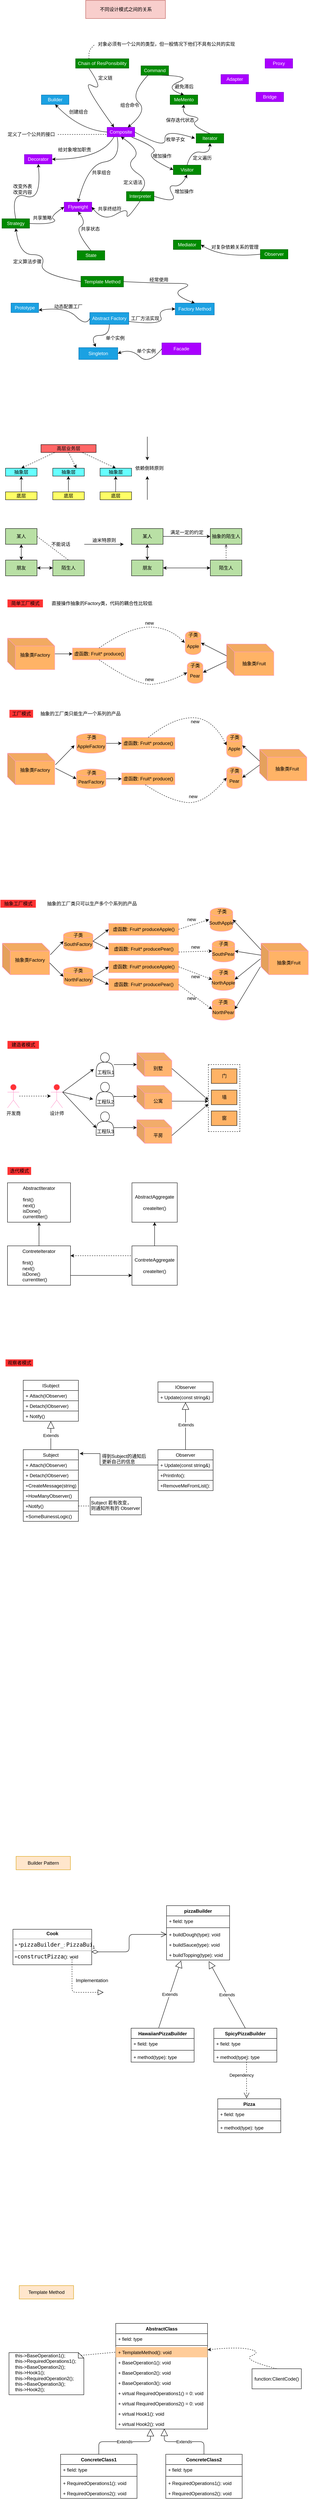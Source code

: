 <mxfile version="13.10.0" type="embed" pages="2">
    <diagram id="0Rqmov3k4fxTprWcnkDz" name="代码结构">
        <mxGraphModel dx="1242" dy="2032" grid="0" gridSize="10" guides="1" tooltips="1" connect="1" arrows="1" fold="1" page="1" pageScale="1" pageWidth="827" pageHeight="1169" math="0" shadow="0">
            <root>
                <mxCell id="0"/>
                <mxCell id="1" parent="0"/>
                <mxCell id="hl5wMHQcUPIi8zYRTDHa-1" value="高层业务层" style="rounded=0;whiteSpace=wrap;html=1;fillColor=#FF6666;" parent="1" vertex="1">
                    <mxGeometry x="125" y="27" width="140" height="20" as="geometry"/>
                </mxCell>
                <mxCell id="hl5wMHQcUPIi8zYRTDHa-2" value="&lt;div style=&quot;color: rgb(212 , 212 , 212) ; background-color: rgb(30 , 30 , 30) ; font-family: &amp;#34;consolas&amp;#34; , &amp;#34;courier new&amp;#34; , monospace ; font-size: 14px ; line-height: 19px ; white-space: pre&quot;&gt;&lt;br&gt;&lt;/div&gt;" style="text;html=1;align=center;verticalAlign=middle;resizable=0;points=[];autosize=1;" parent="1" vertex="1">
                    <mxGeometry x="146" y="77" width="20" height="20" as="geometry"/>
                </mxCell>
                <mxCell id="hl5wMHQcUPIi8zYRTDHa-4" value="抽象层" style="rounded=0;whiteSpace=wrap;html=1;fillColor=#66FFFF;" parent="1" vertex="1">
                    <mxGeometry x="35" y="87" width="80" height="20" as="geometry"/>
                </mxCell>
                <mxCell id="hl5wMHQcUPIi8zYRTDHa-7" value="抽象层" style="rounded=0;whiteSpace=wrap;html=1;fillColor=#66FFFF;" parent="1" vertex="1">
                    <mxGeometry x="155" y="87" width="80" height="20" as="geometry"/>
                </mxCell>
                <mxCell id="hl5wMHQcUPIi8zYRTDHa-8" value="抽象层" style="rounded=0;whiteSpace=wrap;html=1;fillColor=#66FFFF;" parent="1" vertex="1">
                    <mxGeometry x="275.0" y="87" width="80" height="20" as="geometry"/>
                </mxCell>
                <mxCell id="hl5wMHQcUPIi8zYRTDHa-11" value="底层" style="rounded=0;whiteSpace=wrap;html=1;fillColor=#FFFF66;" parent="1" vertex="1">
                    <mxGeometry x="35" y="147" width="80" height="20" as="geometry"/>
                </mxCell>
                <mxCell id="hl5wMHQcUPIi8zYRTDHa-12" value="底层" style="rounded=0;whiteSpace=wrap;html=1;fillColor=#FFFF66;" parent="1" vertex="1">
                    <mxGeometry x="155" y="147" width="80" height="20" as="geometry"/>
                </mxCell>
                <mxCell id="hl5wMHQcUPIi8zYRTDHa-13" value="底层" style="rounded=0;whiteSpace=wrap;html=1;fillColor=#FFFF66;" parent="1" vertex="1">
                    <mxGeometry x="275" y="147" width="80" height="20" as="geometry"/>
                </mxCell>
                <mxCell id="hl5wMHQcUPIi8zYRTDHa-14" value="" style="endArrow=none;dashed=1;html=1;startArrow=classic;startFill=1;exitX=0.75;exitY=0;exitDx=0;exitDy=0;entryX=0.5;entryY=1;entryDx=0;entryDy=0;" parent="1" source="hl5wMHQcUPIi8zYRTDHa-7" target="hl5wMHQcUPIi8zYRTDHa-1" edge="1">
                    <mxGeometry width="50" height="50" relative="1" as="geometry">
                        <mxPoint x="5" y="87" as="sourcePoint"/>
                        <mxPoint x="55" y="37" as="targetPoint"/>
                    </mxGeometry>
                </mxCell>
                <mxCell id="hl5wMHQcUPIi8zYRTDHa-16" value="" style="endArrow=none;dashed=1;html=1;startArrow=classic;startFill=1;entryX=0.25;entryY=1;entryDx=0;entryDy=0;" parent="1" target="hl5wMHQcUPIi8zYRTDHa-1" edge="1">
                    <mxGeometry width="50" height="50" relative="1" as="geometry">
                        <mxPoint x="75.0" y="87" as="sourcePoint"/>
                        <mxPoint x="125.0" y="37" as="targetPoint"/>
                    </mxGeometry>
                </mxCell>
                <mxCell id="hl5wMHQcUPIi8zYRTDHa-18" value="" style="endArrow=none;dashed=1;html=1;startArrow=classic;startFill=1;exitX=0.5;exitY=0;exitDx=0;exitDy=0;entryX=0.75;entryY=1;entryDx=0;entryDy=0;" parent="1" source="hl5wMHQcUPIi8zYRTDHa-8" target="hl5wMHQcUPIi8zYRTDHa-1" edge="1">
                    <mxGeometry width="50" height="50" relative="1" as="geometry">
                        <mxPoint x="225" y="97" as="sourcePoint"/>
                        <mxPoint x="205" y="57" as="targetPoint"/>
                    </mxGeometry>
                </mxCell>
                <mxCell id="hl5wMHQcUPIi8zYRTDHa-19" value="" style="endArrow=classic;html=1;entryX=0.5;entryY=1;entryDx=0;entryDy=0;exitX=0.5;exitY=0;exitDx=0;exitDy=0;" parent="1" source="hl5wMHQcUPIi8zYRTDHa-11" target="hl5wMHQcUPIi8zYRTDHa-4" edge="1">
                    <mxGeometry width="50" height="50" relative="1" as="geometry">
                        <mxPoint x="-25" y="187" as="sourcePoint"/>
                        <mxPoint x="25" y="137" as="targetPoint"/>
                    </mxGeometry>
                </mxCell>
                <mxCell id="hl5wMHQcUPIi8zYRTDHa-20" value="" style="endArrow=classic;html=1;entryX=0.5;entryY=1;entryDx=0;entryDy=0;exitX=0.5;exitY=0;exitDx=0;exitDy=0;" parent="1" edge="1">
                    <mxGeometry width="50" height="50" relative="1" as="geometry">
                        <mxPoint x="194.66" y="147" as="sourcePoint"/>
                        <mxPoint x="194.66" y="107" as="targetPoint"/>
                    </mxGeometry>
                </mxCell>
                <mxCell id="hl5wMHQcUPIi8zYRTDHa-21" value="" style="endArrow=classic;html=1;entryX=0.5;entryY=1;entryDx=0;entryDy=0;exitX=0.5;exitY=0;exitDx=0;exitDy=0;" parent="1" edge="1">
                    <mxGeometry width="50" height="50" relative="1" as="geometry">
                        <mxPoint x="314.66" y="147" as="sourcePoint"/>
                        <mxPoint x="314.66" y="107" as="targetPoint"/>
                    </mxGeometry>
                </mxCell>
                <mxCell id="hl5wMHQcUPIi8zYRTDHa-22" value="" style="endArrow=classic;html=1;" parent="1" edge="1">
                    <mxGeometry width="50" height="50" relative="1" as="geometry">
                        <mxPoint x="395" y="167" as="sourcePoint"/>
                        <mxPoint x="395" y="107" as="targetPoint"/>
                    </mxGeometry>
                </mxCell>
                <mxCell id="hl5wMHQcUPIi8zYRTDHa-23" value="" style="endArrow=classic;html=1;" parent="1" edge="1">
                    <mxGeometry width="50" height="50" relative="1" as="geometry">
                        <mxPoint x="395" y="7" as="sourcePoint"/>
                        <mxPoint x="395" y="67" as="targetPoint"/>
                    </mxGeometry>
                </mxCell>
                <mxCell id="hl5wMHQcUPIi8zYRTDHa-24" value="依赖倒转原则" style="text;html=1;align=center;verticalAlign=middle;resizable=0;points=[];autosize=1;rotation=0;" parent="1" vertex="1">
                    <mxGeometry x="355" y="77" width="90" height="20" as="geometry"/>
                </mxCell>
                <mxCell id="hl5wMHQcUPIi8zYRTDHa-27" value="迪米特原则" style="text;html=1;align=center;verticalAlign=middle;resizable=0;points=[];autosize=1;" parent="1" vertex="1">
                    <mxGeometry x="245" y="260" width="80" height="20" as="geometry"/>
                </mxCell>
                <mxCell id="hl5wMHQcUPIi8zYRTDHa-28" value="某人" style="rounded=0;whiteSpace=wrap;html=1;fillColor=#B9E0A5;" parent="1" vertex="1">
                    <mxGeometry x="35" y="240" width="80" height="40" as="geometry"/>
                </mxCell>
                <mxCell id="hl5wMHQcUPIi8zYRTDHa-34" value="" style="edgeStyle=orthogonalEdgeStyle;rounded=0;orthogonalLoop=1;jettySize=auto;html=1;startArrow=classic;startFill=1;" parent="1" source="hl5wMHQcUPIi8zYRTDHa-29" target="hl5wMHQcUPIi8zYRTDHa-30" edge="1">
                    <mxGeometry relative="1" as="geometry"/>
                </mxCell>
                <mxCell id="hl5wMHQcUPIi8zYRTDHa-35" value="" style="edgeStyle=orthogonalEdgeStyle;rounded=0;orthogonalLoop=1;jettySize=auto;html=1;startArrow=classic;startFill=1;" parent="1" source="hl5wMHQcUPIi8zYRTDHa-29" target="hl5wMHQcUPIi8zYRTDHa-28" edge="1">
                    <mxGeometry relative="1" as="geometry"/>
                </mxCell>
                <mxCell id="hl5wMHQcUPIi8zYRTDHa-29" value="朋友" style="rounded=0;whiteSpace=wrap;html=1;fillColor=#B9E0A5;" parent="1" vertex="1">
                    <mxGeometry x="35" y="320" width="80" height="40" as="geometry"/>
                </mxCell>
                <mxCell id="hl5wMHQcUPIi8zYRTDHa-30" value="陌生人" style="rounded=0;whiteSpace=wrap;html=1;fillColor=#B9E0A5;" parent="1" vertex="1">
                    <mxGeometry x="155" y="320" width="80" height="40" as="geometry"/>
                </mxCell>
                <mxCell id="hl5wMHQcUPIi8zYRTDHa-37" value="" style="endArrow=none;dashed=1;html=1;exitX=1;exitY=0.5;exitDx=0;exitDy=0;entryX=0.5;entryY=0;entryDx=0;entryDy=0;" parent="1" source="hl5wMHQcUPIi8zYRTDHa-28" target="hl5wMHQcUPIi8zYRTDHa-30" edge="1">
                    <mxGeometry width="50" height="50" relative="1" as="geometry">
                        <mxPoint x="205" y="310" as="sourcePoint"/>
                        <mxPoint x="255" y="260" as="targetPoint"/>
                    </mxGeometry>
                </mxCell>
                <mxCell id="hl5wMHQcUPIi8zYRTDHa-38" value="不能说话" style="text;html=1;align=center;verticalAlign=middle;resizable=0;points=[];autosize=1;" parent="1" vertex="1">
                    <mxGeometry x="145" y="270" width="60" height="20" as="geometry"/>
                </mxCell>
                <mxCell id="hl5wMHQcUPIi8zYRTDHa-39" value="某人" style="rounded=0;whiteSpace=wrap;html=1;fillColor=#B9E0A5;" parent="1" vertex="1">
                    <mxGeometry x="355" y="240" width="80" height="40" as="geometry"/>
                </mxCell>
                <mxCell id="hl5wMHQcUPIi8zYRTDHa-40" value="" style="edgeStyle=orthogonalEdgeStyle;rounded=0;orthogonalLoop=1;jettySize=auto;html=1;startArrow=classic;startFill=1;" parent="1" source="hl5wMHQcUPIi8zYRTDHa-42" target="hl5wMHQcUPIi8zYRTDHa-43" edge="1">
                    <mxGeometry relative="1" as="geometry"/>
                </mxCell>
                <mxCell id="hl5wMHQcUPIi8zYRTDHa-41" value="" style="edgeStyle=orthogonalEdgeStyle;rounded=0;orthogonalLoop=1;jettySize=auto;html=1;startArrow=classic;startFill=1;" parent="1" source="hl5wMHQcUPIi8zYRTDHa-42" target="hl5wMHQcUPIi8zYRTDHa-39" edge="1">
                    <mxGeometry relative="1" as="geometry"/>
                </mxCell>
                <mxCell id="hl5wMHQcUPIi8zYRTDHa-42" value="朋友" style="rounded=0;whiteSpace=wrap;html=1;fillColor=#B9E0A5;" parent="1" vertex="1">
                    <mxGeometry x="355" y="320" width="80" height="40" as="geometry"/>
                </mxCell>
                <mxCell id="hl5wMHQcUPIi8zYRTDHa-43" value="陌生人" style="rounded=0;whiteSpace=wrap;html=1;fillColor=#B9E0A5;" parent="1" vertex="1">
                    <mxGeometry x="555" y="320" width="80" height="40" as="geometry"/>
                </mxCell>
                <mxCell id="hl5wMHQcUPIi8zYRTDHa-46" value="抽象的陌生人" style="rounded=0;whiteSpace=wrap;html=1;fillColor=#B9E0A5;" parent="1" vertex="1">
                    <mxGeometry x="555" y="240" width="80" height="40" as="geometry"/>
                </mxCell>
                <mxCell id="hl5wMHQcUPIi8zYRTDHa-47" value="" style="endArrow=none;dashed=1;html=1;entryX=0.5;entryY=0;entryDx=0;entryDy=0;startArrow=openThin;startFill=0;exitX=0.5;exitY=1;exitDx=0;exitDy=0;" parent="1" source="hl5wMHQcUPIi8zYRTDHa-46" target="hl5wMHQcUPIi8zYRTDHa-43" edge="1">
                    <mxGeometry width="50" height="50" relative="1" as="geometry">
                        <mxPoint x="625" y="300" as="sourcePoint"/>
                        <mxPoint x="675" y="300" as="targetPoint"/>
                    </mxGeometry>
                </mxCell>
                <mxCell id="hl5wMHQcUPIi8zYRTDHa-53" value="" style="endArrow=classic;html=1;exitX=1;exitY=0.5;exitDx=0;exitDy=0;entryX=0;entryY=0.5;entryDx=0;entryDy=0;" parent="1" source="hl5wMHQcUPIi8zYRTDHa-39" target="hl5wMHQcUPIi8zYRTDHa-46" edge="1">
                    <mxGeometry width="50" height="50" relative="1" as="geometry">
                        <mxPoint x="455" y="300" as="sourcePoint"/>
                        <mxPoint x="505" y="250" as="targetPoint"/>
                    </mxGeometry>
                </mxCell>
                <mxCell id="hl5wMHQcUPIi8zYRTDHa-54" value="" style="endArrow=classic;html=1;" parent="1" edge="1">
                    <mxGeometry width="50" height="50" relative="1" as="geometry">
                        <mxPoint x="235" y="280" as="sourcePoint"/>
                        <mxPoint x="335" y="280" as="targetPoint"/>
                    </mxGeometry>
                </mxCell>
                <mxCell id="hl5wMHQcUPIi8zYRTDHa-55" value="满足一定的约定" style="text;html=1;align=center;verticalAlign=middle;resizable=0;points=[];autosize=1;" parent="1" vertex="1">
                    <mxGeometry x="445" y="240" width="100" height="20" as="geometry"/>
                </mxCell>
                <mxCell id="uh3SBF58TxBP9ncWVFRR-1" value="简单工厂模式" style="text;html=1;align=center;verticalAlign=middle;resizable=0;points=[];autosize=1;fillColor=#FF3333;" parent="1" vertex="1">
                    <mxGeometry x="40" y="420" width="90" height="20" as="geometry"/>
                </mxCell>
                <mxCell id="uh3SBF58TxBP9ncWVFRR-2" value="抽象类Fruit" style="shape=cube;whiteSpace=wrap;html=1;boundedLbl=1;backgroundOutline=1;darkOpacity=0.05;darkOpacity2=0.1;fillColor=#FFB366;shadow=0;strokeColor=#FF99CC;" parent="1" vertex="1">
                    <mxGeometry x="596.25" y="533" width="120" height="80" as="geometry"/>
                </mxCell>
                <mxCell id="uh3SBF58TxBP9ncWVFRR-3" value="Apple" style="shape=cylinder;whiteSpace=wrap;html=1;boundedLbl=1;backgroundOutline=1;shadow=0;strokeColor=#FF99CC;fillColor=#FFB366;" parent="1" vertex="1">
                    <mxGeometry x="491.25" y="500" width="40" height="60" as="geometry"/>
                </mxCell>
                <mxCell id="uh3SBF58TxBP9ncWVFRR-5" value="Pear" style="shape=cylinder;whiteSpace=wrap;html=1;boundedLbl=1;backgroundOutline=1;shadow=0;strokeColor=#FF99CC;fillColor=#FFB366;" parent="1" vertex="1">
                    <mxGeometry x="496.25" y="577.5" width="40" height="55.5" as="geometry"/>
                </mxCell>
                <mxCell id="uh3SBF58TxBP9ncWVFRR-7" value="" style="endArrow=classic;html=1;entryX=1;entryY=0.5;entryDx=0;entryDy=0;exitX=0;exitY=0;exitDx=0;exitDy=30;exitPerimeter=0;" parent="1" source="uh3SBF58TxBP9ncWVFRR-2" target="uh3SBF58TxBP9ncWVFRR-3" edge="1">
                    <mxGeometry width="50" height="50" relative="1" as="geometry">
                        <mxPoint x="586.25" y="560" as="sourcePoint"/>
                        <mxPoint x="766.25" y="503" as="targetPoint"/>
                    </mxGeometry>
                </mxCell>
                <mxCell id="uh3SBF58TxBP9ncWVFRR-8" value="" style="endArrow=classic;html=1;exitX=-0.003;exitY=0.548;exitDx=0;exitDy=0;exitPerimeter=0;entryX=1;entryY=0.5;entryDx=0;entryDy=0;" parent="1" source="uh3SBF58TxBP9ncWVFRR-2" target="uh3SBF58TxBP9ncWVFRR-5" edge="1">
                    <mxGeometry width="50" height="50" relative="1" as="geometry">
                        <mxPoint x="736.25" y="603" as="sourcePoint"/>
                        <mxPoint x="786.25" y="553" as="targetPoint"/>
                    </mxGeometry>
                </mxCell>
                <mxCell id="uh3SBF58TxBP9ncWVFRR-41" value="" style="edgeStyle=orthogonalEdgeStyle;rounded=0;orthogonalLoop=1;jettySize=auto;html=1;" parent="1" source="uh3SBF58TxBP9ncWVFRR-9" target="uh3SBF58TxBP9ncWVFRR-40" edge="1">
                    <mxGeometry relative="1" as="geometry"/>
                </mxCell>
                <mxCell id="uh3SBF58TxBP9ncWVFRR-9" value="抽象类Factory&lt;br&gt;&lt;div&gt;&lt;br&gt;&lt;/div&gt;" style="shape=cube;whiteSpace=wrap;html=1;boundedLbl=1;backgroundOutline=1;darkOpacity=0.05;darkOpacity2=0.1;fillColor=#FFB366;shadow=0;strokeColor=#FF99CC;" parent="1" vertex="1">
                    <mxGeometry x="40" y="518" width="120" height="80" as="geometry"/>
                </mxCell>
                <mxCell id="uh3SBF58TxBP9ncWVFRR-10" value="&lt;div style=&quot;text-align: justify&quot;&gt;&lt;br&gt;&lt;/div&gt;" style="text;html=1;align=center;verticalAlign=middle;resizable=0;points=[];autosize=1;spacingTop=0;spacing=5;" parent="1" vertex="1">
                    <mxGeometry x="486.25" y="575" width="30" height="30" as="geometry"/>
                </mxCell>
                <mxCell id="uh3SBF58TxBP9ncWVFRR-16" value="new" style="text;html=1;align=center;verticalAlign=middle;resizable=0;points=[];autosize=1;" parent="1" vertex="1">
                    <mxGeometry x="380" y="470" width="40" height="20" as="geometry"/>
                </mxCell>
                <mxCell id="uh3SBF58TxBP9ncWVFRR-18" value="new" style="text;html=1;align=center;verticalAlign=middle;resizable=0;points=[];autosize=1;" parent="1" vertex="1">
                    <mxGeometry x="380" y="613" width="40" height="20" as="geometry"/>
                </mxCell>
                <mxCell id="uh3SBF58TxBP9ncWVFRR-19" value="工厂模式" style="text;html=1;align=center;verticalAlign=middle;resizable=0;points=[];autosize=1;fillColor=#FF3333;" parent="1" vertex="1">
                    <mxGeometry x="45" y="700" width="60" height="20" as="geometry"/>
                </mxCell>
                <mxCell id="uh3SBF58TxBP9ncWVFRR-21" value="抽象类Fruit" style="shape=cube;whiteSpace=wrap;html=1;boundedLbl=1;backgroundOutline=1;darkOpacity=0.05;darkOpacity2=0.1;fillColor=#FFB366;shadow=0;strokeColor=#FF99CC;" parent="1" vertex="1">
                    <mxGeometry x="680" y="800" width="120" height="80" as="geometry"/>
                </mxCell>
                <mxCell id="uh3SBF58TxBP9ncWVFRR-22" value="Apple" style="shape=cylinder;whiteSpace=wrap;html=1;boundedLbl=1;backgroundOutline=1;shadow=0;strokeColor=#FF99CC;fillColor=#FFB366;" parent="1" vertex="1">
                    <mxGeometry x="596.25" y="760" width="40" height="60" as="geometry"/>
                </mxCell>
                <mxCell id="uh3SBF58TxBP9ncWVFRR-23" value="Pear" style="shape=cylinder;whiteSpace=wrap;html=1;boundedLbl=1;backgroundOutline=1;shadow=0;strokeColor=#FF99CC;fillColor=#FFB366;" parent="1" vertex="1">
                    <mxGeometry x="596.25" y="844.5" width="40" height="55.5" as="geometry"/>
                </mxCell>
                <mxCell id="uh3SBF58TxBP9ncWVFRR-26" value="直接操作抽象的Factory类，代码的耦合性比较低" style="text;html=1;align=left;verticalAlign=middle;resizable=0;points=[];autosize=1;" parent="1" vertex="1">
                    <mxGeometry x="150" y="420" width="270" height="20" as="geometry"/>
                </mxCell>
                <mxCell id="uh3SBF58TxBP9ncWVFRR-27" value="抽象类Factory&lt;br&gt;&lt;div&gt;&lt;br&gt;&lt;/div&gt;" style="shape=cube;whiteSpace=wrap;html=1;boundedLbl=1;backgroundOutline=1;darkOpacity=0.05;darkOpacity2=0.1;fillColor=#FFB366;shadow=0;strokeColor=#FF99CC;" parent="1" vertex="1">
                    <mxGeometry x="40" y="810" width="120" height="80" as="geometry"/>
                </mxCell>
                <mxCell id="uh3SBF58TxBP9ncWVFRR-45" value="" style="edgeStyle=orthogonalEdgeStyle;rounded=0;orthogonalLoop=1;jettySize=auto;html=1;" parent="1" source="uh3SBF58TxBP9ncWVFRR-28" target="uh3SBF58TxBP9ncWVFRR-44" edge="1">
                    <mxGeometry relative="1" as="geometry"/>
                </mxCell>
                <mxCell id="uh3SBF58TxBP9ncWVFRR-28" value="AppleFactory" style="shape=cylinder;whiteSpace=wrap;html=1;boundedLbl=1;backgroundOutline=1;shadow=0;strokeColor=#FF99CC;fillColor=#FFB366;" parent="1" vertex="1">
                    <mxGeometry x="215" y="760" width="75" height="50" as="geometry"/>
                </mxCell>
                <mxCell id="uh3SBF58TxBP9ncWVFRR-47" value="" style="edgeStyle=orthogonalEdgeStyle;rounded=0;orthogonalLoop=1;jettySize=auto;html=1;" parent="1" source="uh3SBF58TxBP9ncWVFRR-30" target="uh3SBF58TxBP9ncWVFRR-46" edge="1">
                    <mxGeometry relative="1" as="geometry"/>
                </mxCell>
                <mxCell id="uh3SBF58TxBP9ncWVFRR-30" value="PearFactory" style="shape=cylinder;whiteSpace=wrap;html=1;boundedLbl=1;backgroundOutline=1;shadow=0;strokeColor=#FF99CC;fillColor=#FFB366;" parent="1" vertex="1">
                    <mxGeometry x="215" y="850" width="75" height="50" as="geometry"/>
                </mxCell>
                <mxCell id="uh3SBF58TxBP9ncWVFRR-31" value="子类" style="text;html=1;align=center;verticalAlign=middle;resizable=0;points=[];autosize=1;" parent="1" vertex="1">
                    <mxGeometry x="232.5" y="850" width="40" height="20" as="geometry"/>
                </mxCell>
                <mxCell id="uh3SBF58TxBP9ncWVFRR-32" value="子类" style="text;html=1;align=center;verticalAlign=middle;resizable=0;points=[];autosize=1;" parent="1" vertex="1">
                    <mxGeometry x="232.5" y="760" width="40" height="20" as="geometry"/>
                </mxCell>
                <mxCell id="uh3SBF58TxBP9ncWVFRR-33" value="子类" style="text;html=1;align=center;verticalAlign=middle;resizable=0;points=[];autosize=1;" parent="1" vertex="1">
                    <mxGeometry x="491.25" y="500" width="40" height="20" as="geometry"/>
                </mxCell>
                <mxCell id="uh3SBF58TxBP9ncWVFRR-34" value="子类" style="text;html=1;align=center;verticalAlign=middle;resizable=0;points=[];autosize=1;" parent="1" vertex="1">
                    <mxGeometry x="496.25" y="578" width="40" height="20" as="geometry"/>
                </mxCell>
                <mxCell id="uh3SBF58TxBP9ncWVFRR-35" value="子类" style="text;html=1;align=center;verticalAlign=middle;resizable=0;points=[];autosize=1;" parent="1" vertex="1">
                    <mxGeometry x="596.25" y="844.5" width="40" height="20" as="geometry"/>
                </mxCell>
                <mxCell id="uh3SBF58TxBP9ncWVFRR-36" value="子类" style="text;html=1;align=center;verticalAlign=middle;resizable=0;points=[];autosize=1;" parent="1" vertex="1">
                    <mxGeometry x="596.25" y="760" width="40" height="20" as="geometry"/>
                </mxCell>
                <mxCell id="uh3SBF58TxBP9ncWVFRR-37" value="" style="endArrow=classic;html=1;exitX=1.014;exitY=0.369;exitDx=0;exitDy=0;exitPerimeter=0;" parent="1" source="uh3SBF58TxBP9ncWVFRR-27" edge="1">
                    <mxGeometry width="50" height="50" relative="1" as="geometry">
                        <mxPoint x="170" y="840" as="sourcePoint"/>
                        <mxPoint x="210" y="790" as="targetPoint"/>
                    </mxGeometry>
                </mxCell>
                <mxCell id="uh3SBF58TxBP9ncWVFRR-38" value="" style="endArrow=classic;html=1;exitX=1.014;exitY=0.477;exitDx=0;exitDy=0;exitPerimeter=0;entryX=0;entryY=0.5;entryDx=0;entryDy=0;" parent="1" source="uh3SBF58TxBP9ncWVFRR-27" target="uh3SBF58TxBP9ncWVFRR-30" edge="1">
                    <mxGeometry width="50" height="50" relative="1" as="geometry">
                        <mxPoint x="140" y="920" as="sourcePoint"/>
                        <mxPoint x="190" y="870" as="targetPoint"/>
                    </mxGeometry>
                </mxCell>
                <mxCell id="uh3SBF58TxBP9ncWVFRR-40" value="虚函数: Fruit* produce()" style="rounded=0;whiteSpace=wrap;html=1;shadow=0;strokeColor=#FF99CC;fillColor=#FFB366;" parent="1" vertex="1">
                    <mxGeometry x="205" y="543" width="135" height="30" as="geometry"/>
                </mxCell>
                <mxCell id="uh3SBF58TxBP9ncWVFRR-44" value="虚函数: Fruit* produce()" style="rounded=0;whiteSpace=wrap;html=1;shadow=0;strokeColor=#FF99CC;fillColor=#FFB366;" parent="1" vertex="1">
                    <mxGeometry x="330" y="770" width="135" height="30" as="geometry"/>
                </mxCell>
                <mxCell id="uh3SBF58TxBP9ncWVFRR-46" value="虚函数: Fruit* produce()" style="rounded=0;whiteSpace=wrap;html=1;shadow=0;strokeColor=#FF99CC;fillColor=#FFB366;" parent="1" vertex="1">
                    <mxGeometry x="330" y="860" width="135" height="30" as="geometry"/>
                </mxCell>
                <mxCell id="uh3SBF58TxBP9ncWVFRR-51" value="new" style="text;html=1;align=center;verticalAlign=middle;resizable=0;points=[];autosize=1;" parent="1" vertex="1">
                    <mxGeometry x="496.25" y="720" width="40" height="20" as="geometry"/>
                </mxCell>
                <mxCell id="uh3SBF58TxBP9ncWVFRR-52" value="new" style="text;html=1;align=center;verticalAlign=middle;resizable=0;points=[];autosize=1;" parent="1" vertex="1">
                    <mxGeometry x="491.25" y="910" width="40" height="20" as="geometry"/>
                </mxCell>
                <mxCell id="uh3SBF58TxBP9ncWVFRR-53" value="抽象工厂模式" style="text;html=1;align=center;verticalAlign=middle;resizable=0;points=[];autosize=1;fillColor=#FF3333;" parent="1" vertex="1">
                    <mxGeometry x="21.99" y="1182" width="90" height="20" as="geometry"/>
                </mxCell>
                <mxCell id="uh3SBF58TxBP9ncWVFRR-55" value="抽象类Fruit" style="shape=cube;whiteSpace=wrap;html=1;boundedLbl=1;backgroundOutline=1;darkOpacity=0.05;darkOpacity2=0.1;fillColor=#FFB366;shadow=0;strokeColor=#FF99CC;" parent="1" vertex="1">
                    <mxGeometry x="683.66" y="1292" width="120" height="80" as="geometry"/>
                </mxCell>
                <mxCell id="uh3SBF58TxBP9ncWVFRR-56" value="SouthApple" style="shape=cylinder;whiteSpace=wrap;html=1;boundedLbl=1;backgroundOutline=1;shadow=0;strokeColor=#FF99CC;fillColor=#FFB366;" parent="1" vertex="1">
                    <mxGeometry x="554.49" y="1202" width="57.5" height="60" as="geometry"/>
                </mxCell>
                <mxCell id="uh3SBF58TxBP9ncWVFRR-57" value="SouthPear" style="shape=cylinder;whiteSpace=wrap;html=1;boundedLbl=1;backgroundOutline=1;shadow=0;strokeColor=#FF99CC;fillColor=#FFB366;" parent="1" vertex="1">
                    <mxGeometry x="559.49" y="1284.25" width="57.5" height="55.5" as="geometry"/>
                </mxCell>
                <mxCell id="uh3SBF58TxBP9ncWVFRR-58" value="" style="endArrow=classic;html=1;entryX=1;entryY=0.5;entryDx=0;entryDy=0;exitX=0;exitY=0.212;exitDx=0;exitDy=0;exitPerimeter=0;" parent="1" source="uh3SBF58TxBP9ncWVFRR-55" target="uh3SBF58TxBP9ncWVFRR-56" edge="1">
                    <mxGeometry width="50" height="50" relative="1" as="geometry">
                        <mxPoint x="694.49" y="1342" as="sourcePoint"/>
                        <mxPoint x="574.49" y="1272" as="targetPoint"/>
                    </mxGeometry>
                </mxCell>
                <mxCell id="uh3SBF58TxBP9ncWVFRR-59" value="" style="endArrow=classic;html=1;entryX=1;entryY=0.5;entryDx=0;entryDy=0;" parent="1" source="uh3SBF58TxBP9ncWVFRR-55" target="uh3SBF58TxBP9ncWVFRR-57" edge="1">
                    <mxGeometry width="50" height="50" relative="1" as="geometry">
                        <mxPoint x="544.49" y="1372" as="sourcePoint"/>
                        <mxPoint x="594.49" y="1322" as="targetPoint"/>
                    </mxGeometry>
                </mxCell>
                <mxCell id="uh3SBF58TxBP9ncWVFRR-60" value="抽象类Factory&lt;br&gt;&lt;div&gt;&lt;br&gt;&lt;/div&gt;" style="shape=cube;whiteSpace=wrap;html=1;boundedLbl=1;backgroundOutline=1;darkOpacity=0.05;darkOpacity2=0.1;fillColor=#FFB366;shadow=0;strokeColor=#FF99CC;" parent="1" vertex="1">
                    <mxGeometry x="26.99" y="1292" width="120" height="80" as="geometry"/>
                </mxCell>
                <mxCell id="uh3SBF58TxBP9ncWVFRR-62" value="SouthFactory" style="shape=cylinder;whiteSpace=wrap;html=1;boundedLbl=1;backgroundOutline=1;shadow=0;strokeColor=#FF99CC;fillColor=#FFB366;" parent="1" vertex="1">
                    <mxGeometry x="181.99" y="1262" width="75" height="50" as="geometry"/>
                </mxCell>
                <mxCell id="uh3SBF58TxBP9ncWVFRR-64" value="NorthFactory" style="shape=cylinder;whiteSpace=wrap;html=1;boundedLbl=1;backgroundOutline=1;shadow=0;strokeColor=#FF99CC;fillColor=#FFB366;" parent="1" vertex="1">
                    <mxGeometry x="181.99" y="1352" width="75" height="50" as="geometry"/>
                </mxCell>
                <mxCell id="uh3SBF58TxBP9ncWVFRR-65" value="子类" style="text;html=1;align=center;verticalAlign=middle;resizable=0;points=[];autosize=1;" parent="1" vertex="1">
                    <mxGeometry x="199.49" y="1352" width="40" height="20" as="geometry"/>
                </mxCell>
                <mxCell id="uh3SBF58TxBP9ncWVFRR-66" value="子类" style="text;html=1;align=center;verticalAlign=middle;resizable=0;points=[];autosize=1;" parent="1" vertex="1">
                    <mxGeometry x="199.49" y="1262" width="40" height="20" as="geometry"/>
                </mxCell>
                <mxCell id="uh3SBF58TxBP9ncWVFRR-67" value="子类" style="text;html=1;align=center;verticalAlign=middle;resizable=0;points=[];autosize=1;" parent="1" vertex="1">
                    <mxGeometry x="568.24" y="1284.25" width="40" height="20" as="geometry"/>
                </mxCell>
                <mxCell id="uh3SBF58TxBP9ncWVFRR-68" value="子类" style="text;html=1;align=center;verticalAlign=middle;resizable=0;points=[];autosize=1;" parent="1" vertex="1">
                    <mxGeometry x="564.49" y="1202" width="40" height="20" as="geometry"/>
                </mxCell>
                <mxCell id="uh3SBF58TxBP9ncWVFRR-69" value="" style="endArrow=classic;html=1;exitX=1.014;exitY=0.369;exitDx=0;exitDy=0;exitPerimeter=0;entryX=0;entryY=0.5;entryDx=0;entryDy=0;" parent="1" source="uh3SBF58TxBP9ncWVFRR-60" target="uh3SBF58TxBP9ncWVFRR-62" edge="1">
                    <mxGeometry width="50" height="50" relative="1" as="geometry">
                        <mxPoint x="156.99" y="1342" as="sourcePoint"/>
                        <mxPoint x="196.99" y="1292" as="targetPoint"/>
                    </mxGeometry>
                </mxCell>
                <mxCell id="uh3SBF58TxBP9ncWVFRR-70" value="" style="endArrow=classic;html=1;exitX=0;exitY=0;exitDx=120;exitDy=50;exitPerimeter=0;entryX=0;entryY=0.5;entryDx=0;entryDy=0;" parent="1" source="uh3SBF58TxBP9ncWVFRR-60" target="uh3SBF58TxBP9ncWVFRR-64" edge="1">
                    <mxGeometry width="50" height="50" relative="1" as="geometry">
                        <mxPoint x="126.99" y="1422" as="sourcePoint"/>
                        <mxPoint x="176.99" y="1372" as="targetPoint"/>
                    </mxGeometry>
                </mxCell>
                <mxCell id="uh3SBF58TxBP9ncWVFRR-71" value="虚函数: Fruit* produceApple()" style="rounded=0;whiteSpace=wrap;html=1;shadow=0;strokeColor=#FF99CC;fillColor=#FFB366;" parent="1" vertex="1">
                    <mxGeometry x="296.99" y="1242" width="177.5" height="30" as="geometry"/>
                </mxCell>
                <mxCell id="uh3SBF58TxBP9ncWVFRR-75" value="new" style="text;html=1;align=center;verticalAlign=middle;resizable=0;points=[];autosize=1;" parent="1" vertex="1">
                    <mxGeometry x="486.99" y="1422" width="40" height="20" as="geometry"/>
                </mxCell>
                <mxCell id="uh3SBF58TxBP9ncWVFRR-76" value="new" style="text;html=1;align=center;verticalAlign=middle;resizable=0;points=[];autosize=1;" parent="1" vertex="1">
                    <mxGeometry x="486.99" y="1222" width="40" height="20" as="geometry"/>
                </mxCell>
                <mxCell id="uh3SBF58TxBP9ncWVFRR-80" value="抽象的工厂类只能生产一个系列的产品" style="text;html=1;align=center;verticalAlign=middle;resizable=0;points=[];autosize=1;" parent="1" vertex="1">
                    <mxGeometry x="115" y="700" width="220" height="20" as="geometry"/>
                </mxCell>
                <mxCell id="uh3SBF58TxBP9ncWVFRR-81" value="抽象的工厂类只可以生产多个个系列的产品" style="text;html=1;align=center;verticalAlign=middle;resizable=0;points=[];autosize=1;" parent="1" vertex="1">
                    <mxGeometry x="134.49" y="1182" width="240" height="20" as="geometry"/>
                </mxCell>
                <mxCell id="uh3SBF58TxBP9ncWVFRR-82" value="虚函数: Fruit* producePear()" style="rounded=0;whiteSpace=wrap;html=1;shadow=0;strokeColor=#FF99CC;fillColor=#FFB366;" parent="1" vertex="1">
                    <mxGeometry x="296.99" y="1292" width="177.5" height="30" as="geometry"/>
                </mxCell>
                <mxCell id="uh3SBF58TxBP9ncWVFRR-86" value="虚函数: Fruit* produceApple()" style="rounded=0;whiteSpace=wrap;html=1;shadow=0;strokeColor=#FF99CC;fillColor=#FFB366;" parent="1" vertex="1">
                    <mxGeometry x="296.99" y="1337" width="177.5" height="30" as="geometry"/>
                </mxCell>
                <mxCell id="uh3SBF58TxBP9ncWVFRR-87" value="虚函数: Fruit* producePear()" style="rounded=0;whiteSpace=wrap;html=1;shadow=0;strokeColor=#FF99CC;fillColor=#FFB366;" parent="1" vertex="1">
                    <mxGeometry x="296.99" y="1382" width="177.5" height="30" as="geometry"/>
                </mxCell>
                <mxCell id="uh3SBF58TxBP9ncWVFRR-88" value="" style="endArrow=classic;html=1;exitX=1;exitY=0.5;exitDx=0;exitDy=0;entryX=0;entryY=0.5;entryDx=0;entryDy=0;" parent="1" source="uh3SBF58TxBP9ncWVFRR-62" target="uh3SBF58TxBP9ncWVFRR-71" edge="1">
                    <mxGeometry width="50" height="50" relative="1" as="geometry">
                        <mxPoint x="266.99" y="1312" as="sourcePoint"/>
                        <mxPoint x="316.99" y="1262" as="targetPoint"/>
                    </mxGeometry>
                </mxCell>
                <mxCell id="uh3SBF58TxBP9ncWVFRR-89" value="" style="endArrow=classic;html=1;exitX=1;exitY=0.5;exitDx=0;exitDy=0;entryX=0;entryY=0.5;entryDx=0;entryDy=0;" parent="1" source="uh3SBF58TxBP9ncWVFRR-62" target="uh3SBF58TxBP9ncWVFRR-82" edge="1">
                    <mxGeometry width="50" height="50" relative="1" as="geometry">
                        <mxPoint x="336.99" y="1362" as="sourcePoint"/>
                        <mxPoint x="386.99" y="1312" as="targetPoint"/>
                    </mxGeometry>
                </mxCell>
                <mxCell id="uh3SBF58TxBP9ncWVFRR-90" value="" style="endArrow=classic;html=1;exitX=1;exitY=0.5;exitDx=0;exitDy=0;entryX=0;entryY=0.5;entryDx=0;entryDy=0;" parent="1" source="uh3SBF58TxBP9ncWVFRR-64" target="uh3SBF58TxBP9ncWVFRR-86" edge="1">
                    <mxGeometry width="50" height="50" relative="1" as="geometry">
                        <mxPoint x="266.99" y="1297" as="sourcePoint"/>
                        <mxPoint x="306.99" y="1267" as="targetPoint"/>
                    </mxGeometry>
                </mxCell>
                <mxCell id="uh3SBF58TxBP9ncWVFRR-91" value="" style="endArrow=classic;html=1;exitX=1;exitY=0.5;exitDx=0;exitDy=0;entryX=0;entryY=0.5;entryDx=0;entryDy=0;" parent="1" source="uh3SBF58TxBP9ncWVFRR-64" target="uh3SBF58TxBP9ncWVFRR-87" edge="1">
                    <mxGeometry width="50" height="50" relative="1" as="geometry">
                        <mxPoint x="306.99" y="1492" as="sourcePoint"/>
                        <mxPoint x="356.99" y="1442" as="targetPoint"/>
                    </mxGeometry>
                </mxCell>
                <mxCell id="uh3SBF58TxBP9ncWVFRR-94" value="" style="endArrow=classic;dashed=1;html=1;exitX=1;exitY=0.5;exitDx=0;exitDy=0;startArrow=none;startFill=0;endFill=1;" parent="1" source="uh3SBF58TxBP9ncWVFRR-71" edge="1">
                    <mxGeometry width="50" height="50" relative="1" as="geometry">
                        <mxPoint x="521.99" y="1282" as="sourcePoint"/>
                        <mxPoint x="551.99" y="1232" as="targetPoint"/>
                    </mxGeometry>
                </mxCell>
                <mxCell id="uh3SBF58TxBP9ncWVFRR-95" value="" style="endArrow=classic;dashed=1;html=1;exitX=1;exitY=0.5;exitDx=0;exitDy=0;endFill=1;entryX=0;entryY=0.5;entryDx=0;entryDy=0;" parent="1" source="uh3SBF58TxBP9ncWVFRR-86" target="uh3SBF58TxBP9ncWVFRR-101" edge="1">
                    <mxGeometry width="50" height="50" relative="1" as="geometry">
                        <mxPoint x="491.99" y="1372" as="sourcePoint"/>
                        <mxPoint x="561.99" y="1302" as="targetPoint"/>
                    </mxGeometry>
                </mxCell>
                <mxCell id="uh3SBF58TxBP9ncWVFRR-96" value="" style="endArrow=classic;dashed=1;html=1;exitX=1;exitY=0.75;exitDx=0;exitDy=0;entryX=0;entryY=0.5;entryDx=0;entryDy=0;endFill=1;" parent="1" source="uh3SBF58TxBP9ncWVFRR-82" target="uh3SBF58TxBP9ncWVFRR-57" edge="1">
                    <mxGeometry width="50" height="50" relative="1" as="geometry">
                        <mxPoint x="531.99" y="1472" as="sourcePoint"/>
                        <mxPoint x="581.99" y="1422" as="targetPoint"/>
                    </mxGeometry>
                </mxCell>
                <mxCell id="uh3SBF58TxBP9ncWVFRR-97" value="" style="endArrow=classic;dashed=1;html=1;exitX=1;exitY=0.5;exitDx=0;exitDy=0;endFill=1;entryX=0;entryY=0.5;entryDx=0;entryDy=0;" parent="1" source="uh3SBF58TxBP9ncWVFRR-87" target="uh3SBF58TxBP9ncWVFRR-103" edge="1">
                    <mxGeometry width="50" height="50" relative="1" as="geometry">
                        <mxPoint x="511.99" y="1442" as="sourcePoint"/>
                        <mxPoint x="561.99" y="1382" as="targetPoint"/>
                    </mxGeometry>
                </mxCell>
                <mxCell id="uh3SBF58TxBP9ncWVFRR-98" value="new" style="text;html=1;align=center;verticalAlign=middle;resizable=0;points=[];autosize=1;" parent="1" vertex="1">
                    <mxGeometry x="496.99" y="1292" width="40" height="20" as="geometry"/>
                </mxCell>
                <mxCell id="uh3SBF58TxBP9ncWVFRR-99" value="new" style="text;html=1;align=center;verticalAlign=middle;resizable=0;points=[];autosize=1;" parent="1" vertex="1">
                    <mxGeometry x="496.99" y="1367" width="40" height="20" as="geometry"/>
                </mxCell>
                <mxCell id="uh3SBF58TxBP9ncWVFRR-101" value="NorthApple" style="shape=cylinder;whiteSpace=wrap;html=1;boundedLbl=1;backgroundOutline=1;shadow=0;strokeColor=#FF99CC;fillColor=#FFB366;" parent="1" vertex="1">
                    <mxGeometry x="559.49" y="1356.5" width="57.5" height="55.5" as="geometry"/>
                </mxCell>
                <mxCell id="uh3SBF58TxBP9ncWVFRR-102" value="子类" style="text;html=1;align=center;verticalAlign=middle;resizable=0;points=[];autosize=1;" parent="1" vertex="1">
                    <mxGeometry x="568.24" y="1356.5" width="40" height="20" as="geometry"/>
                </mxCell>
                <mxCell id="uh3SBF58TxBP9ncWVFRR-103" value="NorthPear" style="shape=cylinder;whiteSpace=wrap;html=1;boundedLbl=1;backgroundOutline=1;shadow=0;strokeColor=#FF99CC;fillColor=#FFB366;" parent="1" vertex="1">
                    <mxGeometry x="559.49" y="1432" width="57.5" height="55.5" as="geometry"/>
                </mxCell>
                <mxCell id="uh3SBF58TxBP9ncWVFRR-104" value="子类" style="text;html=1;align=center;verticalAlign=middle;resizable=0;points=[];autosize=1;" parent="1" vertex="1">
                    <mxGeometry x="566.99" y="1432" width="40" height="20" as="geometry"/>
                </mxCell>
                <mxCell id="uh3SBF58TxBP9ncWVFRR-105" value="" style="endArrow=classic;html=1;entryX=1;entryY=0.5;entryDx=0;entryDy=0;" parent="1" target="uh3SBF58TxBP9ncWVFRR-103" edge="1">
                    <mxGeometry width="50" height="50" relative="1" as="geometry">
                        <mxPoint x="681.99" y="1352" as="sourcePoint"/>
                        <mxPoint x="721.99" y="1422" as="targetPoint"/>
                    </mxGeometry>
                </mxCell>
                <mxCell id="uh3SBF58TxBP9ncWVFRR-106" value="" style="endArrow=classic;html=1;entryX=1;entryY=0.5;entryDx=0;entryDy=0;" parent="1" target="uh3SBF58TxBP9ncWVFRR-101" edge="1">
                    <mxGeometry width="50" height="50" relative="1" as="geometry">
                        <mxPoint x="681.99" y="1332" as="sourcePoint"/>
                        <mxPoint x="721.99" y="1412" as="targetPoint"/>
                    </mxGeometry>
                </mxCell>
                <mxCell id="uh3SBF58TxBP9ncWVFRR-110" value="" style="curved=1;endArrow=classic;html=1;exitX=0.5;exitY=0;exitDx=0;exitDy=0;dashed=1;" parent="1" source="uh3SBF58TxBP9ncWVFRR-40" edge="1">
                    <mxGeometry width="50" height="50" relative="1" as="geometry">
                        <mxPoint x="390" y="530" as="sourcePoint"/>
                        <mxPoint x="490" y="530" as="targetPoint"/>
                        <Array as="points">
                            <mxPoint x="350" y="490"/>
                            <mxPoint x="450" y="490"/>
                        </Array>
                    </mxGeometry>
                </mxCell>
                <mxCell id="uh3SBF58TxBP9ncWVFRR-111" value="" style="curved=1;endArrow=classic;html=1;exitX=0.5;exitY=1;exitDx=0;exitDy=0;entryX=0;entryY=0.5;entryDx=0;entryDy=0;dashed=1;" parent="1" source="uh3SBF58TxBP9ncWVFRR-40" target="uh3SBF58TxBP9ncWVFRR-5" edge="1">
                    <mxGeometry width="50" height="50" relative="1" as="geometry">
                        <mxPoint x="410" y="630" as="sourcePoint"/>
                        <mxPoint x="460" y="580" as="targetPoint"/>
                        <Array as="points">
                            <mxPoint x="370" y="640"/>
                            <mxPoint x="450" y="630"/>
                        </Array>
                    </mxGeometry>
                </mxCell>
                <mxCell id="uh3SBF58TxBP9ncWVFRR-112" value="" style="endArrow=classic;html=1;entryX=1;entryY=0.5;entryDx=0;entryDy=0;exitX=0;exitY=0;exitDx=0;exitDy=30;exitPerimeter=0;" parent="1" source="uh3SBF58TxBP9ncWVFRR-21" target="uh3SBF58TxBP9ncWVFRR-22" edge="1">
                    <mxGeometry width="50" height="50" relative="1" as="geometry">
                        <mxPoint x="680" y="970" as="sourcePoint"/>
                        <mxPoint x="730" y="920" as="targetPoint"/>
                    </mxGeometry>
                </mxCell>
                <mxCell id="uh3SBF58TxBP9ncWVFRR-113" value="" style="endArrow=classic;html=1;entryX=1;entryY=0.5;entryDx=0;entryDy=0;exitX=0;exitY=0.5;exitDx=0;exitDy=0;exitPerimeter=0;" parent="1" source="uh3SBF58TxBP9ncWVFRR-21" target="uh3SBF58TxBP9ncWVFRR-23" edge="1">
                    <mxGeometry width="50" height="50" relative="1" as="geometry">
                        <mxPoint x="630" y="990" as="sourcePoint"/>
                        <mxPoint x="680" y="940" as="targetPoint"/>
                    </mxGeometry>
                </mxCell>
                <mxCell id="uh3SBF58TxBP9ncWVFRR-114" value="" style="curved=1;endArrow=classic;html=1;exitX=0.5;exitY=0;exitDx=0;exitDy=0;entryX=0;entryY=0.5;entryDx=0;entryDy=0;dashed=1;" parent="1" source="uh3SBF58TxBP9ncWVFRR-44" target="uh3SBF58TxBP9ncWVFRR-22" edge="1">
                    <mxGeometry width="50" height="50" relative="1" as="geometry">
                        <mxPoint x="530" y="760" as="sourcePoint"/>
                        <mxPoint x="580" y="710" as="targetPoint"/>
                        <Array as="points">
                            <mxPoint x="460" y="720"/>
                            <mxPoint x="560" y="720"/>
                        </Array>
                    </mxGeometry>
                </mxCell>
                <mxCell id="uh3SBF58TxBP9ncWVFRR-118" value="" style="curved=1;endArrow=classic;html=1;exitX=0.444;exitY=1;exitDx=0;exitDy=0;exitPerimeter=0;entryX=0;entryY=0.5;entryDx=0;entryDy=0;dashed=1;" parent="1" source="uh3SBF58TxBP9ncWVFRR-46" target="uh3SBF58TxBP9ncWVFRR-23" edge="1">
                    <mxGeometry width="50" height="50" relative="1" as="geometry">
                        <mxPoint x="520" y="980" as="sourcePoint"/>
                        <mxPoint x="570" y="930" as="targetPoint"/>
                        <Array as="points">
                            <mxPoint x="450" y="930"/>
                            <mxPoint x="540" y="940"/>
                        </Array>
                    </mxGeometry>
                </mxCell>
                <mxCell id="uh3SBF58TxBP9ncWVFRR-119" value="建造者模式" style="text;html=1;align=center;verticalAlign=middle;resizable=0;points=[];autosize=1;fillColor=#FF3333;shadow=0;" parent="1" vertex="1">
                    <mxGeometry x="40" y="1540" width="80" height="20" as="geometry"/>
                </mxCell>
                <mxCell id="uh3SBF58TxBP9ncWVFRR-132" value="" style="edgeStyle=orthogonalEdgeStyle;rounded=0;orthogonalLoop=1;jettySize=auto;html=1;dashed=1;startArrow=none;startFill=0;endArrow=classic;endFill=1;" parent="1" source="uh3SBF58TxBP9ncWVFRR-120" target="uh3SBF58TxBP9ncWVFRR-131" edge="1">
                    <mxGeometry relative="1" as="geometry"/>
                </mxCell>
                <mxCell id="uh3SBF58TxBP9ncWVFRR-120" value="开发商" style="shape=umlActor;verticalLabelPosition=bottom;labelBackgroundColor=#ffffff;verticalAlign=top;html=1;outlineConnect=0;shadow=0;strokeColor=#FF99CC;fillColor=#FF3333;" parent="1" vertex="1">
                    <mxGeometry x="40" y="1650" width="30" height="60" as="geometry"/>
                </mxCell>
                <mxCell id="uh3SBF58TxBP9ncWVFRR-131" value="设计师" style="shape=umlActor;verticalLabelPosition=bottom;labelBackgroundColor=#ffffff;verticalAlign=top;html=1;outlineConnect=0;shadow=0;strokeColor=#FF99CC;fillColor=#FF3333;" parent="1" vertex="1">
                    <mxGeometry x="150" y="1650" width="30" height="60" as="geometry"/>
                </mxCell>
                <mxCell id="uh3SBF58TxBP9ncWVFRR-135" value="别墅" style="shape=cube;whiteSpace=wrap;html=1;boundedLbl=1;backgroundOutline=1;darkOpacity=0.05;darkOpacity2=0.1;shadow=0;strokeColor=#FF99CC;fillColor=#FFB570;" parent="1" vertex="1">
                    <mxGeometry x="368.33" y="1570" width="89" height="60" as="geometry"/>
                </mxCell>
                <mxCell id="umR2Bku4tKlk-wONKEzx-24" value="" style="edgeStyle=orthogonalEdgeStyle;rounded=0;orthogonalLoop=1;jettySize=auto;html=1;" parent="1" source="uh3SBF58TxBP9ncWVFRR-138" target="uh3SBF58TxBP9ncWVFRR-135" edge="1">
                    <mxGeometry relative="1" as="geometry"/>
                </mxCell>
                <mxCell id="uh3SBF58TxBP9ncWVFRR-138" value="" style="shape=actor;whiteSpace=wrap;html=1;shadow=0;strokeColor=#000000;fillColor=#FFFFFF;" parent="1" vertex="1">
                    <mxGeometry x="265" y="1570" width="45" height="60" as="geometry"/>
                </mxCell>
                <mxCell id="uh3SBF58TxBP9ncWVFRR-139" value="工程队1" style="text;html=1;align=center;verticalAlign=middle;resizable=0;points=[];autosize=1;" parent="1" vertex="1">
                    <mxGeometry x="258.5" y="1610" width="60" height="20" as="geometry"/>
                </mxCell>
                <mxCell id="uh3SBF58TxBP9ncWVFRR-150" value="平房" style="shape=cube;whiteSpace=wrap;html=1;boundedLbl=1;backgroundOutline=1;darkOpacity=0.05;darkOpacity2=0.1;shadow=0;strokeColor=#FF99CC;fillColor=#FFB570;" parent="1" vertex="1">
                    <mxGeometry x="368.33" y="1740" width="89" height="60" as="geometry"/>
                </mxCell>
                <mxCell id="uh3SBF58TxBP9ncWVFRR-151" value="公寓" style="shape=cube;whiteSpace=wrap;html=1;boundedLbl=1;backgroundOutline=1;darkOpacity=0.05;darkOpacity2=0.1;shadow=0;strokeColor=#FF99CC;fillColor=#FFB570;" parent="1" vertex="1">
                    <mxGeometry x="368.33" y="1652.83" width="89" height="60" as="geometry"/>
                </mxCell>
                <mxCell id="umR2Bku4tKlk-wONKEzx-1" value="门" style="rounded=0;whiteSpace=wrap;html=1;fillColor=#FFB366;" parent="1" vertex="1">
                    <mxGeometry x="557.5" y="1610.83" width="65" height="37" as="geometry"/>
                </mxCell>
                <mxCell id="umR2Bku4tKlk-wONKEzx-3" value="墙" style="rounded=0;whiteSpace=wrap;html=1;fillColor=#FFB366;" parent="1" vertex="1">
                    <mxGeometry x="557.5" y="1664.83" width="65" height="37" as="geometry"/>
                </mxCell>
                <mxCell id="umR2Bku4tKlk-wONKEzx-4" value="窗" style="rounded=0;whiteSpace=wrap;html=1;fillColor=#FFB366;" parent="1" vertex="1">
                    <mxGeometry x="557.5" y="1717.83" width="65" height="37" as="geometry"/>
                </mxCell>
                <mxCell id="umR2Bku4tKlk-wONKEzx-6" value="" style="endArrow=none;dashed=1;html=1;" parent="1" edge="1">
                    <mxGeometry width="50" height="50" relative="1" as="geometry">
                        <mxPoint x="550" y="1600" as="sourcePoint"/>
                        <mxPoint x="550" y="1770" as="targetPoint"/>
                        <Array as="points">
                            <mxPoint x="550" y="1680"/>
                        </Array>
                    </mxGeometry>
                </mxCell>
                <mxCell id="umR2Bku4tKlk-wONKEzx-7" value="" style="endArrow=none;dashed=1;html=1;" parent="1" edge="1">
                    <mxGeometry width="50" height="50" relative="1" as="geometry">
                        <mxPoint x="550" y="1600" as="sourcePoint"/>
                        <mxPoint x="630" y="1600" as="targetPoint"/>
                        <Array as="points">
                            <mxPoint x="590" y="1600"/>
                        </Array>
                    </mxGeometry>
                </mxCell>
                <mxCell id="umR2Bku4tKlk-wONKEzx-8" value="" style="endArrow=none;dashed=1;html=1;" parent="1" edge="1">
                    <mxGeometry width="50" height="50" relative="1" as="geometry">
                        <mxPoint x="630" y="1770" as="sourcePoint"/>
                        <mxPoint x="630" y="1600" as="targetPoint"/>
                    </mxGeometry>
                </mxCell>
                <mxCell id="umR2Bku4tKlk-wONKEzx-9" value="" style="endArrow=none;dashed=1;html=1;" parent="1" edge="1">
                    <mxGeometry width="50" height="50" relative="1" as="geometry">
                        <mxPoint x="550" y="1770" as="sourcePoint"/>
                        <mxPoint x="630" y="1770" as="targetPoint"/>
                    </mxGeometry>
                </mxCell>
                <mxCell id="umR2Bku4tKlk-wONKEzx-10" value="" style="endArrow=classic;html=1;exitX=0;exitY=0;exitDx=89;exitDy=40;exitPerimeter=0;" parent="1" source="uh3SBF58TxBP9ncWVFRR-150" edge="1">
                    <mxGeometry width="50" height="50" relative="1" as="geometry">
                        <mxPoint x="530" y="1880" as="sourcePoint"/>
                        <mxPoint x="550" y="1700" as="targetPoint"/>
                    </mxGeometry>
                </mxCell>
                <mxCell id="umR2Bku4tKlk-wONKEzx-11" value="" style="endArrow=classic;html=1;exitX=0;exitY=0;exitDx=89;exitDy=40;exitPerimeter=0;" parent="1" source="uh3SBF58TxBP9ncWVFRR-151" edge="1">
                    <mxGeometry width="50" height="50" relative="1" as="geometry">
                        <mxPoint x="490" y="1720" as="sourcePoint"/>
                        <mxPoint x="550" y="1693" as="targetPoint"/>
                    </mxGeometry>
                </mxCell>
                <mxCell id="umR2Bku4tKlk-wONKEzx-12" value="" style="endArrow=classic;html=1;exitX=0;exitY=0;exitDx=89;exitDy=40;exitPerimeter=0;" parent="1" source="uh3SBF58TxBP9ncWVFRR-135" edge="1">
                    <mxGeometry width="50" height="50" relative="1" as="geometry">
                        <mxPoint x="520" y="1630" as="sourcePoint"/>
                        <mxPoint x="550" y="1690" as="targetPoint"/>
                    </mxGeometry>
                </mxCell>
                <mxCell id="umR2Bku4tKlk-wONKEzx-13" value="" style="shape=actor;whiteSpace=wrap;html=1;shadow=0;strokeColor=#000000;fillColor=#FFFFFF;" parent="1" vertex="1">
                    <mxGeometry x="265" y="1645" width="45" height="60" as="geometry"/>
                </mxCell>
                <mxCell id="umR2Bku4tKlk-wONKEzx-14" value="工程队2" style="text;html=1;align=center;verticalAlign=middle;resizable=0;points=[];autosize=1;" parent="1" vertex="1">
                    <mxGeometry x="257.5" y="1685" width="60" height="20" as="geometry"/>
                </mxCell>
                <mxCell id="umR2Bku4tKlk-wONKEzx-15" value="" style="shape=actor;whiteSpace=wrap;html=1;shadow=0;strokeColor=#000000;fillColor=#FFFFFF;" parent="1" vertex="1">
                    <mxGeometry x="265" y="1720" width="45" height="60" as="geometry"/>
                </mxCell>
                <mxCell id="umR2Bku4tKlk-wONKEzx-16" value="工程队3" style="text;html=1;align=center;verticalAlign=middle;resizable=0;points=[];autosize=1;" parent="1" vertex="1">
                    <mxGeometry x="257.5" y="1760" width="60" height="20" as="geometry"/>
                </mxCell>
                <mxCell id="umR2Bku4tKlk-wONKEzx-19" value="" style="endArrow=classic;html=1;exitX=1;exitY=0.333;exitDx=0;exitDy=0;exitPerimeter=0;entryX=0.012;entryY=0.07;entryDx=0;entryDy=0;entryPerimeter=0;" parent="1" source="uh3SBF58TxBP9ncWVFRR-131" target="uh3SBF58TxBP9ncWVFRR-139" edge="1">
                    <mxGeometry width="50" height="50" relative="1" as="geometry">
                        <mxPoint x="200" y="1670" as="sourcePoint"/>
                        <mxPoint x="250" y="1620" as="targetPoint"/>
                    </mxGeometry>
                </mxCell>
                <mxCell id="umR2Bku4tKlk-wONKEzx-20" value="" style="endArrow=classic;html=1;" parent="1" target="umR2Bku4tKlk-wONKEzx-14" edge="1">
                    <mxGeometry width="50" height="50" relative="1" as="geometry">
                        <mxPoint x="180" y="1670" as="sourcePoint"/>
                        <mxPoint x="190" y="1750" as="targetPoint"/>
                    </mxGeometry>
                </mxCell>
                <mxCell id="umR2Bku4tKlk-wONKEzx-21" value="" style="endArrow=classic;html=1;entryX=0.135;entryY=0.05;entryDx=0;entryDy=0;entryPerimeter=0;" parent="1" target="umR2Bku4tKlk-wONKEzx-16" edge="1">
                    <mxGeometry width="50" height="50" relative="1" as="geometry">
                        <mxPoint x="180" y="1670" as="sourcePoint"/>
                        <mxPoint x="230" y="1770" as="targetPoint"/>
                    </mxGeometry>
                </mxCell>
                <mxCell id="umR2Bku4tKlk-wONKEzx-26" value="" style="endArrow=classic;html=1;exitX=0.868;exitY=-0.2;exitDx=0;exitDy=0;exitPerimeter=0;entryX=0.005;entryY=0.469;entryDx=0;entryDy=0;entryPerimeter=0;" parent="1" source="umR2Bku4tKlk-wONKEzx-14" target="uh3SBF58TxBP9ncWVFRR-151" edge="1">
                    <mxGeometry width="50" height="50" relative="1" as="geometry">
                        <mxPoint x="330" y="1720" as="sourcePoint"/>
                        <mxPoint x="380" y="1670" as="targetPoint"/>
                    </mxGeometry>
                </mxCell>
                <mxCell id="umR2Bku4tKlk-wONKEzx-27" value="" style="endArrow=classic;html=1;exitX=0.875;exitY=0;exitDx=0;exitDy=0;exitPerimeter=0;entryX=0;entryY=0;entryDx=0;entryDy=20;entryPerimeter=0;" parent="1" source="umR2Bku4tKlk-wONKEzx-16" target="uh3SBF58TxBP9ncWVFRR-150" edge="1">
                    <mxGeometry width="50" height="50" relative="1" as="geometry">
                        <mxPoint x="330" y="1820" as="sourcePoint"/>
                        <mxPoint x="380" y="1770" as="targetPoint"/>
                    </mxGeometry>
                </mxCell>
                <mxCell id="5KeWl7LBSSqjDVlgv6jV-2" value="迭代模式" style="text;html=1;align=center;verticalAlign=middle;resizable=0;points=[];autosize=1;fillColor=#FF3333;shadow=0;" parent="1" vertex="1">
                    <mxGeometry x="40" y="1860" width="60" height="20" as="geometry"/>
                </mxCell>
                <mxCell id="5KeWl7LBSSqjDVlgv6jV-8" value="&lt;div style=&quot;text-align: left&quot;&gt;&lt;span&gt;AbstractIterator&lt;/span&gt;&lt;/div&gt;&lt;span&gt;&lt;div style=&quot;text-align: left&quot;&gt;&lt;br&gt;&lt;/div&gt;&lt;div style=&quot;text-align: left&quot;&gt;&lt;span&gt;first()&lt;/span&gt;&lt;/div&gt;&lt;div style=&quot;text-align: left&quot;&gt;&lt;span&gt;next()&lt;/span&gt;&lt;/div&gt;&lt;div style=&quot;text-align: left&quot;&gt;&lt;span&gt;isDone()&lt;/span&gt;&lt;/div&gt;&lt;div style=&quot;text-align: left&quot;&gt;&lt;span&gt;currentIter()&lt;/span&gt;&lt;/div&gt;&lt;/span&gt;" style="rounded=0;whiteSpace=wrap;html=1;" parent="1" vertex="1">
                    <mxGeometry x="40" y="1900" width="160" height="100" as="geometry"/>
                </mxCell>
                <mxCell id="5KeWl7LBSSqjDVlgv6jV-9" value="&lt;span&gt;AbstractAggregate&lt;br&gt;&lt;br&gt;createIter()&lt;br&gt;&lt;/span&gt;" style="rounded=0;whiteSpace=wrap;html=1;" parent="1" vertex="1">
                    <mxGeometry x="356" y="1900" width="115" height="100" as="geometry"/>
                </mxCell>
                <mxCell id="5KeWl7LBSSqjDVlgv6jV-15" value="" style="edgeStyle=orthogonalEdgeStyle;rounded=0;orthogonalLoop=1;jettySize=auto;html=1;" parent="1" source="5KeWl7LBSSqjDVlgv6jV-12" target="5KeWl7LBSSqjDVlgv6jV-8" edge="1">
                    <mxGeometry relative="1" as="geometry"/>
                </mxCell>
                <mxCell id="5KeWl7LBSSqjDVlgv6jV-12" value="&lt;div style=&quot;text-align: left&quot;&gt;&lt;span style=&quot;text-align: center&quot;&gt;ContreteIterator&lt;/span&gt;&lt;br&gt;&lt;/div&gt;&lt;span&gt;&lt;div style=&quot;text-align: left&quot;&gt;&lt;br&gt;&lt;/div&gt;&lt;div style=&quot;text-align: left&quot;&gt;&lt;span&gt;first()&lt;/span&gt;&lt;/div&gt;&lt;div style=&quot;text-align: left&quot;&gt;&lt;span&gt;next()&lt;/span&gt;&lt;/div&gt;&lt;div style=&quot;text-align: left&quot;&gt;&lt;span&gt;isDone()&lt;/span&gt;&lt;/div&gt;&lt;div style=&quot;text-align: left&quot;&gt;&lt;span&gt;currentIter()&lt;/span&gt;&lt;/div&gt;&lt;/span&gt;" style="rounded=0;whiteSpace=wrap;html=1;" parent="1" vertex="1">
                    <mxGeometry x="40" y="2060" width="160" height="100" as="geometry"/>
                </mxCell>
                <mxCell id="5KeWl7LBSSqjDVlgv6jV-16" value="" style="edgeStyle=orthogonalEdgeStyle;rounded=0;orthogonalLoop=1;jettySize=auto;html=1;" parent="1" source="5KeWl7LBSSqjDVlgv6jV-13" target="5KeWl7LBSSqjDVlgv6jV-9" edge="1">
                    <mxGeometry relative="1" as="geometry"/>
                </mxCell>
                <mxCell id="5KeWl7LBSSqjDVlgv6jV-13" value="ContreteAggregate&lt;span&gt;&lt;br&gt;&lt;br&gt;createIter()&lt;br&gt;&lt;/span&gt;" style="rounded=0;whiteSpace=wrap;html=1;" parent="1" vertex="1">
                    <mxGeometry x="356" y="2060" width="115" height="100" as="geometry"/>
                </mxCell>
                <mxCell id="5KeWl7LBSSqjDVlgv6jV-17" value="" style="endArrow=classic;html=1;exitX=1;exitY=0.75;exitDx=0;exitDy=0;entryX=0;entryY=0.75;entryDx=0;entryDy=0;" parent="1" source="5KeWl7LBSSqjDVlgv6jV-12" target="5KeWl7LBSSqjDVlgv6jV-13" edge="1">
                    <mxGeometry width="50" height="50" relative="1" as="geometry">
                        <mxPoint x="260" y="2170" as="sourcePoint"/>
                        <mxPoint x="310" y="2120" as="targetPoint"/>
                    </mxGeometry>
                </mxCell>
                <mxCell id="5KeWl7LBSSqjDVlgv6jV-19" value="" style="endArrow=none;dashed=1;html=1;exitX=1;exitY=0.25;exitDx=0;exitDy=0;entryX=0;entryY=0.25;entryDx=0;entryDy=0;endFill=0;startArrow=classic;startFill=1;" parent="1" source="5KeWl7LBSSqjDVlgv6jV-12" target="5KeWl7LBSSqjDVlgv6jV-13" edge="1">
                    <mxGeometry width="50" height="50" relative="1" as="geometry">
                        <mxPoint x="310" y="2100" as="sourcePoint"/>
                        <mxPoint x="360" y="2050" as="targetPoint"/>
                    </mxGeometry>
                </mxCell>
                <mxCell id="OxSACt9271Ibw7v4SPXH-1" value="pizzaBuilder" style="swimlane;fontStyle=1;align=center;verticalAlign=top;childLayout=stackLayout;horizontal=1;startSize=26;horizontalStack=0;resizeParent=1;resizeParentMax=0;resizeLast=0;collapsible=1;marginBottom=0;" parent="1" vertex="1">
                    <mxGeometry x="443.83" y="3734" width="160" height="138" as="geometry"/>
                </mxCell>
                <mxCell id="OxSACt9271Ibw7v4SPXH-2" value="+ field: type" style="text;strokeColor=none;fillColor=none;align=left;verticalAlign=top;spacingLeft=4;spacingRight=4;overflow=hidden;rotatable=0;points=[[0,0.5],[1,0.5]];portConstraint=eastwest;" parent="OxSACt9271Ibw7v4SPXH-1" vertex="1">
                    <mxGeometry y="26" width="160" height="26" as="geometry"/>
                </mxCell>
                <mxCell id="OxSACt9271Ibw7v4SPXH-3" value="" style="line;strokeWidth=1;fillColor=none;align=left;verticalAlign=middle;spacingTop=-1;spacingLeft=3;spacingRight=3;rotatable=0;labelPosition=right;points=[];portConstraint=eastwest;" parent="OxSACt9271Ibw7v4SPXH-1" vertex="1">
                    <mxGeometry y="52" width="160" height="8" as="geometry"/>
                </mxCell>
                <mxCell id="OxSACt9271Ibw7v4SPXH-4" value="+ buildDough(type): void" style="text;strokeColor=none;fillColor=none;align=left;verticalAlign=top;spacingLeft=4;spacingRight=4;overflow=hidden;rotatable=0;points=[[0,0.5],[1,0.5]];portConstraint=eastwest;" parent="OxSACt9271Ibw7v4SPXH-1" vertex="1">
                    <mxGeometry y="60" width="160" height="26" as="geometry"/>
                </mxCell>
                <mxCell id="OxSACt9271Ibw7v4SPXH-5" value="+ buildSauce(type): void" style="text;strokeColor=none;fillColor=none;align=left;verticalAlign=top;spacingLeft=4;spacingRight=4;overflow=hidden;rotatable=0;points=[[0,0.5],[1,0.5]];portConstraint=eastwest;" parent="OxSACt9271Ibw7v4SPXH-1" vertex="1">
                    <mxGeometry y="86" width="160" height="26" as="geometry"/>
                </mxCell>
                <mxCell id="OxSACt9271Ibw7v4SPXH-6" value="+ buildTopping(type): void" style="text;strokeColor=none;fillColor=none;align=left;verticalAlign=top;spacingLeft=4;spacingRight=4;overflow=hidden;rotatable=0;points=[[0,0.5],[1,0.5]];portConstraint=eastwest;" parent="OxSACt9271Ibw7v4SPXH-1" vertex="1">
                    <mxGeometry y="112" width="160" height="26" as="geometry"/>
                </mxCell>
                <mxCell id="OxSACt9271Ibw7v4SPXH-7" value="HawaiianPizzaBuilder " style="swimlane;fontStyle=1;align=center;verticalAlign=top;childLayout=stackLayout;horizontal=1;startSize=26;horizontalStack=0;resizeParent=1;resizeParentMax=0;resizeLast=0;collapsible=1;marginBottom=0;" parent="1" vertex="1">
                    <mxGeometry x="353.83" y="4045" width="160" height="86" as="geometry"/>
                </mxCell>
                <mxCell id="OxSACt9271Ibw7v4SPXH-8" value="+ field: type" style="text;strokeColor=none;fillColor=none;align=left;verticalAlign=top;spacingLeft=4;spacingRight=4;overflow=hidden;rotatable=0;points=[[0,0.5],[1,0.5]];portConstraint=eastwest;" parent="OxSACt9271Ibw7v4SPXH-7" vertex="1">
                    <mxGeometry y="26" width="160" height="26" as="geometry"/>
                </mxCell>
                <mxCell id="OxSACt9271Ibw7v4SPXH-9" value="" style="line;strokeWidth=1;fillColor=none;align=left;verticalAlign=middle;spacingTop=-1;spacingLeft=3;spacingRight=3;rotatable=0;labelPosition=right;points=[];portConstraint=eastwest;" parent="OxSACt9271Ibw7v4SPXH-7" vertex="1">
                    <mxGeometry y="52" width="160" height="8" as="geometry"/>
                </mxCell>
                <mxCell id="OxSACt9271Ibw7v4SPXH-10" value="+ method(type): type" style="text;strokeColor=none;fillColor=none;align=left;verticalAlign=top;spacingLeft=4;spacingRight=4;overflow=hidden;rotatable=0;points=[[0,0.5],[1,0.5]];portConstraint=eastwest;" parent="OxSACt9271Ibw7v4SPXH-7" vertex="1">
                    <mxGeometry y="60" width="160" height="26" as="geometry"/>
                </mxCell>
                <mxCell id="OxSACt9271Ibw7v4SPXH-11" value="Pizza" style="swimlane;fontStyle=1;align=center;verticalAlign=top;childLayout=stackLayout;horizontal=1;startSize=26;horizontalStack=0;resizeParent=1;resizeParentMax=0;resizeLast=0;collapsible=1;marginBottom=0;" parent="1" vertex="1">
                    <mxGeometry x="573.83" y="4224" width="160" height="86" as="geometry"/>
                </mxCell>
                <mxCell id="OxSACt9271Ibw7v4SPXH-12" value="+ field: type" style="text;strokeColor=none;fillColor=none;align=left;verticalAlign=top;spacingLeft=4;spacingRight=4;overflow=hidden;rotatable=0;points=[[0,0.5],[1,0.5]];portConstraint=eastwest;" parent="OxSACt9271Ibw7v4SPXH-11" vertex="1">
                    <mxGeometry y="26" width="160" height="26" as="geometry"/>
                </mxCell>
                <mxCell id="OxSACt9271Ibw7v4SPXH-13" value="" style="line;strokeWidth=1;fillColor=none;align=left;verticalAlign=middle;spacingTop=-1;spacingLeft=3;spacingRight=3;rotatable=0;labelPosition=right;points=[];portConstraint=eastwest;" parent="OxSACt9271Ibw7v4SPXH-11" vertex="1">
                    <mxGeometry y="52" width="160" height="8" as="geometry"/>
                </mxCell>
                <mxCell id="OxSACt9271Ibw7v4SPXH-14" value="+ method(type): type" style="text;strokeColor=none;fillColor=none;align=left;verticalAlign=top;spacingLeft=4;spacingRight=4;overflow=hidden;rotatable=0;points=[[0,0.5],[1,0.5]];portConstraint=eastwest;" parent="OxSACt9271Ibw7v4SPXH-11" vertex="1">
                    <mxGeometry y="60" width="160" height="26" as="geometry"/>
                </mxCell>
                <mxCell id="OxSACt9271Ibw7v4SPXH-15" value="SpicyPizzaBuilder " style="swimlane;fontStyle=1;align=center;verticalAlign=top;childLayout=stackLayout;horizontal=1;startSize=26;horizontalStack=0;resizeParent=1;resizeParentMax=0;resizeLast=0;collapsible=1;marginBottom=0;" parent="1" vertex="1">
                    <mxGeometry x="563.83" y="4045" width="160" height="86" as="geometry"/>
                </mxCell>
                <mxCell id="OxSACt9271Ibw7v4SPXH-16" value="+ field: type" style="text;strokeColor=none;fillColor=none;align=left;verticalAlign=top;spacingLeft=4;spacingRight=4;overflow=hidden;rotatable=0;points=[[0,0.5],[1,0.5]];portConstraint=eastwest;" parent="OxSACt9271Ibw7v4SPXH-15" vertex="1">
                    <mxGeometry y="26" width="160" height="26" as="geometry"/>
                </mxCell>
                <mxCell id="OxSACt9271Ibw7v4SPXH-17" value="" style="line;strokeWidth=1;fillColor=none;align=left;verticalAlign=middle;spacingTop=-1;spacingLeft=3;spacingRight=3;rotatable=0;labelPosition=right;points=[];portConstraint=eastwest;" parent="OxSACt9271Ibw7v4SPXH-15" vertex="1">
                    <mxGeometry y="52" width="160" height="8" as="geometry"/>
                </mxCell>
                <mxCell id="OxSACt9271Ibw7v4SPXH-18" value="+ method(type): type" style="text;strokeColor=none;fillColor=none;align=left;verticalAlign=top;spacingLeft=4;spacingRight=4;overflow=hidden;rotatable=0;points=[[0,0.5],[1,0.5]];portConstraint=eastwest;" parent="OxSACt9271Ibw7v4SPXH-15" vertex="1">
                    <mxGeometry y="60" width="160" height="26" as="geometry"/>
                </mxCell>
                <mxCell id="OxSACt9271Ibw7v4SPXH-19" value="Extends" style="endArrow=block;endSize=16;endFill=0;html=1;exitX=0.438;exitY=-0.012;exitDx=0;exitDy=0;exitPerimeter=0;entryX=0.23;entryY=1.046;entryDx=0;entryDy=0;entryPerimeter=0;" parent="1" source="OxSACt9271Ibw7v4SPXH-7" target="OxSACt9271Ibw7v4SPXH-6" edge="1">
                    <mxGeometry width="160" relative="1" as="geometry">
                        <mxPoint x="433.83" y="3994" as="sourcePoint"/>
                        <mxPoint x="473.83" y="3914" as="targetPoint"/>
                    </mxGeometry>
                </mxCell>
                <mxCell id="OxSACt9271Ibw7v4SPXH-20" value="Extends" style="endArrow=block;endSize=16;endFill=0;html=1;exitX=0.5;exitY=0;exitDx=0;exitDy=0;entryX=0.67;entryY=1.108;entryDx=0;entryDy=0;entryPerimeter=0;" parent="1" source="OxSACt9271Ibw7v4SPXH-15" target="OxSACt9271Ibw7v4SPXH-6" edge="1">
                    <mxGeometry width="160" relative="1" as="geometry">
                        <mxPoint x="593.83" y="4074" as="sourcePoint"/>
                        <mxPoint x="593.83" y="3934" as="targetPoint"/>
                    </mxGeometry>
                </mxCell>
                <mxCell id="OxSACt9271Ibw7v4SPXH-21" value="&lt;p style=&quot;margin: 0px ; margin-top: 4px ; text-align: center&quot;&gt;&lt;b&gt;Cook&lt;/b&gt;&lt;/p&gt;&lt;hr size=&quot;1&quot;&gt;&lt;p style=&quot;margin: 0px ; margin-left: 4px&quot;&gt;+ *&lt;span style=&quot;font-family: monospace , monospace ; font-size: 14px ; white-space: pre-wrap&quot;&gt;pizzaBuilder_&lt;/span&gt;&lt;span&gt;:&amp;nbsp;&lt;/span&gt;&lt;span style=&quot;font-family: monospace , monospace ; font-size: 14px ; white-space: pre-wrap&quot;&gt;PizzaBuilder&lt;/span&gt;&lt;/p&gt;&lt;hr size=&quot;1&quot;&gt;&lt;p style=&quot;margin: 0px ; margin-left: 4px&quot;&gt;+&lt;span style=&quot;font-family: monospace , monospace ; font-size: 14px ; white-space: pre-wrap&quot;&gt;constructPizza&lt;/span&gt;&lt;span&gt;(): void&lt;/span&gt;&lt;/p&gt;" style="verticalAlign=top;align=left;overflow=fill;fontSize=12;fontFamily=Helvetica;html=1;" parent="1" vertex="1">
                    <mxGeometry x="53.83" y="3794" width="200" height="90" as="geometry"/>
                </mxCell>
                <mxCell id="OxSACt9271Ibw7v4SPXH-22" value="" style="endArrow=block;dashed=1;endFill=0;endSize=12;html=1;exitX=0.75;exitY=0.778;exitDx=0;exitDy=0;exitPerimeter=0;" parent="1" source="OxSACt9271Ibw7v4SPXH-21" edge="1">
                    <mxGeometry width="160" relative="1" as="geometry">
                        <mxPoint x="220.83" y="3934" as="sourcePoint"/>
                        <mxPoint x="283.83" y="3954" as="targetPoint"/>
                        <Array as="points">
                            <mxPoint x="203.83" y="3954"/>
                        </Array>
                    </mxGeometry>
                </mxCell>
                <mxCell id="OxSACt9271Ibw7v4SPXH-23" value="Implementation" style="text;html=1;align=center;verticalAlign=middle;resizable=0;points=[];autosize=1;" parent="1" vertex="1">
                    <mxGeometry x="203.83" y="3914" width="100" height="20" as="geometry"/>
                </mxCell>
                <mxCell id="OxSACt9271Ibw7v4SPXH-24" value="1" style="endArrow=open;html=1;endSize=12;startArrow=diamondThin;startSize=14;startFill=0;edgeStyle=orthogonalEdgeStyle;align=left;verticalAlign=bottom;entryX=0;entryY=0.5;entryDx=0;entryDy=0;exitX=1;exitY=0.636;exitDx=0;exitDy=0;exitPerimeter=0;" parent="1" source="OxSACt9271Ibw7v4SPXH-21" target="OxSACt9271Ibw7v4SPXH-4" edge="1">
                    <mxGeometry x="-1" y="3" relative="1" as="geometry">
                        <mxPoint x="233.83" y="4024" as="sourcePoint"/>
                        <mxPoint x="393.83" y="4024" as="targetPoint"/>
                    </mxGeometry>
                </mxCell>
                <mxCell id="OxSACt9271Ibw7v4SPXH-25" value="Dependency" style="endArrow=open;endSize=12;dashed=1;html=1;entryX=0.458;entryY=-0.014;entryDx=0;entryDy=0;entryPerimeter=0;" parent="1" target="OxSACt9271Ibw7v4SPXH-11" edge="1">
                    <mxGeometry x="-0.191" y="-13" width="160" relative="1" as="geometry">
                        <mxPoint x="646.83" y="4124" as="sourcePoint"/>
                        <mxPoint x="823.83" y="4174" as="targetPoint"/>
                        <mxPoint as="offset"/>
                    </mxGeometry>
                </mxCell>
                <mxCell id="OxSACt9271Ibw7v4SPXH-26" value="Builder Pattern" style="rounded=0;whiteSpace=wrap;html=1;fillColor=#ffe6cc;strokeColor=#d79b00;" parent="1" vertex="1">
                    <mxGeometry x="61.83" y="3609" width="138" height="34" as="geometry"/>
                </mxCell>
                <mxCell id="OxSACt9271Ibw7v4SPXH-27" value="AbstractClass" style="swimlane;fontStyle=1;align=center;verticalAlign=top;childLayout=stackLayout;horizontal=1;startSize=26;horizontalStack=0;resizeParent=1;resizeParentMax=0;resizeLast=0;collapsible=1;marginBottom=0;" parent="1" vertex="1">
                    <mxGeometry x="314.83" y="4794" width="233" height="268" as="geometry"/>
                </mxCell>
                <mxCell id="OxSACt9271Ibw7v4SPXH-28" value="+ field: type" style="text;strokeColor=none;fillColor=none;align=left;verticalAlign=top;spacingLeft=4;spacingRight=4;overflow=hidden;rotatable=0;points=[[0,0.5],[1,0.5]];portConstraint=eastwest;" parent="OxSACt9271Ibw7v4SPXH-27" vertex="1">
                    <mxGeometry y="26" width="233" height="26" as="geometry"/>
                </mxCell>
                <mxCell id="OxSACt9271Ibw7v4SPXH-29" value="" style="line;strokeWidth=1;fillColor=none;align=left;verticalAlign=middle;spacingTop=-1;spacingLeft=3;spacingRight=3;rotatable=0;labelPosition=right;points=[];portConstraint=eastwest;" parent="OxSACt9271Ibw7v4SPXH-27" vertex="1">
                    <mxGeometry y="52" width="233" height="8" as="geometry"/>
                </mxCell>
                <mxCell id="OxSACt9271Ibw7v4SPXH-30" value="+ TemplateMethod(): void" style="text;strokeColor=none;fillColor=#FFCC99;align=left;verticalAlign=top;spacingLeft=4;spacingRight=4;overflow=hidden;rotatable=0;points=[[0,0.5],[1,0.5]];portConstraint=eastwest;gradientColor=none;" parent="OxSACt9271Ibw7v4SPXH-27" vertex="1">
                    <mxGeometry y="60" width="233" height="26" as="geometry"/>
                </mxCell>
                <mxCell id="OxSACt9271Ibw7v4SPXH-31" value="+ BaseOperation1(): void" style="text;strokeColor=none;fillColor=none;align=left;verticalAlign=top;spacingLeft=4;spacingRight=4;overflow=hidden;rotatable=0;points=[[0,0.5],[1,0.5]];portConstraint=eastwest;" parent="OxSACt9271Ibw7v4SPXH-27" vertex="1">
                    <mxGeometry y="86" width="233" height="26" as="geometry"/>
                </mxCell>
                <mxCell id="OxSACt9271Ibw7v4SPXH-32" value="+ BaseOperation2(): void" style="text;strokeColor=none;fillColor=none;align=left;verticalAlign=top;spacingLeft=4;spacingRight=4;overflow=hidden;rotatable=0;points=[[0,0.5],[1,0.5]];portConstraint=eastwest;" parent="OxSACt9271Ibw7v4SPXH-27" vertex="1">
                    <mxGeometry y="112" width="233" height="26" as="geometry"/>
                </mxCell>
                <mxCell id="OxSACt9271Ibw7v4SPXH-33" value="+ BaseOperation3(): void" style="text;strokeColor=none;fillColor=none;align=left;verticalAlign=top;spacingLeft=4;spacingRight=4;overflow=hidden;rotatable=0;points=[[0,0.5],[1,0.5]];portConstraint=eastwest;" parent="OxSACt9271Ibw7v4SPXH-27" vertex="1">
                    <mxGeometry y="138" width="233" height="26" as="geometry"/>
                </mxCell>
                <mxCell id="OxSACt9271Ibw7v4SPXH-34" value="+ virtual RequiredOperations1() = 0: void" style="text;strokeColor=none;fillColor=none;align=left;verticalAlign=top;spacingLeft=4;spacingRight=4;overflow=hidden;rotatable=0;points=[[0,0.5],[1,0.5]];portConstraint=eastwest;" parent="OxSACt9271Ibw7v4SPXH-27" vertex="1">
                    <mxGeometry y="164" width="233" height="26" as="geometry"/>
                </mxCell>
                <mxCell id="OxSACt9271Ibw7v4SPXH-35" value="+ virtual RequiredOperations2() = 0: void" style="text;strokeColor=none;fillColor=none;align=left;verticalAlign=top;spacingLeft=4;spacingRight=4;overflow=hidden;rotatable=0;points=[[0,0.5],[1,0.5]];portConstraint=eastwest;" parent="OxSACt9271Ibw7v4SPXH-27" vertex="1">
                    <mxGeometry y="190" width="233" height="26" as="geometry"/>
                </mxCell>
                <mxCell id="OxSACt9271Ibw7v4SPXH-36" value="+ virtual Hook1(): void" style="text;strokeColor=none;fillColor=none;align=left;verticalAlign=top;spacingLeft=4;spacingRight=4;overflow=hidden;rotatable=0;points=[[0,0.5],[1,0.5]];portConstraint=eastwest;" parent="OxSACt9271Ibw7v4SPXH-27" vertex="1">
                    <mxGeometry y="216" width="233" height="26" as="geometry"/>
                </mxCell>
                <mxCell id="OxSACt9271Ibw7v4SPXH-37" value="+ virtual Hook2(): void" style="text;strokeColor=none;fillColor=none;align=left;verticalAlign=top;spacingLeft=4;spacingRight=4;overflow=hidden;rotatable=0;points=[[0,0.5],[1,0.5]];portConstraint=eastwest;" parent="OxSACt9271Ibw7v4SPXH-27" vertex="1">
                    <mxGeometry y="242" width="233" height="26" as="geometry"/>
                </mxCell>
                <mxCell id="OxSACt9271Ibw7v4SPXH-38" value="Template Method" style="rounded=0;whiteSpace=wrap;html=1;fillColor=#ffe6cc;strokeColor=#d79b00;" parent="1" vertex="1">
                    <mxGeometry x="69.83" y="4698" width="138" height="34" as="geometry"/>
                </mxCell>
                <mxCell id="OxSACt9271Ibw7v4SPXH-39" value="ConcreteClass1" style="swimlane;fontStyle=1;align=center;verticalAlign=top;childLayout=stackLayout;horizontal=1;startSize=26;horizontalStack=0;resizeParent=1;resizeParentMax=0;resizeLast=0;collapsible=1;marginBottom=0;strokeColor=#000000;fillColor=none;gradientColor=none;" parent="1" vertex="1">
                    <mxGeometry x="174.83" y="5126" width="194" height="112" as="geometry"/>
                </mxCell>
                <mxCell id="OxSACt9271Ibw7v4SPXH-40" value="+ field: type" style="text;strokeColor=none;fillColor=none;align=left;verticalAlign=top;spacingLeft=4;spacingRight=4;overflow=hidden;rotatable=0;points=[[0,0.5],[1,0.5]];portConstraint=eastwest;" parent="OxSACt9271Ibw7v4SPXH-39" vertex="1">
                    <mxGeometry y="26" width="194" height="26" as="geometry"/>
                </mxCell>
                <mxCell id="OxSACt9271Ibw7v4SPXH-41" value="" style="line;strokeWidth=1;fillColor=none;align=left;verticalAlign=middle;spacingTop=-1;spacingLeft=3;spacingRight=3;rotatable=0;labelPosition=right;points=[];portConstraint=eastwest;" parent="OxSACt9271Ibw7v4SPXH-39" vertex="1">
                    <mxGeometry y="52" width="194" height="8" as="geometry"/>
                </mxCell>
                <mxCell id="OxSACt9271Ibw7v4SPXH-42" value="+ RequiredOperations1(): void" style="text;strokeColor=none;fillColor=none;align=left;verticalAlign=top;spacingLeft=4;spacingRight=4;overflow=hidden;rotatable=0;points=[[0,0.5],[1,0.5]];portConstraint=eastwest;" parent="OxSACt9271Ibw7v4SPXH-39" vertex="1">
                    <mxGeometry y="60" width="194" height="26" as="geometry"/>
                </mxCell>
                <mxCell id="OxSACt9271Ibw7v4SPXH-43" value="+ RequiredOperations2(): void" style="text;strokeColor=none;fillColor=none;align=left;verticalAlign=top;spacingLeft=4;spacingRight=4;overflow=hidden;rotatable=0;points=[[0,0.5],[1,0.5]];portConstraint=eastwest;" parent="OxSACt9271Ibw7v4SPXH-39" vertex="1">
                    <mxGeometry y="86" width="194" height="26" as="geometry"/>
                </mxCell>
                <mxCell id="OxSACt9271Ibw7v4SPXH-44" value="ConcreteClass2" style="swimlane;fontStyle=1;align=center;verticalAlign=top;childLayout=stackLayout;horizontal=1;startSize=26;horizontalStack=0;resizeParent=1;resizeParentMax=0;resizeLast=0;collapsible=1;marginBottom=0;strokeColor=#000000;fillColor=none;gradientColor=none;" parent="1" vertex="1">
                    <mxGeometry x="441.83" y="5126" width="194" height="112" as="geometry"/>
                </mxCell>
                <mxCell id="OxSACt9271Ibw7v4SPXH-45" value="+ field: type" style="text;strokeColor=none;fillColor=none;align=left;verticalAlign=top;spacingLeft=4;spacingRight=4;overflow=hidden;rotatable=0;points=[[0,0.5],[1,0.5]];portConstraint=eastwest;" parent="OxSACt9271Ibw7v4SPXH-44" vertex="1">
                    <mxGeometry y="26" width="194" height="26" as="geometry"/>
                </mxCell>
                <mxCell id="OxSACt9271Ibw7v4SPXH-46" value="" style="line;strokeWidth=1;fillColor=none;align=left;verticalAlign=middle;spacingTop=-1;spacingLeft=3;spacingRight=3;rotatable=0;labelPosition=right;points=[];portConstraint=eastwest;" parent="OxSACt9271Ibw7v4SPXH-44" vertex="1">
                    <mxGeometry y="52" width="194" height="8" as="geometry"/>
                </mxCell>
                <mxCell id="OxSACt9271Ibw7v4SPXH-47" value="+ RequiredOperations1(): void" style="text;strokeColor=none;fillColor=none;align=left;verticalAlign=top;spacingLeft=4;spacingRight=4;overflow=hidden;rotatable=0;points=[[0,0.5],[1,0.5]];portConstraint=eastwest;" parent="OxSACt9271Ibw7v4SPXH-44" vertex="1">
                    <mxGeometry y="60" width="194" height="26" as="geometry"/>
                </mxCell>
                <mxCell id="OxSACt9271Ibw7v4SPXH-48" value="+ RequiredOperations2(): void" style="text;strokeColor=none;fillColor=none;align=left;verticalAlign=top;spacingLeft=4;spacingRight=4;overflow=hidden;rotatable=0;points=[[0,0.5],[1,0.5]];portConstraint=eastwest;" parent="OxSACt9271Ibw7v4SPXH-44" vertex="1">
                    <mxGeometry y="86" width="194" height="26" as="geometry"/>
                </mxCell>
                <mxCell id="OxSACt9271Ibw7v4SPXH-49" value="Extends" style="endArrow=block;endSize=16;endFill=0;html=1;exitX=0.5;exitY=0;exitDx=0;exitDy=0;edgeStyle=orthogonalEdgeStyle;entryX=0.378;entryY=0.992;entryDx=0;entryDy=0;entryPerimeter=0;" parent="1" source="OxSACt9271Ibw7v4SPXH-39" target="OxSACt9271Ibw7v4SPXH-37" edge="1">
                    <mxGeometry width="160" relative="1" as="geometry">
                        <mxPoint x="243.83" y="5106" as="sourcePoint"/>
                        <mxPoint x="397.83" y="5071" as="targetPoint"/>
                    </mxGeometry>
                </mxCell>
                <mxCell id="OxSACt9271Ibw7v4SPXH-50" value="Extends" style="endArrow=block;endSize=16;endFill=0;html=1;exitX=0.5;exitY=0;exitDx=0;exitDy=0;entryX=0.529;entryY=0.962;entryDx=0;entryDy=0;entryPerimeter=0;edgeStyle=orthogonalEdgeStyle;" parent="1" source="OxSACt9271Ibw7v4SPXH-44" target="OxSACt9271Ibw7v4SPXH-37" edge="1">
                    <mxGeometry width="160" relative="1" as="geometry">
                        <mxPoint x="627.83" y="5077" as="sourcePoint"/>
                        <mxPoint x="787.83" y="5077" as="targetPoint"/>
                    </mxGeometry>
                </mxCell>
                <mxCell id="OxSACt9271Ibw7v4SPXH-51" value="&lt;div&gt;&amp;nbsp; &amp;nbsp; this-&amp;gt;BaseOperation1();&lt;/div&gt;&lt;div&gt;&amp;nbsp; &amp;nbsp; this-&amp;gt;RequiredOperations1();&lt;/div&gt;&lt;div&gt;&amp;nbsp; &amp;nbsp; this-&amp;gt;BaseOperation2();&lt;/div&gt;&lt;div&gt;&amp;nbsp; &amp;nbsp; this-&amp;gt;Hook1();&lt;/div&gt;&lt;div&gt;&amp;nbsp; &amp;nbsp; this-&amp;gt;RequiredOperation2();&lt;/div&gt;&lt;div&gt;&amp;nbsp; &amp;nbsp; this-&amp;gt;BaseOperation3();&lt;/div&gt;&lt;div&gt;&amp;nbsp; &amp;nbsp; this-&amp;gt;Hook2();&lt;/div&gt;" style="shape=note;whiteSpace=wrap;html=1;size=14;verticalAlign=top;align=left;spacingTop=-6;strokeColor=#000000;fillColor=none;gradientColor=none;" parent="1" vertex="1">
                    <mxGeometry x="43.83" y="4868" width="190" height="107" as="geometry"/>
                </mxCell>
                <mxCell id="OxSACt9271Ibw7v4SPXH-52" value="" style="endArrow=none;dashed=1;html=1;exitX=0;exitY=0;exitDx=183;exitDy=7;exitPerimeter=0;entryX=0;entryY=0.5;entryDx=0;entryDy=0;" parent="1" source="OxSACt9271Ibw7v4SPXH-51" target="OxSACt9271Ibw7v4SPXH-30" edge="1">
                    <mxGeometry width="50" height="50" relative="1" as="geometry">
                        <mxPoint x="205.83" y="4897" as="sourcePoint"/>
                        <mxPoint x="255.83" y="4847" as="targetPoint"/>
                    </mxGeometry>
                </mxCell>
                <mxCell id="OxSACt9271Ibw7v4SPXH-53" value="function:ClientCode()" style="html=1;strokeColor=#000000;fillColor=none;gradientColor=none;" parent="1" vertex="1">
                    <mxGeometry x="660.83" y="4909" width="125.17" height="51" as="geometry"/>
                </mxCell>
                <mxCell id="OxSACt9271Ibw7v4SPXH-54" value="" style="curved=1;endArrow=classic;html=1;exitX=0.5;exitY=0;exitDx=0;exitDy=0;entryX=1;entryY=0.25;entryDx=0;entryDy=0;dashed=1;" parent="1" source="OxSACt9271Ibw7v4SPXH-53" target="OxSACt9271Ibw7v4SPXH-27" edge="1">
                    <mxGeometry width="50" height="50" relative="1" as="geometry">
                        <mxPoint x="656.83" y="4889" as="sourcePoint"/>
                        <mxPoint x="706.83" y="4839" as="targetPoint"/>
                        <Array as="points">
                            <mxPoint x="634.83" y="4886"/>
                            <mxPoint x="684.83" y="4866"/>
                            <mxPoint x="623.83" y="4853"/>
                        </Array>
                    </mxGeometry>
                </mxCell>
                <mxCell id="OxSACt9271Ibw7v4SPXH-132" value="Composite" style="rounded=0;whiteSpace=wrap;html=1;fillColor=#aa00ff;strokeColor=#7700CC;fontColor=#ffffff;" parent="1" vertex="1">
                    <mxGeometry x="293" y="-778" width="70" height="24" as="geometry"/>
                </mxCell>
                <mxCell id="OxSACt9271Ibw7v4SPXH-133" value="Builder" style="rounded=0;whiteSpace=wrap;html=1;fillColor=#1ba1e2;strokeColor=#006EAF;fontColor=#ffffff;" parent="1" vertex="1">
                    <mxGeometry x="126" y="-860" width="70" height="24" as="geometry"/>
                </mxCell>
                <mxCell id="OxSACt9271Ibw7v4SPXH-134" value="MeMento" style="rounded=0;whiteSpace=wrap;html=1;fillColor=#008a00;strokeColor=#005700;fontColor=#ffffff;" parent="1" vertex="1">
                    <mxGeometry x="453" y="-860" width="70" height="24" as="geometry"/>
                </mxCell>
                <mxCell id="OxSACt9271Ibw7v4SPXH-135" value="Iterator" style="rounded=0;whiteSpace=wrap;html=1;fillColor=#008a00;strokeColor=#005700;fontColor=#ffffff;" parent="1" vertex="1">
                    <mxGeometry x="519" y="-762" width="70" height="24" as="geometry"/>
                </mxCell>
                <mxCell id="OxSACt9271Ibw7v4SPXH-136" value="Command" style="rounded=0;whiteSpace=wrap;html=1;fillColor=#008a00;strokeColor=#005700;fontColor=#ffffff;" parent="1" vertex="1">
                    <mxGeometry x="379" y="-934" width="70" height="24" as="geometry"/>
                </mxCell>
                <mxCell id="OxSACt9271Ibw7v4SPXH-137" value="Decorator" style="rounded=0;whiteSpace=wrap;html=1;fillColor=#aa00ff;strokeColor=#7700CC;fontColor=#ffffff;" parent="1" vertex="1">
                    <mxGeometry x="83" y="-709" width="70" height="24" as="geometry"/>
                </mxCell>
                <mxCell id="OxSACt9271Ibw7v4SPXH-138" value="Strategy" style="rounded=0;whiteSpace=wrap;html=1;fillColor=#008a00;strokeColor=#005700;fontColor=#ffffff;" parent="1" vertex="1">
                    <mxGeometry x="26" y="-546" width="70" height="24" as="geometry"/>
                </mxCell>
                <mxCell id="OxSACt9271Ibw7v4SPXH-139" value="Flyweight" style="rounded=0;whiteSpace=wrap;html=1;fillColor=#aa00ff;strokeColor=#7700CC;fontColor=#ffffff;" parent="1" vertex="1">
                    <mxGeometry x="184" y="-588" width="70" height="24" as="geometry"/>
                </mxCell>
                <mxCell id="OxSACt9271Ibw7v4SPXH-140" value="Visitor" style="rounded=0;whiteSpace=wrap;html=1;fillColor=#008a00;strokeColor=#005700;fontColor=#ffffff;" parent="1" vertex="1">
                    <mxGeometry x="461" y="-682" width="70" height="24" as="geometry"/>
                </mxCell>
                <mxCell id="OxSACt9271Ibw7v4SPXH-141" value="Chain of ResPonsibility" style="rounded=0;whiteSpace=wrap;html=1;fillColor=#008a00;strokeColor=#005700;fontColor=#ffffff;" parent="1" vertex="1">
                    <mxGeometry x="213" y="-952" width="135" height="24" as="geometry"/>
                </mxCell>
                <mxCell id="OxSACt9271Ibw7v4SPXH-142" value="Mediator" style="rounded=0;whiteSpace=wrap;html=1;fillColor=#008a00;strokeColor=#005700;fontColor=#ffffff;" parent="1" vertex="1">
                    <mxGeometry x="461" y="-492" width="70" height="24" as="geometry"/>
                </mxCell>
                <mxCell id="OxSACt9271Ibw7v4SPXH-143" value="Observer" style="rounded=0;whiteSpace=wrap;html=1;fillColor=#008a00;strokeColor=#005700;fontColor=#ffffff;" parent="1" vertex="1">
                    <mxGeometry x="682" y="-468" width="70" height="24" as="geometry"/>
                </mxCell>
                <mxCell id="OxSACt9271Ibw7v4SPXH-144" value="State" style="rounded=0;whiteSpace=wrap;html=1;" parent="1" vertex="1">
                    <mxGeometry x="217" y="-465" width="70" height="24" as="geometry"/>
                </mxCell>
                <mxCell id="OxSACt9271Ibw7v4SPXH-145" value="Template Method" style="rounded=0;whiteSpace=wrap;html=1;fillColor=#008a00;strokeColor=#005700;fontColor=#ffffff;" parent="1" vertex="1">
                    <mxGeometry x="226.5" y="-400" width="108" height="27" as="geometry"/>
                </mxCell>
                <mxCell id="OxSACt9271Ibw7v4SPXH-146" value="Prototype" style="rounded=0;whiteSpace=wrap;html=1;fillColor=#1ba1e2;strokeColor=#006EAF;fontColor=#ffffff;" parent="1" vertex="1">
                    <mxGeometry x="49" y="-332" width="70" height="24" as="geometry"/>
                </mxCell>
                <mxCell id="OxSACt9271Ibw7v4SPXH-147" value="Abstract Factory" style="rounded=0;whiteSpace=wrap;html=1;fillColor=#1ba1e2;strokeColor=#006EAF;fontColor=#ffffff;" parent="1" vertex="1">
                    <mxGeometry x="249" y="-308" width="99" height="30" as="geometry"/>
                </mxCell>
                <mxCell id="OxSACt9271Ibw7v4SPXH-148" value="Factory Method" style="rounded=0;whiteSpace=wrap;html=1;fillColor=#1ba1e2;strokeColor=#006EAF;fontColor=#ffffff;" parent="1" vertex="1">
                    <mxGeometry x="466" y="-332" width="99" height="30" as="geometry"/>
                </mxCell>
                <mxCell id="OxSACt9271Ibw7v4SPXH-149" value="Singleton" style="rounded=0;whiteSpace=wrap;html=1;fillColor=#1ba1e2;strokeColor=#006EAF;fontColor=#ffffff;" parent="1" vertex="1">
                    <mxGeometry x="221" y="-219" width="99" height="30" as="geometry"/>
                </mxCell>
                <mxCell id="OxSACt9271Ibw7v4SPXH-150" value="Facade" style="rounded=0;whiteSpace=wrap;html=1;fillColor=#aa00ff;strokeColor=#7700CC;fontColor=#ffffff;" parent="1" vertex="1">
                    <mxGeometry x="432" y="-231" width="99" height="30" as="geometry"/>
                </mxCell>
                <mxCell id="OxSACt9271Ibw7v4SPXH-151" value="" style="curved=1;endArrow=classic;html=1;entryX=0.5;entryY=1;entryDx=0;entryDy=0;exitX=0;exitY=0.5;exitDx=0;exitDy=0;" parent="1" source="OxSACt9271Ibw7v4SPXH-132" target="OxSACt9271Ibw7v4SPXH-133" edge="1">
                    <mxGeometry width="50" height="50" relative="1" as="geometry">
                        <mxPoint x="224" y="-721" as="sourcePoint"/>
                        <mxPoint x="274" y="-771" as="targetPoint"/>
                        <Array as="points">
                            <mxPoint x="224" y="-771"/>
                        </Array>
                    </mxGeometry>
                </mxCell>
                <mxCell id="OxSACt9271Ibw7v4SPXH-152" value="创建组合" style="text;html=1;align=center;verticalAlign=middle;resizable=0;points=[];autosize=1;" parent="1" vertex="1">
                    <mxGeometry x="191" y="-826" width="58" height="18" as="geometry"/>
                </mxCell>
                <mxCell id="OxSACt9271Ibw7v4SPXH-153" value="枚举子女" style="text;html=1;align=center;verticalAlign=middle;resizable=0;points=[];autosize=1;" parent="1" vertex="1">
                    <mxGeometry x="437" y="-756" width="58" height="18" as="geometry"/>
                </mxCell>
                <mxCell id="OxSACt9271Ibw7v4SPXH-154" value="" style="curved=1;endArrow=classic;html=1;exitX=1;exitY=0.5;exitDx=0;exitDy=0;" parent="1" source="OxSACt9271Ibw7v4SPXH-132" edge="1">
                    <mxGeometry width="50" height="50" relative="1" as="geometry">
                        <mxPoint x="414" y="-733" as="sourcePoint"/>
                        <mxPoint x="516.0" y="-750" as="targetPoint"/>
                        <Array as="points">
                            <mxPoint x="443" y="-721"/>
                            <mxPoint x="437" y="-775"/>
                        </Array>
                    </mxGeometry>
                </mxCell>
                <mxCell id="OxSACt9271Ibw7v4SPXH-155" value="保存迭代状态" style="text;html=1;align=center;verticalAlign=middle;resizable=0;points=[];autosize=1;" parent="1" vertex="1">
                    <mxGeometry x="437" y="-805" width="82" height="18" as="geometry"/>
                </mxCell>
                <mxCell id="OxSACt9271Ibw7v4SPXH-156" value="避免滞后" style="text;html=1;align=center;verticalAlign=middle;resizable=0;points=[];autosize=1;" parent="1" vertex="1">
                    <mxGeometry x="459" y="-890" width="58" height="18" as="geometry"/>
                </mxCell>
                <mxCell id="OxSACt9271Ibw7v4SPXH-157" value="" style="curved=1;endArrow=classic;html=1;entryX=0.5;entryY=0;entryDx=0;entryDy=0;exitX=0.75;exitY=1;exitDx=0;exitDy=0;" parent="1" source="OxSACt9271Ibw7v4SPXH-136" target="OxSACt9271Ibw7v4SPXH-134" edge="1">
                    <mxGeometry width="50" height="50" relative="1" as="geometry">
                        <mxPoint x="477" y="-916" as="sourcePoint"/>
                        <mxPoint x="560" y="-826" as="targetPoint"/>
                        <Array as="points">
                            <mxPoint x="511" y="-908"/>
                            <mxPoint x="438" y="-878"/>
                        </Array>
                    </mxGeometry>
                </mxCell>
                <mxCell id="OxSACt9271Ibw7v4SPXH-158" value="" style="curved=1;endArrow=classic;html=1;entryX=0.75;entryY=0;entryDx=0;entryDy=0;exitX=0.25;exitY=1;exitDx=0;exitDy=0;" parent="1" source="OxSACt9271Ibw7v4SPXH-136" target="OxSACt9271Ibw7v4SPXH-132" edge="1">
                    <mxGeometry width="50" height="50" relative="1" as="geometry">
                        <mxPoint x="482" y="-731" as="sourcePoint"/>
                        <mxPoint x="532" y="-781" as="targetPoint"/>
                        <Array as="points">
                            <mxPoint x="351" y="-861"/>
                            <mxPoint x="396" y="-820"/>
                        </Array>
                    </mxGeometry>
                </mxCell>
                <mxCell id="OxSACt9271Ibw7v4SPXH-159" value="组合命令" style="text;html=1;align=center;verticalAlign=middle;resizable=0;points=[];autosize=1;" parent="1" vertex="1">
                    <mxGeometry x="321" y="-843" width="58" height="18" as="geometry"/>
                </mxCell>
                <mxCell id="OxSACt9271Ibw7v4SPXH-160" value="给对象增加职责" style="text;html=1;align=center;verticalAlign=middle;resizable=0;points=[];autosize=1;" parent="1" vertex="1">
                    <mxGeometry x="163" y="-730" width="94" height="18" as="geometry"/>
                </mxCell>
                <mxCell id="OxSACt9271Ibw7v4SPXH-161" value="" style="curved=1;endArrow=classic;html=1;entryX=1;entryY=0.5;entryDx=0;entryDy=0;exitX=0.25;exitY=1;exitDx=0;exitDy=0;" parent="1" source="OxSACt9271Ibw7v4SPXH-132" target="OxSACt9271Ibw7v4SPXH-137" edge="1">
                    <mxGeometry width="50" height="50" relative="1" as="geometry">
                        <mxPoint x="261" y="-670" as="sourcePoint"/>
                        <mxPoint x="311" y="-720" as="targetPoint"/>
                        <Array as="points">
                            <mxPoint x="279" y="-697"/>
                        </Array>
                    </mxGeometry>
                </mxCell>
                <mxCell id="OxSACt9271Ibw7v4SPXH-162" value="Interpreter" style="rounded=0;whiteSpace=wrap;html=1;fillColor=#008a00;strokeColor=#005700;fontColor=#ffffff;" parent="1" vertex="1">
                    <mxGeometry x="342" y="-615" width="70" height="24" as="geometry"/>
                </mxCell>
                <mxCell id="OxSACt9271Ibw7v4SPXH-163" value="" style="curved=1;endArrow=classic;html=1;entryX=0.5;entryY=0;entryDx=0;entryDy=0;exitX=0.366;exitY=1.042;exitDx=0;exitDy=0;exitPerimeter=0;" parent="1" source="OxSACt9271Ibw7v4SPXH-132" target="OxSACt9271Ibw7v4SPXH-139" edge="1">
                    <mxGeometry width="50" height="50" relative="1" as="geometry">
                        <mxPoint x="285" y="-634" as="sourcePoint"/>
                        <mxPoint x="335" y="-684" as="targetPoint"/>
                        <Array as="points">
                            <mxPoint x="328" y="-696"/>
                            <mxPoint x="244" y="-684"/>
                        </Array>
                    </mxGeometry>
                </mxCell>
                <mxCell id="OxSACt9271Ibw7v4SPXH-164" value="共享组合" style="text;html=1;align=center;verticalAlign=middle;resizable=0;points=[];autosize=1;" parent="1" vertex="1">
                    <mxGeometry x="249" y="-672" width="58" height="18" as="geometry"/>
                </mxCell>
                <mxCell id="OxSACt9271Ibw7v4SPXH-165" value="" style="curved=1;endArrow=classic;html=1;entryX=0;entryY=0.5;entryDx=0;entryDy=0;exitX=0.891;exitY=1.042;exitDx=0;exitDy=0;exitPerimeter=0;" parent="1" source="OxSACt9271Ibw7v4SPXH-132" target="OxSACt9271Ibw7v4SPXH-140" edge="1">
                    <mxGeometry width="50" height="50" relative="1" as="geometry">
                        <mxPoint x="366" y="-744" as="sourcePoint"/>
                        <mxPoint x="470" y="-657" as="targetPoint"/>
                        <Array as="points">
                            <mxPoint x="427" y="-725"/>
                            <mxPoint x="391" y="-702"/>
                        </Array>
                    </mxGeometry>
                </mxCell>
                <mxCell id="OxSACt9271Ibw7v4SPXH-166" value="增加操作" style="text;html=1;align=center;verticalAlign=middle;resizable=0;points=[];autosize=1;" parent="1" vertex="1">
                    <mxGeometry x="403" y="-714" width="58" height="18" as="geometry"/>
                </mxCell>
                <mxCell id="OxSACt9271Ibw7v4SPXH-167" value="" style="curved=1;endArrow=classic;html=1;entryX=0.5;entryY=1;entryDx=0;entryDy=0;exitX=0.5;exitY=0;exitDx=0;exitDy=0;" parent="1" source="OxSACt9271Ibw7v4SPXH-140" target="OxSACt9271Ibw7v4SPXH-135" edge="1">
                    <mxGeometry width="50" height="50" relative="1" as="geometry">
                        <mxPoint x="583" y="-609" as="sourcePoint"/>
                        <mxPoint x="633" y="-659" as="targetPoint"/>
                        <Array as="points">
                            <mxPoint x="506" y="-719"/>
                            <mxPoint x="554" y="-711"/>
                        </Array>
                    </mxGeometry>
                </mxCell>
                <mxCell id="OxSACt9271Ibw7v4SPXH-168" value="定义遍历" style="text;html=1;align=center;verticalAlign=middle;resizable=0;points=[];autosize=1;" parent="1" vertex="1">
                    <mxGeometry x="505" y="-709" width="58" height="18" as="geometry"/>
                </mxCell>
                <mxCell id="OxSACt9271Ibw7v4SPXH-169" value="定义链" style="text;html=1;align=center;verticalAlign=middle;resizable=0;points=[];autosize=1;" parent="1" vertex="1">
                    <mxGeometry x="265" y="-912" width="46" height="18" as="geometry"/>
                </mxCell>
                <mxCell id="OxSACt9271Ibw7v4SPXH-170" value="" style="curved=1;endArrow=classic;html=1;exitX=0.5;exitY=0;exitDx=0;exitDy=0;entryX=0.5;entryY=1;entryDx=0;entryDy=0;" parent="1" source="OxSACt9271Ibw7v4SPXH-162" target="OxSACt9271Ibw7v4SPXH-132" edge="1">
                    <mxGeometry width="50" height="50" relative="1" as="geometry">
                        <mxPoint x="433" y="-505" as="sourcePoint"/>
                        <mxPoint x="483" y="-555" as="targetPoint"/>
                        <Array as="points">
                            <mxPoint x="402" y="-640"/>
                            <mxPoint x="340" y="-681"/>
                            <mxPoint x="381" y="-718"/>
                        </Array>
                    </mxGeometry>
                </mxCell>
                <mxCell id="OxSACt9271Ibw7v4SPXH-171" value="定义语法" style="text;html=1;align=center;verticalAlign=middle;resizable=0;points=[];autosize=1;" parent="1" vertex="1">
                    <mxGeometry x="329" y="-647" width="58" height="18" as="geometry"/>
                </mxCell>
                <mxCell id="OxSACt9271Ibw7v4SPXH-172" value="" style="curved=1;endArrow=classic;html=1;exitX=1;exitY=0.5;exitDx=0;exitDy=0;entryX=0.5;entryY=1;entryDx=0;entryDy=0;" parent="1" source="OxSACt9271Ibw7v4SPXH-162" target="OxSACt9271Ibw7v4SPXH-140" edge="1">
                    <mxGeometry width="50" height="50" relative="1" as="geometry">
                        <mxPoint x="453" y="-525" as="sourcePoint"/>
                        <mxPoint x="503" y="-575" as="targetPoint"/>
                        <Array as="points">
                            <mxPoint x="473" y="-583"/>
                            <mxPoint x="445" y="-632"/>
                            <mxPoint x="481" y="-627"/>
                        </Array>
                    </mxGeometry>
                </mxCell>
                <mxCell id="OxSACt9271Ibw7v4SPXH-173" value="增加操作" style="text;html=1;align=center;verticalAlign=middle;resizable=0;points=[];autosize=1;" parent="1" vertex="1">
                    <mxGeometry x="459" y="-624" width="58" height="18" as="geometry"/>
                </mxCell>
                <mxCell id="OxSACt9271Ibw7v4SPXH-174" value="" style="curved=1;endArrow=classic;html=1;exitX=0.5;exitY=0;exitDx=0;exitDy=0;entryX=0.5;entryY=1;entryDx=0;entryDy=0;" parent="1" source="OxSACt9271Ibw7v4SPXH-138" target="OxSACt9271Ibw7v4SPXH-137" edge="1">
                    <mxGeometry width="50" height="50" relative="1" as="geometry">
                        <mxPoint x="112" y="-552" as="sourcePoint"/>
                        <mxPoint x="147" y="-607" as="targetPoint"/>
                        <Array as="points">
                            <mxPoint x="47" y="-616"/>
                            <mxPoint x="127" y="-590"/>
                        </Array>
                    </mxGeometry>
                </mxCell>
                <mxCell id="OxSACt9271Ibw7v4SPXH-175" value="改变外表&lt;br&gt;改变内容" style="text;html=1;align=center;verticalAlign=middle;resizable=0;points=[];autosize=1;" parent="1" vertex="1">
                    <mxGeometry x="49" y="-637" width="58" height="31" as="geometry"/>
                </mxCell>
                <mxCell id="OxSACt9271Ibw7v4SPXH-176" value="" style="curved=1;endArrow=classic;html=1;exitX=1;exitY=0.5;exitDx=0;exitDy=0;entryX=0;entryY=0.5;entryDx=0;entryDy=0;" parent="1" source="OxSACt9271Ibw7v4SPXH-138" target="OxSACt9271Ibw7v4SPXH-139" edge="1">
                    <mxGeometry width="50" height="50" relative="1" as="geometry">
                        <mxPoint x="189" y="-484" as="sourcePoint"/>
                        <mxPoint x="239" y="-534" as="targetPoint"/>
                        <Array as="points">
                            <mxPoint x="135" y="-532"/>
                            <mxPoint x="166" y="-540"/>
                            <mxPoint x="147" y="-551"/>
                        </Array>
                    </mxGeometry>
                </mxCell>
                <mxCell id="OxSACt9271Ibw7v4SPXH-177" value="" style="curved=1;endArrow=classic;html=1;exitX=0.5;exitY=0;exitDx=0;exitDy=0;entryX=0.5;entryY=1;entryDx=0;entryDy=0;" parent="1" source="OxSACt9271Ibw7v4SPXH-144" target="OxSACt9271Ibw7v4SPXH-139" edge="1">
                    <mxGeometry width="50" height="50" relative="1" as="geometry">
                        <mxPoint x="264" y="-485" as="sourcePoint"/>
                        <mxPoint x="219" y="-563" as="targetPoint"/>
                        <Array as="points">
                            <mxPoint x="210" y="-517"/>
                            <mxPoint x="241" y="-535"/>
                        </Array>
                    </mxGeometry>
                </mxCell>
                <mxCell id="OxSACt9271Ibw7v4SPXH-178" value="共享策略" style="text;html=1;align=center;verticalAlign=middle;resizable=0;points=[];autosize=1;" parent="1" vertex="1">
                    <mxGeometry x="99" y="-557" width="58" height="18" as="geometry"/>
                </mxCell>
                <mxCell id="OxSACt9271Ibw7v4SPXH-179" value="共享状态" style="text;html=1;align=center;verticalAlign=middle;resizable=0;points=[];autosize=1;" parent="1" vertex="1">
                    <mxGeometry x="221" y="-529" width="58" height="18" as="geometry"/>
                </mxCell>
                <mxCell id="OxSACt9271Ibw7v4SPXH-180" value="共享终结符" style="text;html=1;align=center;verticalAlign=middle;resizable=0;points=[];autosize=1;" parent="1" vertex="1">
                    <mxGeometry x="263.5" y="-580" width="70" height="18" as="geometry"/>
                </mxCell>
                <mxCell id="OxSACt9271Ibw7v4SPXH-181" value="" style="curved=1;endArrow=classic;html=1;entryX=1;entryY=0.5;entryDx=0;entryDy=0;exitX=0;exitY=0.5;exitDx=0;exitDy=0;" parent="1" source="OxSACt9271Ibw7v4SPXH-143" target="OxSACt9271Ibw7v4SPXH-142" edge="1">
                    <mxGeometry width="50" height="50" relative="1" as="geometry">
                        <mxPoint x="599" y="-356" as="sourcePoint"/>
                        <mxPoint x="649" y="-406" as="targetPoint"/>
                        <Array as="points">
                            <mxPoint x="586" y="-446"/>
                        </Array>
                    </mxGeometry>
                </mxCell>
                <mxCell id="OxSACt9271Ibw7v4SPXH-182" value="对复杂依赖关系的管理" style="text;html=1;align=center;verticalAlign=middle;resizable=0;points=[];autosize=1;" parent="1" vertex="1">
                    <mxGeometry x="552" y="-483" width="130" height="18" as="geometry"/>
                </mxCell>
                <mxCell id="OxSACt9271Ibw7v4SPXH-183" style="edgeStyle=orthogonalEdgeStyle;rounded=0;orthogonalLoop=1;jettySize=auto;html=1;exitX=0.5;exitY=1;exitDx=0;exitDy=0;" parent="1" source="OxSACt9271Ibw7v4SPXH-142" target="OxSACt9271Ibw7v4SPXH-142" edge="1">
                    <mxGeometry relative="1" as="geometry"/>
                </mxCell>
                <mxCell id="OxSACt9271Ibw7v4SPXH-184" value="定义算法步骤" style="text;html=1;align=center;verticalAlign=middle;resizable=0;points=[];autosize=1;" parent="1" vertex="1">
                    <mxGeometry x="49" y="-446" width="82" height="18" as="geometry"/>
                </mxCell>
                <mxCell id="OxSACt9271Ibw7v4SPXH-185" value="" style="curved=1;endArrow=classic;html=1;entryX=1;entryY=0.75;entryDx=0;entryDy=0;exitX=0;exitY=0.5;exitDx=0;exitDy=0;" parent="1" source="OxSACt9271Ibw7v4SPXH-147" target="OxSACt9271Ibw7v4SPXH-146" edge="1">
                    <mxGeometry width="50" height="50" relative="1" as="geometry">
                        <mxPoint x="189" y="-273" as="sourcePoint"/>
                        <mxPoint x="239" y="-323" as="targetPoint"/>
                        <Array as="points">
                            <mxPoint x="239" y="-273"/>
                            <mxPoint x="189" y="-323"/>
                        </Array>
                    </mxGeometry>
                </mxCell>
                <mxCell id="OxSACt9271Ibw7v4SPXH-186" value="" style="curved=1;endArrow=classic;html=1;entryX=0.438;entryY=-0.06;entryDx=0;entryDy=0;entryPerimeter=0;exitX=0.5;exitY=1;exitDx=0;exitDy=0;" parent="1" source="OxSACt9271Ibw7v4SPXH-147" target="OxSACt9271Ibw7v4SPXH-149" edge="1">
                    <mxGeometry width="50" height="50" relative="1" as="geometry">
                        <mxPoint x="149" y="-218" as="sourcePoint"/>
                        <mxPoint x="199" y="-268" as="targetPoint"/>
                        <Array as="points">
                            <mxPoint x="299" y="-250"/>
                            <mxPoint x="250" y="-250"/>
                        </Array>
                    </mxGeometry>
                </mxCell>
                <mxCell id="OxSACt9271Ibw7v4SPXH-187" value="" style="curved=1;endArrow=classic;html=1;entryX=1;entryY=0.5;entryDx=0;entryDy=0;exitX=0;exitY=0.5;exitDx=0;exitDy=0;" parent="1" source="OxSACt9271Ibw7v4SPXH-150" target="OxSACt9271Ibw7v4SPXH-149" edge="1">
                    <mxGeometry width="50" height="50" relative="1" as="geometry">
                        <mxPoint x="354" y="-167" as="sourcePoint"/>
                        <mxPoint x="404" y="-217" as="targetPoint"/>
                        <Array as="points">
                            <mxPoint x="398" y="-175"/>
                            <mxPoint x="354" y="-217"/>
                        </Array>
                    </mxGeometry>
                </mxCell>
                <mxCell id="OxSACt9271Ibw7v4SPXH-188" value="" style="curved=1;endArrow=classic;html=1;exitX=1;exitY=0.5;exitDx=0;exitDy=0;entryX=0.5;entryY=0;entryDx=0;entryDy=0;" parent="1" source="OxSACt9271Ibw7v4SPXH-145" target="OxSACt9271Ibw7v4SPXH-148" edge="1">
                    <mxGeometry width="50" height="50" relative="1" as="geometry">
                        <mxPoint x="519" y="-353" as="sourcePoint"/>
                        <mxPoint x="569" y="-403" as="targetPoint"/>
                        <Array as="points">
                            <mxPoint x="431" y="-382"/>
                            <mxPoint x="516" y="-382"/>
                            <mxPoint x="452" y="-355"/>
                        </Array>
                    </mxGeometry>
                </mxCell>
                <mxCell id="OxSACt9271Ibw7v4SPXH-189" value="动态配置工厂" style="text;html=1;align=center;verticalAlign=middle;resizable=0;points=[];autosize=1;" parent="1" vertex="1">
                    <mxGeometry x="153" y="-332" width="82" height="18" as="geometry"/>
                </mxCell>
                <mxCell id="OxSACt9271Ibw7v4SPXH-190" value="工厂方法实现" style="text;html=1;align=center;verticalAlign=middle;resizable=0;points=[];autosize=1;" parent="1" vertex="1">
                    <mxGeometry x="348" y="-302" width="82" height="18" as="geometry"/>
                </mxCell>
                <mxCell id="OxSACt9271Ibw7v4SPXH-191" value="单个实例" style="text;html=1;align=center;verticalAlign=middle;resizable=0;points=[];autosize=1;" parent="1" vertex="1">
                    <mxGeometry x="284" y="-252" width="58" height="18" as="geometry"/>
                </mxCell>
                <mxCell id="OxSACt9271Ibw7v4SPXH-192" value="单个实例" style="text;html=1;align=center;verticalAlign=middle;resizable=0;points=[];autosize=1;" parent="1" vertex="1">
                    <mxGeometry x="363" y="-219" width="58" height="18" as="geometry"/>
                </mxCell>
                <mxCell id="OxSACt9271Ibw7v4SPXH-193" value="Proxy" style="rounded=0;whiteSpace=wrap;html=1;fillColor=#aa00ff;strokeColor=#7700CC;fontColor=#ffffff;" parent="1" vertex="1">
                    <mxGeometry x="694" y="-952" width="70" height="24" as="geometry"/>
                </mxCell>
                <mxCell id="OxSACt9271Ibw7v4SPXH-194" value="Adapter" style="rounded=0;whiteSpace=wrap;html=1;fillColor=#aa00ff;strokeColor=#7700CC;fontColor=#ffffff;" parent="1" vertex="1">
                    <mxGeometry x="582" y="-912" width="70" height="24" as="geometry"/>
                </mxCell>
                <mxCell id="OxSACt9271Ibw7v4SPXH-195" value="Bridge" style="rounded=0;whiteSpace=wrap;html=1;fillColor=#aa00ff;strokeColor=#7700CC;fontColor=#ffffff;" parent="1" vertex="1">
                    <mxGeometry x="671" y="-867" width="70" height="24" as="geometry"/>
                </mxCell>
                <mxCell id="OxSACt9271Ibw7v4SPXH-196" value="State" style="rounded=0;whiteSpace=wrap;html=1;fillColor=#008a00;strokeColor=#005700;fontColor=#ffffff;" parent="1" vertex="1">
                    <mxGeometry x="217" y="-465" width="70" height="24" as="geometry"/>
                </mxCell>
                <mxCell id="OxSACt9271Ibw7v4SPXH-197" value="" style="curved=1;endArrow=classic;html=1;entryX=0.25;entryY=0;entryDx=0;entryDy=0;exitX=0.25;exitY=1;exitDx=0;exitDy=0;" parent="1" source="OxSACt9271Ibw7v4SPXH-141" target="OxSACt9271Ibw7v4SPXH-132" edge="1">
                    <mxGeometry width="50" height="50" relative="1" as="geometry">
                        <mxPoint x="186" y="-910" as="sourcePoint"/>
                        <mxPoint x="236" y="-960" as="targetPoint"/>
                        <Array as="points">
                            <mxPoint x="288" y="-866"/>
                            <mxPoint x="221" y="-902"/>
                        </Array>
                    </mxGeometry>
                </mxCell>
                <mxCell id="OxSACt9271Ibw7v4SPXH-198" value="" style="curved=1;endArrow=classic;html=1;exitX=0.5;exitY=0;exitDx=0;exitDy=0;entryX=0.5;entryY=1;entryDx=0;entryDy=0;" parent="1" source="OxSACt9271Ibw7v4SPXH-135" target="OxSACt9271Ibw7v4SPXH-134" edge="1">
                    <mxGeometry width="50" height="50" relative="1" as="geometry">
                        <mxPoint x="618" y="-749" as="sourcePoint"/>
                        <mxPoint x="668" y="-799" as="targetPoint"/>
                        <Array as="points">
                            <mxPoint x="503" y="-784"/>
                            <mxPoint x="533" y="-802"/>
                            <mxPoint x="483" y="-810"/>
                        </Array>
                    </mxGeometry>
                </mxCell>
                <mxCell id="OxSACt9271Ibw7v4SPXH-199" value="" style="curved=1;endArrow=classic;html=1;entryX=1;entryY=0.5;entryDx=0;entryDy=0;exitX=0.5;exitY=1;exitDx=0;exitDy=0;" parent="1" source="OxSACt9271Ibw7v4SPXH-162" target="OxSACt9271Ibw7v4SPXH-139" edge="1">
                    <mxGeometry width="50" height="50" relative="1" as="geometry">
                        <mxPoint x="355" y="-505" as="sourcePoint"/>
                        <mxPoint x="405" y="-555" as="targetPoint"/>
                        <Array as="points">
                            <mxPoint x="340" y="-538"/>
                            <mxPoint x="347" y="-576"/>
                            <mxPoint x="283" y="-538"/>
                        </Array>
                    </mxGeometry>
                </mxCell>
                <mxCell id="OxSACt9271Ibw7v4SPXH-200" value="" style="curved=1;endArrow=classic;html=1;entryX=0.5;entryY=1;entryDx=0;entryDy=0;exitX=0;exitY=0.5;exitDx=0;exitDy=0;" parent="1" source="OxSACt9271Ibw7v4SPXH-145" target="OxSACt9271Ibw7v4SPXH-138" edge="1">
                    <mxGeometry width="50" height="50" relative="1" as="geometry">
                        <mxPoint x="70" y="-405" as="sourcePoint"/>
                        <mxPoint x="120" y="-455" as="targetPoint"/>
                        <Array as="points">
                            <mxPoint x="120" y="-405"/>
                            <mxPoint x="137" y="-455"/>
                            <mxPoint x="70" y="-455"/>
                        </Array>
                    </mxGeometry>
                </mxCell>
                <mxCell id="OxSACt9271Ibw7v4SPXH-201" value="经常使用" style="text;html=1;align=center;verticalAlign=middle;resizable=0;points=[];autosize=1;" parent="1" vertex="1">
                    <mxGeometry x="395" y="-400" width="58" height="18" as="geometry"/>
                </mxCell>
                <mxCell id="OxSACt9271Ibw7v4SPXH-202" value="" style="curved=1;endArrow=classic;html=1;exitX=1;exitY=0.75;exitDx=0;exitDy=0;entryX=0;entryY=0.5;entryDx=0;entryDy=0;" parent="1" source="OxSACt9271Ibw7v4SPXH-147" target="OxSACt9271Ibw7v4SPXH-148" edge="1">
                    <mxGeometry width="50" height="50" relative="1" as="geometry">
                        <mxPoint x="389" y="-275" as="sourcePoint"/>
                        <mxPoint x="439" y="-325" as="targetPoint"/>
                        <Array as="points">
                            <mxPoint x="439" y="-275"/>
                            <mxPoint x="420" y="-317"/>
                        </Array>
                    </mxGeometry>
                </mxCell>
                <mxCell id="OxSACt9271Ibw7v4SPXH-203" value="&lt;span style=&quot;text-align: left&quot;&gt;不同设计模式之间的关系&lt;/span&gt;" style="rounded=0;whiteSpace=wrap;html=1;fillColor=#f8cecc;strokeColor=#b85450;" parent="1" vertex="1">
                    <mxGeometry x="238.5" y="-1100" width="202.5" height="46" as="geometry"/>
                </mxCell>
                <mxCell id="OxSACt9271Ibw7v4SPXH-204" value="对象必须有一个公共的类型，但一般情况下他们不具有公共的实现" style="text;html=1;align=center;verticalAlign=middle;resizable=0;points=[];autosize=1;" parent="1" vertex="1">
                    <mxGeometry x="263.5" y="-998" width="358" height="18" as="geometry"/>
                </mxCell>
                <mxCell id="OxSACt9271Ibw7v4SPXH-205" value="" style="endArrow=none;dashed=1;html=1;exitX=0.25;exitY=0;exitDx=0;exitDy=0;entryX=-0.005;entryY=0.526;entryDx=0;entryDy=0;entryPerimeter=0;" parent="1" source="OxSACt9271Ibw7v4SPXH-141" target="OxSACt9271Ibw7v4SPXH-204" edge="1">
                    <mxGeometry width="50" height="50" relative="1" as="geometry">
                        <mxPoint x="121" y="-959" as="sourcePoint"/>
                        <mxPoint x="171" y="-1009" as="targetPoint"/>
                        <Array as="points">
                            <mxPoint x="247" y="-973"/>
                        </Array>
                    </mxGeometry>
                </mxCell>
                <mxCell id="OxSACt9271Ibw7v4SPXH-206" value="定义了一个公共的接口" style="text;html=1;align=center;verticalAlign=middle;resizable=0;points=[];autosize=1;" parent="1" vertex="1">
                    <mxGeometry x="35" y="-769" width="130" height="18" as="geometry"/>
                </mxCell>
                <mxCell id="OxSACt9271Ibw7v4SPXH-207" value="" style="endArrow=none;dashed=1;html=1;exitX=1.021;exitY=0.51;exitDx=0;exitDy=0;exitPerimeter=0;entryX=0;entryY=0.75;entryDx=0;entryDy=0;" parent="1" source="OxSACt9271Ibw7v4SPXH-206" target="OxSACt9271Ibw7v4SPXH-132" edge="1">
                    <mxGeometry width="50" height="50" relative="1" as="geometry">
                        <mxPoint x="188" y="-743" as="sourcePoint"/>
                        <mxPoint x="238" y="-793" as="targetPoint"/>
                    </mxGeometry>
                </mxCell>
                <mxCell id="49" value="Observer" style="swimlane;fontStyle=0;align=center;verticalAlign=top;childLayout=stackLayout;horizontal=1;startSize=26;horizontalStack=0;resizeParent=1;resizeParentMax=0;resizeLast=0;collapsible=1;marginBottom=0;" vertex="1" parent="1">
                    <mxGeometry x="422" y="2577" width="140" height="104" as="geometry"/>
                </mxCell>
                <mxCell id="50" value="+ Update(const string&amp;)" style="text;strokeColor=none;fillColor=none;align=left;verticalAlign=top;spacingLeft=4;spacingRight=4;overflow=hidden;rotatable=0;points=[[0,0.5],[1,0.5]];portConstraint=eastwest;" vertex="1" parent="49">
                    <mxGeometry y="26" width="140" height="26" as="geometry"/>
                </mxCell>
                <mxCell id="51" value="+PrintInfo():" style="text;fillColor=none;align=left;verticalAlign=top;spacingLeft=4;spacingRight=4;overflow=hidden;rotatable=0;points=[[0,0.5],[1,0.5]];portConstraint=eastwest;strokeColor=#000000;" vertex="1" parent="49">
                    <mxGeometry y="52" width="140" height="26" as="geometry"/>
                </mxCell>
                <mxCell id="52" value="+RemoveMeFromList():" style="text;fillColor=none;align=left;verticalAlign=top;spacingLeft=4;spacingRight=4;overflow=hidden;rotatable=0;points=[[0,0.5],[1,0.5]];portConstraint=eastwest;strokeColor=#000000;" vertex="1" parent="49">
                    <mxGeometry y="78" width="140" height="26" as="geometry"/>
                </mxCell>
                <mxCell id="53" value="IObserver" style="swimlane;fontStyle=0;childLayout=stackLayout;horizontal=1;startSize=26;fillColor=none;horizontalStack=0;resizeParent=1;resizeParentMax=0;resizeLast=0;collapsible=1;marginBottom=0;" vertex="1" parent="1">
                    <mxGeometry x="422" y="2405" width="140" height="52" as="geometry"/>
                </mxCell>
                <mxCell id="54" value="+ Update(const string&amp;)" style="text;strokeColor=none;fillColor=none;align=left;verticalAlign=top;spacingLeft=4;spacingRight=4;overflow=hidden;rotatable=0;points=[[0,0.5],[1,0.5]];portConstraint=eastwest;" vertex="1" parent="53">
                    <mxGeometry y="26" width="140" height="26" as="geometry"/>
                </mxCell>
                <mxCell id="55" value="ISubject" style="swimlane;fontStyle=0;childLayout=stackLayout;horizontal=1;startSize=26;fillColor=none;horizontalStack=0;resizeParent=1;resizeParentMax=0;resizeLast=0;collapsible=1;marginBottom=0;" vertex="1" parent="1">
                    <mxGeometry x="80" y="2401" width="140" height="104" as="geometry"/>
                </mxCell>
                <mxCell id="56" value="+ Attach(IObserver)" style="text;strokeColor=none;fillColor=none;align=left;verticalAlign=top;spacingLeft=4;spacingRight=4;overflow=hidden;rotatable=0;points=[[0,0.5],[1,0.5]];portConstraint=eastwest;" vertex="1" parent="55">
                    <mxGeometry y="26" width="140" height="26" as="geometry"/>
                </mxCell>
                <mxCell id="57" value="+ Detach(IObserver)" style="text;fillColor=none;align=left;verticalAlign=top;spacingLeft=4;spacingRight=4;overflow=hidden;rotatable=0;points=[[0,0.5],[1,0.5]];portConstraint=eastwest;strokeColor=#000000;" vertex="1" parent="55">
                    <mxGeometry y="52" width="140" height="26" as="geometry"/>
                </mxCell>
                <mxCell id="58" value="+ Notify()" style="text;fillColor=none;align=left;verticalAlign=top;spacingLeft=4;spacingRight=4;overflow=hidden;rotatable=0;points=[[0,0.5],[1,0.5]];portConstraint=eastwest;strokeColor=#000000;" vertex="1" parent="55">
                    <mxGeometry y="78" width="140" height="26" as="geometry"/>
                </mxCell>
                <mxCell id="59" value="Extends" style="endArrow=block;endSize=16;endFill=0;html=1;exitX=0.5;exitY=0;exitDx=0;exitDy=0;" edge="1" source="49" target="54" parent="1">
                    <mxGeometry x="0.052" y="-1" width="160" relative="1" as="geometry">
                        <mxPoint x="453" y="2623" as="sourcePoint"/>
                        <mxPoint x="613" y="2623" as="targetPoint"/>
                        <mxPoint as="offset"/>
                    </mxGeometry>
                </mxCell>
                <mxCell id="60" value="Subject" style="swimlane;fontStyle=0;childLayout=stackLayout;horizontal=1;startSize=26;fillColor=none;horizontalStack=0;resizeParent=1;resizeParentMax=0;resizeLast=0;collapsible=1;marginBottom=0;" vertex="1" parent="1">
                    <mxGeometry x="80" y="2577" width="140" height="182" as="geometry"/>
                </mxCell>
                <mxCell id="61" value="+ Attach(IObserver)" style="text;strokeColor=none;fillColor=none;align=left;verticalAlign=top;spacingLeft=4;spacingRight=4;overflow=hidden;rotatable=0;points=[[0,0.5],[1,0.5]];portConstraint=eastwest;" vertex="1" parent="60">
                    <mxGeometry y="26" width="140" height="26" as="geometry"/>
                </mxCell>
                <mxCell id="62" value="+ Detach(IObserver)" style="text;fillColor=none;align=left;verticalAlign=top;spacingLeft=4;spacingRight=4;overflow=hidden;rotatable=0;points=[[0,0.5],[1,0.5]];portConstraint=eastwest;strokeColor=#000000;" vertex="1" parent="60">
                    <mxGeometry y="52" width="140" height="26" as="geometry"/>
                </mxCell>
                <mxCell id="63" value="+CreateMessage(string)" style="text;fillColor=none;align=left;verticalAlign=top;spacingLeft=4;spacingRight=4;overflow=hidden;rotatable=0;points=[[0,0.5],[1,0.5]];portConstraint=eastwest;strokeColor=#000000;" vertex="1" parent="60">
                    <mxGeometry y="78" width="140" height="26" as="geometry"/>
                </mxCell>
                <mxCell id="64" value="+HowManyObserver()" style="text;fillColor=none;align=left;verticalAlign=top;spacingLeft=4;spacingRight=4;overflow=hidden;rotatable=0;points=[[0,0.5],[1,0.5]];portConstraint=eastwest;strokeColor=#000000;" vertex="1" parent="60">
                    <mxGeometry y="104" width="140" height="26" as="geometry"/>
                </mxCell>
                <mxCell id="65" value="+Notify()" style="text;fillColor=none;align=left;verticalAlign=top;spacingLeft=4;spacingRight=4;overflow=hidden;rotatable=0;points=[[0,0.5],[1,0.5]];portConstraint=eastwest;strokeColor=#000000;" vertex="1" parent="60">
                    <mxGeometry y="130" width="140" height="26" as="geometry"/>
                </mxCell>
                <mxCell id="66" value="+SomeBuinessLogic()" style="text;fillColor=none;align=left;verticalAlign=top;spacingLeft=4;spacingRight=4;overflow=hidden;rotatable=0;points=[[0,0.5],[1,0.5]];portConstraint=eastwest;strokeColor=#000000;" vertex="1" parent="60">
                    <mxGeometry y="156" width="140" height="26" as="geometry"/>
                </mxCell>
                <mxCell id="67" value="Extends" style="endArrow=block;endSize=16;endFill=0;html=1;exitX=0.5;exitY=0;exitDx=0;exitDy=0;" edge="1" source="60" target="58" parent="1">
                    <mxGeometry width="160" relative="1" as="geometry">
                        <mxPoint x="301" y="2543" as="sourcePoint"/>
                        <mxPoint x="461" y="2543" as="targetPoint"/>
                    </mxGeometry>
                </mxCell>
                <mxCell id="68" style="edgeStyle=orthogonalEdgeStyle;rounded=0;orthogonalLoop=1;jettySize=auto;html=1;exitX=0;exitY=0.5;exitDx=0;exitDy=0;entryX=1.024;entryY=0.055;entryDx=0;entryDy=0;entryPerimeter=0;" edge="1" source="50" target="60" parent="1">
                    <mxGeometry relative="1" as="geometry">
                        <Array as="points">
                            <mxPoint x="275" y="2616"/>
                            <mxPoint x="275" y="2587"/>
                        </Array>
                    </mxGeometry>
                </mxCell>
                <mxCell id="69" value="Subject 若有改变，&lt;br&gt;则通知所有的 Observer" style="html=1;strokeColor=#000000;verticalAlign=top;align=left;" vertex="1" parent="1">
                    <mxGeometry x="250" y="2697.5" width="130" height="45" as="geometry"/>
                </mxCell>
                <mxCell id="70" value="" style="endArrow=none;dashed=1;html=1;exitX=1;exitY=0.5;exitDx=0;exitDy=0;entryX=0;entryY=0.5;entryDx=0;entryDy=0;" edge="1" source="65" target="69" parent="1">
                    <mxGeometry width="50" height="50" relative="1" as="geometry">
                        <mxPoint x="174" y="2856" as="sourcePoint"/>
                        <mxPoint x="224" y="2806" as="targetPoint"/>
                    </mxGeometry>
                </mxCell>
                <mxCell id="71" value="得到Subject的通知后&lt;br&gt;更新自己的信息" style="text;html=1;align=left;verticalAlign=top;resizable=0;points=[];autosize=1;" vertex="1" parent="1">
                    <mxGeometry x="278" y="2580" width="122" height="31" as="geometry"/>
                </mxCell>
                <mxCell id="72" value="观察者模式" style="text;html=1;align=center;verticalAlign=middle;resizable=0;points=[];autosize=1;fillColor=#FF3333;shadow=0;" vertex="1" parent="1">
                    <mxGeometry x="35" y="2348" width="70" height="18" as="geometry"/>
                </mxCell>
            </root>
        </mxGraphModel>
    </diagram>
    <diagram id="uwarhQS3QSg1UpNQGBvq" name="UML">
        <mxGraphModel dx="465" dy="5422" grid="0" gridSize="10" guides="1" tooltips="1" connect="1" arrows="1" fold="1" page="1" pageScale="1" pageWidth="827" pageHeight="1169" math="0" shadow="0">
            <root>
                <mxCell id="rnRR27_h_guePtKUYXE5-0"/>
                <mxCell id="rnRR27_h_guePtKUYXE5-1" parent="rnRR27_h_guePtKUYXE5-0"/>
                <mxCell id="KNkm3U4lmYHxtOnhsvRf-2" value="&lt;span style=&quot;color: rgb(77 , 77 , 77) ; font-size: 18px ; background-color: rgb(255 , 255 , 255)&quot;&gt;系统分析与设计阶段有三种类&lt;/span&gt;" style="text;html=1;strokeColor=none;fillColor=none;align=center;verticalAlign=middle;whiteSpace=wrap;rounded=0;" parent="rnRR27_h_guePtKUYXE5-1" vertex="1">
                    <mxGeometry x="1091" y="-4378" width="270" height="30" as="geometry"/>
                </mxCell>
                <mxCell id="vp61LnhQ57QxWVLRqorL-0" value="如何描述对象的实现？" style="rounded=0;whiteSpace=wrap;html=1;fillColor=#d80073;strokeColor=#A50040;fontColor=#ffffff;" parent="rnRR27_h_guePtKUYXE5-1" vertex="1">
                    <mxGeometry x="1115" y="-4439" width="170" height="43" as="geometry"/>
                </mxCell>
                <mxCell id="DVQ5Q3h5PcfkDXowAbZT-4" value="2工建原单" style="text;html=1;align=center;verticalAlign=middle;resizable=0;points=[];autosize=1;" parent="rnRR27_h_guePtKUYXE5-1" vertex="1">
                    <mxGeometry x="1121" y="-4204" width="64" height="18" as="geometry"/>
                </mxCell>
                <mxCell id="DVQ5Q3h5PcfkDXowAbZT-5" value="代装器享外组桥" style="text;html=1;align=center;verticalAlign=middle;resizable=0;points=[];autosize=1;" parent="rnRR27_h_guePtKUYXE5-1" vertex="1">
                    <mxGeometry x="1123" y="-4170" width="94" height="18" as="geometry"/>
                </mxCell>
                <mxCell id="DVQ5Q3h5PcfkDXowAbZT-7" value="访解观策中责模令迭状备" style="text;html=1;align=center;verticalAlign=middle;resizable=0;points=[];autosize=1;" parent="rnRR27_h_guePtKUYXE5-1" vertex="1">
                    <mxGeometry x="1115" y="-4135" width="142" height="18" as="geometry"/>
                </mxCell>
                <mxCell id="DobXQjyVngCzJz5x2m0L-1" value="UML(United Modeling Language): 统一建模语言" style="rounded=0;whiteSpace=wrap;html=1;fillColor=#aa00ff;strokeColor=#7700CC;fontColor=#ffffff;align=center;" parent="rnRR27_h_guePtKUYXE5-1" vertex="1">
                    <mxGeometry x="1166.5" y="-3478" width="311" height="45" as="geometry"/>
                </mxCell>
                <mxCell id="DobXQjyVngCzJz5x2m0L-2" value="" style="shape=mxgraph.signs.healthcare.mental_health;html=1;pointerEvents=1;fillColor=#f8cecc;strokeColor=#b85450;verticalLabelPosition=bottom;verticalAlign=top;align=center;" parent="rnRR27_h_guePtKUYXE5-1" vertex="1">
                    <mxGeometry x="882.5" y="-3378" width="84" height="98" as="geometry"/>
                </mxCell>
                <mxCell id="DobXQjyVngCzJz5x2m0L-3" value="&lt;div style=&quot;text-align: justify&quot;&gt;&lt;span&gt;静态模型图：描述系统的静态结构&lt;/span&gt;&lt;/div&gt;&lt;div&gt;&lt;ol&gt;&lt;li&gt;&lt;span&gt;&lt;font color=&quot;#ff0000&quot;&gt;类图&lt;/font&gt;&lt;/span&gt;&lt;/li&gt;&lt;li&gt;&lt;span&gt;包图&lt;/span&gt;&lt;/li&gt;&lt;li&gt;&lt;span&gt;组件图&lt;/span&gt;&lt;/li&gt;&lt;li&gt;&lt;span&gt;部署图&lt;/span&gt;&lt;/li&gt;&lt;/ol&gt;&lt;/div&gt;" style="rounded=0;whiteSpace=wrap;html=1;align=left;verticalAlign=top;" parent="rnRR27_h_guePtKUYXE5-1" vertex="1">
                    <mxGeometry x="1247.75" y="-3378" width="223" height="96" as="geometry"/>
                </mxCell>
                <mxCell id="DobXQjyVngCzJz5x2m0L-5" value="动态模型图：描述系统行为的各个方面&lt;br&gt;&lt;ol&gt;&lt;li&gt;&lt;span style=&quot;text-align: center&quot;&gt;&lt;font color=&quot;#ff0000&quot;&gt;用例图&lt;/font&gt;&lt;/span&gt;&lt;/li&gt;&lt;li&gt;&lt;span style=&quot;text-align: center&quot;&gt;&lt;font color=&quot;#ff0000&quot;&gt;时序图&lt;/font&gt;&lt;/span&gt;&lt;/li&gt;&lt;li&gt;&lt;span style=&quot;text-align: center&quot;&gt;协作图&lt;/span&gt;&lt;/li&gt;&lt;li&gt;&lt;span style=&quot;text-align: center&quot;&gt;状态图（状态机）&lt;/span&gt;&lt;/li&gt;&lt;li&gt;&lt;span style=&quot;text-align: center&quot;&gt;&lt;font color=&quot;#ff0000&quot;&gt;活动图（流程图）&lt;/font&gt;&lt;/span&gt;&lt;/li&gt;&lt;/ol&gt;" style="rounded=0;whiteSpace=wrap;html=1;align=left;verticalAlign=top;" parent="rnRR27_h_guePtKUYXE5-1" vertex="1">
                    <mxGeometry x="1246.25" y="-3272" width="223" height="106" as="geometry"/>
                </mxCell>
                <mxCell id="DobXQjyVngCzJz5x2m0L-11" value="10种UML图" style="text;html=1;align=center;verticalAlign=middle;resizable=0;points=[];autosize=1;" parent="rnRR27_h_guePtKUYXE5-1" vertex="1">
                    <mxGeometry x="1019.5" y="-3300" width="72" height="18" as="geometry"/>
                </mxCell>
                <mxCell id="DobXQjyVngCzJz5x2m0L-12" value="" style="endArrow=classic;html=1;exitX=0.989;exitY=0.222;exitDx=0;exitDy=0;exitPerimeter=0;entryX=0;entryY=0.5;entryDx=0;entryDy=0;" parent="rnRR27_h_guePtKUYXE5-1" source="DobXQjyVngCzJz5x2m0L-11" target="DobXQjyVngCzJz5x2m0L-3" edge="1">
                    <mxGeometry width="50" height="50" relative="1" as="geometry">
                        <mxPoint x="1159.5" y="-3294" as="sourcePoint"/>
                        <mxPoint x="1209.5" y="-3344" as="targetPoint"/>
                    </mxGeometry>
                </mxCell>
                <mxCell id="DobXQjyVngCzJz5x2m0L-13" value="" style="endArrow=classic;html=1;entryX=0;entryY=0.5;entryDx=0;entryDy=0;exitX=0.986;exitY=0.6;exitDx=0;exitDy=0;exitPerimeter=0;" parent="rnRR27_h_guePtKUYXE5-1" source="DobXQjyVngCzJz5x2m0L-11" target="DobXQjyVngCzJz5x2m0L-5" edge="1">
                    <mxGeometry width="50" height="50" relative="1" as="geometry">
                        <mxPoint x="1092.5" y="-3281" as="sourcePoint"/>
                        <mxPoint x="1189.5" y="-3264" as="targetPoint"/>
                    </mxGeometry>
                </mxCell>
                <mxCell id="DobXQjyVngCzJz5x2m0L-14" value="4种类与类之间的关系" style="text;html=1;align=center;verticalAlign=middle;resizable=0;points=[];autosize=1;" parent="rnRR27_h_guePtKUYXE5-1" vertex="1">
                    <mxGeometry x="1003.5" y="-3070" width="124" height="18" as="geometry"/>
                </mxCell>
                <mxCell id="DobXQjyVngCzJz5x2m0L-15" value="&lt;ol&gt;&lt;li&gt;关联（association）&lt;/li&gt;&lt;li&gt;依赖（dependency）&lt;/li&gt;&lt;li&gt;泛化（generalization）&lt;/li&gt;&lt;li&gt;实现（realization）&lt;/li&gt;&lt;/ol&gt;" style="rounded=0;whiteSpace=wrap;html=1;align=left;verticalAlign=top;" parent="rnRR27_h_guePtKUYXE5-1" vertex="1">
                    <mxGeometry x="1238.25" y="-3108" width="221.25" height="94" as="geometry"/>
                </mxCell>
                <mxCell id="DobXQjyVngCzJz5x2m0L-16" value="" style="endArrow=classic;html=1;entryX=0;entryY=0.5;entryDx=0;entryDy=0;" parent="rnRR27_h_guePtKUYXE5-1" source="DobXQjyVngCzJz5x2m0L-14" target="DobXQjyVngCzJz5x2m0L-15" edge="1">
                    <mxGeometry width="50" height="50" relative="1" as="geometry">
                        <mxPoint x="1158.5" y="-3034" as="sourcePoint"/>
                        <mxPoint x="1208.5" y="-3084" as="targetPoint"/>
                    </mxGeometry>
                </mxCell>
                <mxCell id="DobXQjyVngCzJz5x2m0L-17" value="用例图" style="rounded=1;whiteSpace=wrap;html=1;align=center;fillColor=#f8cecc;strokeColor=#b85450;" parent="rnRR27_h_guePtKUYXE5-1" vertex="1">
                    <mxGeometry x="909" y="-2521" width="106" height="58" as="geometry"/>
                </mxCell>
                <mxCell id="DobXQjyVngCzJz5x2m0L-18" value="老师" style="shape=umlActor;verticalLabelPosition=bottom;labelBackgroundColor=#ffffff;verticalAlign=top;html=1;align=left;" parent="rnRR27_h_guePtKUYXE5-1" vertex="1">
                    <mxGeometry x="1138" y="-2512" width="30" height="60" as="geometry"/>
                </mxCell>
                <mxCell id="DobXQjyVngCzJz5x2m0L-19" value="Use Case" style="ellipse;whiteSpace=wrap;html=1;align=left;" parent="rnRR27_h_guePtKUYXE5-1" vertex="1">
                    <mxGeometry x="1288" y="-2576" width="78" height="52" as="geometry"/>
                </mxCell>
                <mxCell id="DobXQjyVngCzJz5x2m0L-20" value="&lt;ol style=&quot;font-size: 15px&quot;&gt;&lt;li&gt;&lt;span style=&quot;white-space: nowrap&quot;&gt;Control Object&lt;/span&gt;&lt;/li&gt;&lt;li&gt;&lt;span style=&quot;white-space: nowrap&quot;&gt;Boundary Object&lt;/span&gt;&lt;/li&gt;&lt;li&gt;&lt;span style=&quot;white-space: nowrap&quot;&gt;Entity Object&lt;/span&gt;&lt;/li&gt;&lt;/ol&gt;" style="rounded=0;whiteSpace=wrap;html=1;align=left;" parent="rnRR27_h_guePtKUYXE5-1" vertex="1">
                    <mxGeometry x="1119" y="-4334" width="223" height="77" as="geometry"/>
                </mxCell>
                <mxCell id="DobXQjyVngCzJz5x2m0L-25" value="Use Case" style="ellipse;whiteSpace=wrap;html=1;align=left;" parent="rnRR27_h_guePtKUYXE5-1" vertex="1">
                    <mxGeometry x="1288.0" y="-2510" width="78" height="52" as="geometry"/>
                </mxCell>
                <mxCell id="DobXQjyVngCzJz5x2m0L-26" value="Use Case" style="ellipse;whiteSpace=wrap;html=1;align=left;" parent="rnRR27_h_guePtKUYXE5-1" vertex="1">
                    <mxGeometry x="1288" y="-2444" width="78" height="52" as="geometry"/>
                </mxCell>
                <mxCell id="DobXQjyVngCzJz5x2m0L-27" value="Use Case" style="ellipse;whiteSpace=wrap;html=1;align=left;" parent="rnRR27_h_guePtKUYXE5-1" vertex="1">
                    <mxGeometry x="1441" y="-2591" width="70" height="44" as="geometry"/>
                </mxCell>
                <mxCell id="DobXQjyVngCzJz5x2m0L-28" value="Use Case" style="ellipse;whiteSpace=wrap;html=1;align=left;" parent="rnRR27_h_guePtKUYXE5-1" vertex="1">
                    <mxGeometry x="1441" y="-2532" width="70" height="44" as="geometry"/>
                </mxCell>
                <mxCell id="DobXQjyVngCzJz5x2m0L-39" value="" style="endArrow=classic;html=1;exitX=1;exitY=0.333;exitDx=0;exitDy=0;exitPerimeter=0;" parent="rnRR27_h_guePtKUYXE5-1" source="DobXQjyVngCzJz5x2m0L-18" edge="1">
                    <mxGeometry width="50" height="50" relative="1" as="geometry">
                        <mxPoint x="1218" y="-2523" as="sourcePoint"/>
                        <mxPoint x="1279" y="-2547" as="targetPoint"/>
                    </mxGeometry>
                </mxCell>
                <mxCell id="DobXQjyVngCzJz5x2m0L-40" value="" style="endArrow=classic;html=1;exitX=1;exitY=0.333;exitDx=0;exitDy=0;exitPerimeter=0;entryX=0;entryY=0.5;entryDx=0;entryDy=0;" parent="rnRR27_h_guePtKUYXE5-1" source="DobXQjyVngCzJz5x2m0L-18" target="DobXQjyVngCzJz5x2m0L-25" edge="1">
                    <mxGeometry width="50" height="50" relative="1" as="geometry">
                        <mxPoint x="1239" y="-2455" as="sourcePoint"/>
                        <mxPoint x="1289" y="-2505" as="targetPoint"/>
                    </mxGeometry>
                </mxCell>
                <mxCell id="DobXQjyVngCzJz5x2m0L-41" value="" style="endArrow=classic;html=1;exitX=1;exitY=0.333;exitDx=0;exitDy=0;exitPerimeter=0;entryX=0;entryY=0.5;entryDx=0;entryDy=0;" parent="rnRR27_h_guePtKUYXE5-1" source="DobXQjyVngCzJz5x2m0L-18" target="DobXQjyVngCzJz5x2m0L-26" edge="1">
                    <mxGeometry width="50" height="50" relative="1" as="geometry">
                        <mxPoint x="1229" y="-2423" as="sourcePoint"/>
                        <mxPoint x="1279" y="-2473" as="targetPoint"/>
                    </mxGeometry>
                </mxCell>
                <mxCell id="DobXQjyVngCzJz5x2m0L-42" value="" style="endArrow=classic;html=1;exitX=1;exitY=0.5;exitDx=0;exitDy=0;entryX=0;entryY=0.5;entryDx=0;entryDy=0;" parent="rnRR27_h_guePtKUYXE5-1" source="DobXQjyVngCzJz5x2m0L-19" target="DobXQjyVngCzJz5x2m0L-27" edge="1">
                    <mxGeometry width="50" height="50" relative="1" as="geometry">
                        <mxPoint x="1519" y="-2409" as="sourcePoint"/>
                        <mxPoint x="1569" y="-2459" as="targetPoint"/>
                    </mxGeometry>
                </mxCell>
                <mxCell id="DobXQjyVngCzJz5x2m0L-43" value="" style="endArrow=classic;html=1;exitX=1;exitY=0.5;exitDx=0;exitDy=0;entryX=0;entryY=0.5;entryDx=0;entryDy=0;" parent="rnRR27_h_guePtKUYXE5-1" source="DobXQjyVngCzJz5x2m0L-19" target="DobXQjyVngCzJz5x2m0L-28" edge="1">
                    <mxGeometry width="50" height="50" relative="1" as="geometry">
                        <mxPoint x="1553" y="-2409" as="sourcePoint"/>
                        <mxPoint x="1603" y="-2459" as="targetPoint"/>
                    </mxGeometry>
                </mxCell>
                <mxCell id="DobXQjyVngCzJz5x2m0L-44" value="学生" style="shape=umlActor;verticalLabelPosition=bottom;labelBackgroundColor=#ffffff;verticalAlign=top;html=1;align=left;" parent="rnRR27_h_guePtKUYXE5-1" vertex="1">
                    <mxGeometry x="1566" y="-2444" width="30" height="60" as="geometry"/>
                </mxCell>
                <mxCell id="DobXQjyVngCzJz5x2m0L-45" value="" style="endArrow=classic;html=1;exitX=1;exitY=0.5;exitDx=0;exitDy=0;" parent="rnRR27_h_guePtKUYXE5-1" source="DobXQjyVngCzJz5x2m0L-26" target="DobXQjyVngCzJz5x2m0L-44" edge="1">
                    <mxGeometry width="50" height="50" relative="1" as="geometry">
                        <mxPoint x="1505" y="-2379" as="sourcePoint"/>
                        <mxPoint x="1555" y="-2429" as="targetPoint"/>
                    </mxGeometry>
                </mxCell>
                <mxCell id="DobXQjyVngCzJz5x2m0L-58" value="Class" style="swimlane;fontStyle=1;align=center;verticalAlign=top;childLayout=stackLayout;horizontal=1;startSize=26;horizontalStack=0;resizeParent=1;resizeParentMax=0;resizeLast=0;collapsible=1;marginBottom=0;" parent="rnRR27_h_guePtKUYXE5-1" vertex="1">
                    <mxGeometry x="1089" y="-2258" width="160" height="86" as="geometry"/>
                </mxCell>
                <mxCell id="DobXQjyVngCzJz5x2m0L-59" value="+ field: type" style="text;strokeColor=none;fillColor=none;align=left;verticalAlign=top;spacingLeft=4;spacingRight=4;overflow=hidden;rotatable=0;points=[[0,0.5],[1,0.5]];portConstraint=eastwest;" parent="DobXQjyVngCzJz5x2m0L-58" vertex="1">
                    <mxGeometry y="26" width="160" height="26" as="geometry"/>
                </mxCell>
                <mxCell id="DobXQjyVngCzJz5x2m0L-60" value="" style="line;strokeWidth=1;fillColor=none;align=left;verticalAlign=middle;spacingTop=-1;spacingLeft=3;spacingRight=3;rotatable=0;labelPosition=right;points=[];portConstraint=eastwest;" parent="DobXQjyVngCzJz5x2m0L-58" vertex="1">
                    <mxGeometry y="52" width="160" height="8" as="geometry"/>
                </mxCell>
                <mxCell id="DobXQjyVngCzJz5x2m0L-61" value="+ method(type): type" style="text;strokeColor=none;fillColor=none;align=left;verticalAlign=top;spacingLeft=4;spacingRight=4;overflow=hidden;rotatable=0;points=[[0,0.5],[1,0.5]];portConstraint=eastwest;" parent="DobXQjyVngCzJz5x2m0L-58" vertex="1">
                    <mxGeometry y="60" width="160" height="26" as="geometry"/>
                </mxCell>
                <mxCell id="DobXQjyVngCzJz5x2m0L-62" value="实现（Implementation）" style="text;html=1;align=center;verticalAlign=middle;resizable=0;points=[];autosize=1;fillColor=#d80073;strokeColor=#A50040;fontColor=#ffffff;" parent="rnRR27_h_guePtKUYXE5-1" vertex="1">
                    <mxGeometry x="1088" y="-2289" width="140" height="18" as="geometry"/>
                </mxCell>
                <mxCell id="DobXQjyVngCzJz5x2m0L-64" value="依赖（Dependency）：一个类是另外一个类的函数参数或者返回值" style="text;html=1;align=center;verticalAlign=middle;resizable=0;points=[];autosize=1;fillColor=#d80073;strokeColor=#A50040;fontColor=#ffffff;" parent="rnRR27_h_guePtKUYXE5-1" vertex="1">
                    <mxGeometry x="1089" y="-1958" width="365" height="18" as="geometry"/>
                </mxCell>
                <mxCell id="DobXQjyVngCzJz5x2m0L-78" value="People" style="swimlane;fontStyle=1;align=center;verticalAlign=top;childLayout=stackLayout;horizontal=1;startSize=26;horizontalStack=0;resizeParent=1;resizeParentMax=0;resizeLast=0;collapsible=1;marginBottom=0;" parent="rnRR27_h_guePtKUYXE5-1" vertex="1">
                    <mxGeometry x="1089" y="-1925" width="160" height="86" as="geometry"/>
                </mxCell>
                <mxCell id="DobXQjyVngCzJz5x2m0L-87" value="Use" style="endArrow=open;endSize=12;dashed=1;html=1;exitX=1;exitY=0.5;exitDx=0;exitDy=0;" parent="DobXQjyVngCzJz5x2m0L-78" source="DobXQjyVngCzJz5x2m0L-79" edge="1">
                    <mxGeometry width="160" relative="1" as="geometry">
                        <mxPoint x="153" y="38" as="sourcePoint"/>
                        <mxPoint x="313" y="38" as="targetPoint"/>
                    </mxGeometry>
                </mxCell>
                <mxCell id="DobXQjyVngCzJz5x2m0L-79" value="+ field: type" style="text;strokeColor=none;fillColor=none;align=left;verticalAlign=top;spacingLeft=4;spacingRight=4;overflow=hidden;rotatable=0;points=[[0,0.5],[1,0.5]];portConstraint=eastwest;" parent="DobXQjyVngCzJz5x2m0L-78" vertex="1">
                    <mxGeometry y="26" width="160" height="26" as="geometry"/>
                </mxCell>
                <mxCell id="DobXQjyVngCzJz5x2m0L-80" value="" style="line;strokeWidth=1;fillColor=none;align=left;verticalAlign=middle;spacingTop=-1;spacingLeft=3;spacingRight=3;rotatable=0;labelPosition=right;points=[];portConstraint=eastwest;" parent="DobXQjyVngCzJz5x2m0L-78" vertex="1">
                    <mxGeometry y="52" width="160" height="8" as="geometry"/>
                </mxCell>
                <mxCell id="DobXQjyVngCzJz5x2m0L-81" value="+ method(type): type" style="text;strokeColor=none;fillColor=none;align=left;verticalAlign=top;spacingLeft=4;spacingRight=4;overflow=hidden;rotatable=0;points=[[0,0.5],[1,0.5]];portConstraint=eastwest;" parent="DobXQjyVngCzJz5x2m0L-78" vertex="1">
                    <mxGeometry y="60" width="160" height="26" as="geometry"/>
                </mxCell>
                <mxCell id="DobXQjyVngCzJz5x2m0L-82" value="Car" style="swimlane;fontStyle=1;align=center;verticalAlign=top;childLayout=stackLayout;horizontal=1;startSize=26;horizontalStack=0;resizeParent=1;resizeParentMax=0;resizeLast=0;collapsible=1;marginBottom=0;" parent="rnRR27_h_guePtKUYXE5-1" vertex="1">
                    <mxGeometry x="1417" y="-1925" width="160" height="86" as="geometry"/>
                </mxCell>
                <mxCell id="DobXQjyVngCzJz5x2m0L-83" value="+ field: type" style="text;strokeColor=none;fillColor=none;align=left;verticalAlign=top;spacingLeft=4;spacingRight=4;overflow=hidden;rotatable=0;points=[[0,0.5],[1,0.5]];portConstraint=eastwest;" parent="DobXQjyVngCzJz5x2m0L-82" vertex="1">
                    <mxGeometry y="26" width="160" height="26" as="geometry"/>
                </mxCell>
                <mxCell id="DobXQjyVngCzJz5x2m0L-84" value="" style="line;strokeWidth=1;fillColor=none;align=left;verticalAlign=middle;spacingTop=-1;spacingLeft=3;spacingRight=3;rotatable=0;labelPosition=right;points=[];portConstraint=eastwest;" parent="DobXQjyVngCzJz5x2m0L-82" vertex="1">
                    <mxGeometry y="52" width="160" height="8" as="geometry"/>
                </mxCell>
                <mxCell id="DobXQjyVngCzJz5x2m0L-85" value="+ method(type): type" style="text;strokeColor=none;fillColor=none;align=left;verticalAlign=top;spacingLeft=4;spacingRight=4;overflow=hidden;rotatable=0;points=[[0,0.5],[1,0.5]];portConstraint=eastwest;" parent="DobXQjyVngCzJz5x2m0L-82" vertex="1">
                    <mxGeometry y="60" width="160" height="26" as="geometry"/>
                </mxCell>
                <mxCell id="DobXQjyVngCzJz5x2m0L-88" value="" style="endArrow=block;dashed=1;endFill=0;endSize=12;html=1;entryX=0.983;entryY=1.161;entryDx=0;entryDy=0;entryPerimeter=0;exitX=0.163;exitY=1.027;exitDx=0;exitDy=0;exitPerimeter=0;" parent="rnRR27_h_guePtKUYXE5-1" source="DobXQjyVngCzJz5x2m0L-90" target="DobXQjyVngCzJz5x2m0L-59" edge="1">
                    <mxGeometry width="160" relative="1" as="geometry">
                        <mxPoint x="1461" y="-2202" as="sourcePoint"/>
                        <mxPoint x="1446" y="-2170" as="targetPoint"/>
                    </mxGeometry>
                </mxCell>
                <mxCell id="DobXQjyVngCzJz5x2m0L-90" value="Entity Object" style="ellipse;shape=umlEntity;whiteSpace=wrap;html=1;align=left;" parent="rnRR27_h_guePtKUYXE5-1" vertex="1">
                    <mxGeometry x="1347" y="-2247" width="44" height="41" as="geometry"/>
                </mxCell>
                <mxCell id="DobXQjyVngCzJz5x2m0L-91" value="AbstractClassname" style="swimlane;fontStyle=3;align=center;verticalAlign=top;childLayout=stackLayout;horizontal=1;startSize=26;horizontalStack=0;resizeParent=1;resizeParentMax=0;resizeLast=0;collapsible=1;marginBottom=0;" parent="rnRR27_h_guePtKUYXE5-1" vertex="1">
                    <mxGeometry x="1417" y="-2278" width="160" height="86" as="geometry"/>
                </mxCell>
                <mxCell id="DobXQjyVngCzJz5x2m0L-92" value="+ field: type" style="text;strokeColor=none;fillColor=none;align=left;verticalAlign=top;spacingLeft=4;spacingRight=4;overflow=hidden;rotatable=0;points=[[0,0.5],[1,0.5]];portConstraint=eastwest;" parent="DobXQjyVngCzJz5x2m0L-91" vertex="1">
                    <mxGeometry y="26" width="160" height="26" as="geometry"/>
                </mxCell>
                <mxCell id="DobXQjyVngCzJz5x2m0L-93" value="" style="line;strokeWidth=1;fillColor=none;align=left;verticalAlign=middle;spacingTop=-1;spacingLeft=3;spacingRight=3;rotatable=0;labelPosition=right;points=[];portConstraint=eastwest;" parent="DobXQjyVngCzJz5x2m0L-91" vertex="1">
                    <mxGeometry y="52" width="160" height="8" as="geometry"/>
                </mxCell>
                <mxCell id="DobXQjyVngCzJz5x2m0L-94" value="+ method(type): type" style="text;strokeColor=none;fillColor=none;align=left;verticalAlign=top;spacingLeft=4;spacingRight=4;overflow=hidden;rotatable=0;points=[[0,0.5],[1,0.5]];portConstraint=eastwest;" parent="DobXQjyVngCzJz5x2m0L-91" vertex="1">
                    <mxGeometry y="60" width="160" height="26" as="geometry"/>
                </mxCell>
                <mxCell id="YAA3VkUqwHCYPIOpSs0c-5" value="Car" style="swimlane;fontStyle=1;align=center;verticalAlign=top;childLayout=stackLayout;horizontal=1;startSize=26;horizontalStack=0;resizeParent=1;resizeParentMax=0;resizeLast=0;collapsible=1;marginBottom=0;" parent="rnRR27_h_guePtKUYXE5-1" vertex="1">
                    <mxGeometry x="1093.5" y="-1557" width="160" height="86" as="geometry"/>
                </mxCell>
                <mxCell id="YAA3VkUqwHCYPIOpSs0c-6" value="+ field: type" style="text;strokeColor=none;fillColor=none;align=left;verticalAlign=top;spacingLeft=4;spacingRight=4;overflow=hidden;rotatable=0;points=[[0,0.5],[1,0.5]];portConstraint=eastwest;" parent="YAA3VkUqwHCYPIOpSs0c-5" vertex="1">
                    <mxGeometry y="26" width="160" height="26" as="geometry"/>
                </mxCell>
                <mxCell id="YAA3VkUqwHCYPIOpSs0c-7" value="" style="line;strokeWidth=1;fillColor=none;align=left;verticalAlign=middle;spacingTop=-1;spacingLeft=3;spacingRight=3;rotatable=0;labelPosition=right;points=[];portConstraint=eastwest;" parent="YAA3VkUqwHCYPIOpSs0c-5" vertex="1">
                    <mxGeometry y="52" width="160" height="8" as="geometry"/>
                </mxCell>
                <mxCell id="YAA3VkUqwHCYPIOpSs0c-8" value="+ method(type): type" style="text;strokeColor=none;fillColor=none;align=left;verticalAlign=top;spacingLeft=4;spacingRight=4;overflow=hidden;rotatable=0;points=[[0,0.5],[1,0.5]];portConstraint=eastwest;" parent="YAA3VkUqwHCYPIOpSs0c-5" vertex="1">
                    <mxGeometry y="60" width="160" height="26" as="geometry"/>
                </mxCell>
                <mxCell id="YAA3VkUqwHCYPIOpSs0c-9" value="关联（Association）：一个类是另一个类的成员变量，；两个类处于同一个层次上" style="text;html=1;align=center;verticalAlign=middle;resizable=0;points=[];autosize=1;fillColor=#d80073;strokeColor=#A50040;fontColor=#ffffff;" parent="rnRR27_h_guePtKUYXE5-1" vertex="1">
                    <mxGeometry x="1089" y="-1802" width="444" height="18" as="geometry"/>
                </mxCell>
                <mxCell id="YAA3VkUqwHCYPIOpSs0c-10" value="聚合(也叫delegation)：是关联关系的一种，通过成员变量来实现，两个处于不同的层次上；" style="text;html=1;align=left;verticalAlign=middle;resizable=0;points=[];autosize=1;fillColor=#d80073;strokeColor=#A50040;fontColor=#ffffff;" parent="rnRR27_h_guePtKUYXE5-1" vertex="1">
                    <mxGeometry x="1089" y="-1634" width="493" height="18" as="geometry"/>
                </mxCell>
                <mxCell id="YAA3VkUqwHCYPIOpSs0c-11" value="Engine" style="swimlane;fontStyle=1;align=center;verticalAlign=top;childLayout=stackLayout;horizontal=1;startSize=26;horizontalStack=0;resizeParent=1;resizeParentMax=0;resizeLast=0;collapsible=1;marginBottom=0;" parent="rnRR27_h_guePtKUYXE5-1" vertex="1">
                    <mxGeometry x="1422" y="-1603" width="160" height="86" as="geometry"/>
                </mxCell>
                <mxCell id="YAA3VkUqwHCYPIOpSs0c-12" value="+ field: type" style="text;strokeColor=none;fillColor=none;align=left;verticalAlign=top;spacingLeft=4;spacingRight=4;overflow=hidden;rotatable=0;points=[[0,0.5],[1,0.5]];portConstraint=eastwest;" parent="YAA3VkUqwHCYPIOpSs0c-11" vertex="1">
                    <mxGeometry y="26" width="160" height="26" as="geometry"/>
                </mxCell>
                <mxCell id="YAA3VkUqwHCYPIOpSs0c-13" value="" style="line;strokeWidth=1;fillColor=none;align=left;verticalAlign=middle;spacingTop=-1;spacingLeft=3;spacingRight=3;rotatable=0;labelPosition=right;points=[];portConstraint=eastwest;" parent="YAA3VkUqwHCYPIOpSs0c-11" vertex="1">
                    <mxGeometry y="52" width="160" height="8" as="geometry"/>
                </mxCell>
                <mxCell id="YAA3VkUqwHCYPIOpSs0c-14" value="+ method(type): type" style="text;strokeColor=none;fillColor=none;align=left;verticalAlign=top;spacingLeft=4;spacingRight=4;overflow=hidden;rotatable=0;points=[[0,0.5],[1,0.5]];portConstraint=eastwest;" parent="YAA3VkUqwHCYPIOpSs0c-11" vertex="1">
                    <mxGeometry y="60" width="160" height="26" as="geometry"/>
                </mxCell>
                <mxCell id="YAA3VkUqwHCYPIOpSs0c-15" value="Tire" style="swimlane;fontStyle=1;align=center;verticalAlign=top;childLayout=stackLayout;horizontal=1;startSize=26;horizontalStack=0;resizeParent=1;resizeParentMax=0;resizeLast=0;collapsible=1;marginBottom=0;" parent="rnRR27_h_guePtKUYXE5-1" vertex="1">
                    <mxGeometry x="1422" y="-1481" width="160" height="86" as="geometry"/>
                </mxCell>
                <mxCell id="YAA3VkUqwHCYPIOpSs0c-16" value="+ field: type" style="text;strokeColor=none;fillColor=none;align=left;verticalAlign=top;spacingLeft=4;spacingRight=4;overflow=hidden;rotatable=0;points=[[0,0.5],[1,0.5]];portConstraint=eastwest;" parent="YAA3VkUqwHCYPIOpSs0c-15" vertex="1">
                    <mxGeometry y="26" width="160" height="26" as="geometry"/>
                </mxCell>
                <mxCell id="YAA3VkUqwHCYPIOpSs0c-17" value="" style="line;strokeWidth=1;fillColor=none;align=left;verticalAlign=middle;spacingTop=-1;spacingLeft=3;spacingRight=3;rotatable=0;labelPosition=right;points=[];portConstraint=eastwest;" parent="YAA3VkUqwHCYPIOpSs0c-15" vertex="1">
                    <mxGeometry y="52" width="160" height="8" as="geometry"/>
                </mxCell>
                <mxCell id="YAA3VkUqwHCYPIOpSs0c-18" value="+ method(type): type" style="text;strokeColor=none;fillColor=none;align=left;verticalAlign=top;spacingLeft=4;spacingRight=4;overflow=hidden;rotatable=0;points=[[0,0.5],[1,0.5]];portConstraint=eastwest;" parent="YAA3VkUqwHCYPIOpSs0c-15" vertex="1">
                    <mxGeometry y="60" width="160" height="26" as="geometry"/>
                </mxCell>
                <mxCell id="YAA3VkUqwHCYPIOpSs0c-19" value="1" style="endArrow=open;html=1;endSize=12;startArrow=diamondThin;startSize=14;startFill=0;align=left;verticalAlign=bottom;entryX=0;entryY=0.5;entryDx=0;entryDy=0;exitX=1;exitY=0.25;exitDx=0;exitDy=0;" parent="rnRR27_h_guePtKUYXE5-1" source="YAA3VkUqwHCYPIOpSs0c-5" target="YAA3VkUqwHCYPIOpSs0c-12" edge="1">
                    <mxGeometry x="-1" y="3" relative="1" as="geometry">
                        <mxPoint x="1198" y="-1340" as="sourcePoint"/>
                        <mxPoint x="1358" y="-1340" as="targetPoint"/>
                    </mxGeometry>
                </mxCell>
                <mxCell id="YAA3VkUqwHCYPIOpSs0c-21" value="1" style="endArrow=open;html=1;endSize=12;startArrow=diamondThin;startSize=14;startFill=0;align=left;verticalAlign=bottom;entryX=-0.014;entryY=1.038;entryDx=0;entryDy=0;entryPerimeter=0;exitX=1.019;exitY=0.808;exitDx=0;exitDy=0;exitPerimeter=0;" parent="rnRR27_h_guePtKUYXE5-1" source="YAA3VkUqwHCYPIOpSs0c-6" target="YAA3VkUqwHCYPIOpSs0c-16" edge="1">
                    <mxGeometry x="-1" y="3" relative="1" as="geometry">
                        <mxPoint x="1273" y="-1471" as="sourcePoint"/>
                        <mxPoint x="1357.29" y="-1417" as="targetPoint"/>
                    </mxGeometry>
                </mxCell>
                <mxCell id="DobXQjyVngCzJz5x2m0L-63" value="继承（Inheritance）表示：is-a" style="text;html=1;align=center;verticalAlign=middle;resizable=0;points=[];autosize=1;fillColor=#d80073;strokeColor=#A50040;fontColor=#ffffff;" parent="rnRR27_h_guePtKUYXE5-1" vertex="1">
                    <mxGeometry x="1088" y="-2136" width="172" height="18" as="geometry"/>
                </mxCell>
                <mxCell id="DobXQjyVngCzJz5x2m0L-65" value="Parent" style="swimlane;fontStyle=1;align=center;verticalAlign=top;childLayout=stackLayout;horizontal=1;startSize=26;horizontalStack=0;resizeParent=1;resizeParentMax=0;resizeLast=0;collapsible=1;marginBottom=0;" parent="rnRR27_h_guePtKUYXE5-1" vertex="1">
                    <mxGeometry x="1089" y="-2107" width="160" height="86" as="geometry"/>
                </mxCell>
                <mxCell id="DobXQjyVngCzJz5x2m0L-66" value="+ field: type" style="text;strokeColor=none;fillColor=none;align=left;verticalAlign=top;spacingLeft=4;spacingRight=4;overflow=hidden;rotatable=0;points=[[0,0.5],[1,0.5]];portConstraint=eastwest;" parent="DobXQjyVngCzJz5x2m0L-65" vertex="1">
                    <mxGeometry y="26" width="160" height="26" as="geometry"/>
                </mxCell>
                <mxCell id="DobXQjyVngCzJz5x2m0L-67" value="" style="line;strokeWidth=1;fillColor=none;align=left;verticalAlign=middle;spacingTop=-1;spacingLeft=3;spacingRight=3;rotatable=0;labelPosition=right;points=[];portConstraint=eastwest;" parent="DobXQjyVngCzJz5x2m0L-65" vertex="1">
                    <mxGeometry y="52" width="160" height="8" as="geometry"/>
                </mxCell>
                <mxCell id="DobXQjyVngCzJz5x2m0L-68" value="+ method(type): type" style="text;strokeColor=none;fillColor=none;align=left;verticalAlign=top;spacingLeft=4;spacingRight=4;overflow=hidden;rotatable=0;points=[[0,0.5],[1,0.5]];portConstraint=eastwest;" parent="DobXQjyVngCzJz5x2m0L-65" vertex="1">
                    <mxGeometry y="60" width="160" height="26" as="geometry"/>
                </mxCell>
                <mxCell id="DobXQjyVngCzJz5x2m0L-69" value="Child" style="swimlane;fontStyle=1;align=center;verticalAlign=top;childLayout=stackLayout;horizontal=1;startSize=26;horizontalStack=0;resizeParent=1;resizeParentMax=0;resizeLast=0;collapsible=1;marginBottom=0;" parent="rnRR27_h_guePtKUYXE5-1" vertex="1">
                    <mxGeometry x="1422" y="-2107" width="160" height="86" as="geometry"/>
                </mxCell>
                <mxCell id="DobXQjyVngCzJz5x2m0L-70" value="+ field: type" style="text;strokeColor=none;fillColor=none;align=left;verticalAlign=top;spacingLeft=4;spacingRight=4;overflow=hidden;rotatable=0;points=[[0,0.5],[1,0.5]];portConstraint=eastwest;" parent="DobXQjyVngCzJz5x2m0L-69" vertex="1">
                    <mxGeometry y="26" width="160" height="26" as="geometry"/>
                </mxCell>
                <mxCell id="DobXQjyVngCzJz5x2m0L-71" value="" style="line;strokeWidth=1;fillColor=none;align=left;verticalAlign=middle;spacingTop=-1;spacingLeft=3;spacingRight=3;rotatable=0;labelPosition=right;points=[];portConstraint=eastwest;" parent="DobXQjyVngCzJz5x2m0L-69" vertex="1">
                    <mxGeometry y="52" width="160" height="8" as="geometry"/>
                </mxCell>
                <mxCell id="DobXQjyVngCzJz5x2m0L-72" value="+ method(type): type" style="text;strokeColor=none;fillColor=none;align=left;verticalAlign=top;spacingLeft=4;spacingRight=4;overflow=hidden;rotatable=0;points=[[0,0.5],[1,0.5]];portConstraint=eastwest;" parent="DobXQjyVngCzJz5x2m0L-69" vertex="1">
                    <mxGeometry y="60" width="160" height="26" as="geometry"/>
                </mxCell>
                <mxCell id="DobXQjyVngCzJz5x2m0L-74" value="Extends" style="endArrow=block;endSize=16;endFill=0;html=1;entryX=1;entryY=0.5;entryDx=0;entryDy=0;exitX=0;exitY=0.5;exitDx=0;exitDy=0;" parent="rnRR27_h_guePtKUYXE5-1" source="DobXQjyVngCzJz5x2m0L-70" target="DobXQjyVngCzJz5x2m0L-66" edge="1">
                    <mxGeometry width="160" relative="1" as="geometry">
                        <mxPoint x="1322" y="-1984" as="sourcePoint"/>
                        <mxPoint x="1482" y="-1984" as="targetPoint"/>
                    </mxGeometry>
                </mxCell>
                <mxCell id="YAA3VkUqwHCYPIOpSs0c-24" value="Person" style="swimlane;fontStyle=1;align=center;verticalAlign=top;childLayout=stackLayout;horizontal=1;startSize=26;horizontalStack=0;resizeParent=1;resizeParentMax=0;resizeLast=0;collapsible=1;marginBottom=0;" parent="rnRR27_h_guePtKUYXE5-1" vertex="1">
                    <mxGeometry x="1089" y="-1770" width="160" height="86" as="geometry"/>
                </mxCell>
                <mxCell id="YAA3VkUqwHCYPIOpSs0c-25" value="Bicycle* m_name;" style="text;strokeColor=none;fillColor=none;align=left;verticalAlign=top;spacingLeft=4;spacingRight=4;overflow=hidden;rotatable=0;points=[[0,0.5],[1,0.5]];portConstraint=eastwest;" parent="YAA3VkUqwHCYPIOpSs0c-24" vertex="1">
                    <mxGeometry y="26" width="160" height="26" as="geometry"/>
                </mxCell>
                <mxCell id="YAA3VkUqwHCYPIOpSs0c-26" value="" style="line;strokeWidth=1;fillColor=none;align=left;verticalAlign=middle;spacingTop=-1;spacingLeft=3;spacingRight=3;rotatable=0;labelPosition=right;points=[];portConstraint=eastwest;" parent="YAA3VkUqwHCYPIOpSs0c-24" vertex="1">
                    <mxGeometry y="52" width="160" height="8" as="geometry"/>
                </mxCell>
                <mxCell id="YAA3VkUqwHCYPIOpSs0c-27" value="+ method(type): type" style="text;strokeColor=none;fillColor=none;align=left;verticalAlign=top;spacingLeft=4;spacingRight=4;overflow=hidden;rotatable=0;points=[[0,0.5],[1,0.5]];portConstraint=eastwest;" parent="YAA3VkUqwHCYPIOpSs0c-24" vertex="1">
                    <mxGeometry y="60" width="160" height="26" as="geometry"/>
                </mxCell>
                <mxCell id="YAA3VkUqwHCYPIOpSs0c-28" value="Bicycle" style="swimlane;fontStyle=1;align=center;verticalAlign=top;childLayout=stackLayout;horizontal=1;startSize=26;horizontalStack=0;resizeParent=1;resizeParentMax=0;resizeLast=0;collapsible=1;marginBottom=0;" parent="rnRR27_h_guePtKUYXE5-1" vertex="1">
                    <mxGeometry x="1422" y="-1766" width="160" height="86" as="geometry"/>
                </mxCell>
                <mxCell id="YAA3VkUqwHCYPIOpSs0c-29" value="+ field: type" style="text;strokeColor=none;fillColor=none;align=left;verticalAlign=top;spacingLeft=4;spacingRight=4;overflow=hidden;rotatable=0;points=[[0,0.5],[1,0.5]];portConstraint=eastwest;" parent="YAA3VkUqwHCYPIOpSs0c-28" vertex="1">
                    <mxGeometry y="26" width="160" height="26" as="geometry"/>
                </mxCell>
                <mxCell id="YAA3VkUqwHCYPIOpSs0c-30" value="" style="line;strokeWidth=1;fillColor=none;align=left;verticalAlign=middle;spacingTop=-1;spacingLeft=3;spacingRight=3;rotatable=0;labelPosition=right;points=[];portConstraint=eastwest;" parent="YAA3VkUqwHCYPIOpSs0c-28" vertex="1">
                    <mxGeometry y="52" width="160" height="8" as="geometry"/>
                </mxCell>
                <mxCell id="YAA3VkUqwHCYPIOpSs0c-31" value="+ method(type): type" style="text;strokeColor=none;fillColor=none;align=left;verticalAlign=top;spacingLeft=4;spacingRight=4;overflow=hidden;rotatable=0;points=[[0,0.5],[1,0.5]];portConstraint=eastwest;" parent="YAA3VkUqwHCYPIOpSs0c-28" vertex="1">
                    <mxGeometry y="60" width="160" height="26" as="geometry"/>
                </mxCell>
                <mxCell id="YAA3VkUqwHCYPIOpSs0c-32" value="" style="endArrow=open;endFill=1;endSize=12;html=1;exitX=1;exitY=0.423;exitDx=0;exitDy=0;exitPerimeter=0;" parent="rnRR27_h_guePtKUYXE5-1" source="YAA3VkUqwHCYPIOpSs0c-25" edge="1">
                    <mxGeometry width="160" relative="1" as="geometry">
                        <mxPoint x="1261" y="-1733" as="sourcePoint"/>
                        <mxPoint x="1421" y="-1733" as="targetPoint"/>
                    </mxGeometry>
                </mxCell>
                <mxCell id="YAA3VkUqwHCYPIOpSs0c-33" value="组合（Composition，表示: has-a）：类之间的关系更加强烈，表示整体对象和部分对象的生命周期" style="text;html=1;align=center;verticalAlign=middle;resizable=0;points=[];autosize=1;fillColor=#d80073;strokeColor=#A50040;fontColor=#ffffff;" parent="rnRR27_h_guePtKUYXE5-1" vertex="1">
                    <mxGeometry x="1088" y="-1334" width="533" height="18" as="geometry"/>
                </mxCell>
                <mxCell id="YAA3VkUqwHCYPIOpSs0c-34" value="queue" style="swimlane;fontStyle=1;align=center;verticalAlign=top;childLayout=stackLayout;horizontal=1;startSize=26;horizontalStack=0;resizeParent=1;resizeParentMax=0;resizeLast=0;collapsible=1;marginBottom=0;" parent="rnRR27_h_guePtKUYXE5-1" vertex="1">
                    <mxGeometry x="1089" y="-1310" width="160" height="86" as="geometry"/>
                </mxCell>
                <mxCell id="YAA3VkUqwHCYPIOpSs0c-35" value="+ field: type" style="text;strokeColor=none;fillColor=none;align=left;verticalAlign=top;spacingLeft=4;spacingRight=4;overflow=hidden;rotatable=0;points=[[0,0.5],[1,0.5]];portConstraint=eastwest;" parent="YAA3VkUqwHCYPIOpSs0c-34" vertex="1">
                    <mxGeometry y="26" width="160" height="26" as="geometry"/>
                </mxCell>
                <mxCell id="YAA3VkUqwHCYPIOpSs0c-36" value="" style="line;strokeWidth=1;fillColor=none;align=left;verticalAlign=middle;spacingTop=-1;spacingLeft=3;spacingRight=3;rotatable=0;labelPosition=right;points=[];portConstraint=eastwest;" parent="YAA3VkUqwHCYPIOpSs0c-34" vertex="1">
                    <mxGeometry y="52" width="160" height="8" as="geometry"/>
                </mxCell>
                <mxCell id="YAA3VkUqwHCYPIOpSs0c-37" value="+ method(type): type" style="text;strokeColor=none;fillColor=none;align=left;verticalAlign=top;spacingLeft=4;spacingRight=4;overflow=hidden;rotatable=0;points=[[0,0.5],[1,0.5]];portConstraint=eastwest;" parent="YAA3VkUqwHCYPIOpSs0c-34" vertex="1">
                    <mxGeometry y="60" width="160" height="26" as="geometry"/>
                </mxCell>
                <mxCell id="YAA3VkUqwHCYPIOpSs0c-38" value="deque" style="swimlane;fontStyle=1;align=center;verticalAlign=top;childLayout=stackLayout;horizontal=1;startSize=26;horizontalStack=0;resizeParent=1;resizeParentMax=0;resizeLast=0;collapsible=1;marginBottom=0;" parent="rnRR27_h_guePtKUYXE5-1" vertex="1">
                    <mxGeometry x="1422" y="-1309" width="160" height="86" as="geometry"/>
                </mxCell>
                <mxCell id="YAA3VkUqwHCYPIOpSs0c-39" value="+ field: type" style="text;strokeColor=none;fillColor=none;align=left;verticalAlign=top;spacingLeft=4;spacingRight=4;overflow=hidden;rotatable=0;points=[[0,0.5],[1,0.5]];portConstraint=eastwest;" parent="YAA3VkUqwHCYPIOpSs0c-38" vertex="1">
                    <mxGeometry y="26" width="160" height="26" as="geometry"/>
                </mxCell>
                <mxCell id="YAA3VkUqwHCYPIOpSs0c-40" value="" style="line;strokeWidth=1;fillColor=none;align=left;verticalAlign=middle;spacingTop=-1;spacingLeft=3;spacingRight=3;rotatable=0;labelPosition=right;points=[];portConstraint=eastwest;" parent="YAA3VkUqwHCYPIOpSs0c-38" vertex="1">
                    <mxGeometry y="52" width="160" height="8" as="geometry"/>
                </mxCell>
                <mxCell id="YAA3VkUqwHCYPIOpSs0c-41" value="+ method(type): type" style="text;strokeColor=none;fillColor=none;align=left;verticalAlign=top;spacingLeft=4;spacingRight=4;overflow=hidden;rotatable=0;points=[[0,0.5],[1,0.5]];portConstraint=eastwest;" parent="YAA3VkUqwHCYPIOpSs0c-38" vertex="1">
                    <mxGeometry y="60" width="160" height="26" as="geometry"/>
                </mxCell>
                <mxCell id="YAA3VkUqwHCYPIOpSs0c-42" value="1" style="endArrow=open;html=1;endSize=12;startArrow=diamondThin;startSize=14;startFill=1;align=left;verticalAlign=bottom;entryX=0;entryY=0.5;entryDx=0;entryDy=0;" parent="rnRR27_h_guePtKUYXE5-1" target="YAA3VkUqwHCYPIOpSs0c-39" edge="1">
                    <mxGeometry x="-1" y="3" relative="1" as="geometry">
                        <mxPoint x="1251" y="-1267" as="sourcePoint"/>
                        <mxPoint x="1364" y="-1267" as="targetPoint"/>
                    </mxGeometry>
                </mxCell>
                <mxCell id="YAA3VkUqwHCYPIOpSs0c-45" value="类图" style="rounded=1;whiteSpace=wrap;html=1;align=center;fillColor=#f8cecc;strokeColor=#b85450;" parent="rnRR27_h_guePtKUYXE5-1" vertex="1">
                    <mxGeometry x="862" y="-1784" width="106" height="58" as="geometry"/>
                </mxCell>
                <mxCell id="YAA3VkUqwHCYPIOpSs0c-46" value="" style="labelPosition=right;align=left;strokeWidth=1;shape=mxgraph.mockup.markup.curlyBrace;html=1;shadow=0;dashed=0;strokeColor=#999999;direction=north;" parent="rnRR27_h_guePtKUYXE5-1" vertex="1">
                    <mxGeometry x="1006" y="-2258" width="20" height="1009" as="geometry"/>
                </mxCell>
                <mxCell id="YAA3VkUqwHCYPIOpSs0c-47" value="" style="labelPosition=right;align=left;strokeWidth=1;shape=mxgraph.mockup.markup.curlyBrace;html=1;shadow=0;dashed=0;strokeColor=#999999;direction=north;" parent="rnRR27_h_guePtKUYXE5-1" vertex="1">
                    <mxGeometry x="1055" y="-2545" width="20" height="116" as="geometry"/>
                </mxCell>
                <mxCell id="YAA3VkUqwHCYPIOpSs0c-50" value="时序图" style="rounded=1;whiteSpace=wrap;html=1;align=center;fillColor=#f8cecc;strokeColor=#b85450;" parent="rnRR27_h_guePtKUYXE5-1" vertex="1">
                    <mxGeometry x="1073" y="-1141" width="82" height="48" as="geometry"/>
                </mxCell>
                <mxCell id="YAA3VkUqwHCYPIOpSs0c-51" value="&lt;div style=&quot;text-align: center&quot;&gt;&lt;font style=&quot;font-size: 14px&quot;&gt;时序图：描述对象之间消息传递的时间顺序&lt;/font&gt;&lt;/div&gt;&lt;font color=&quot;#ff3333&quot;&gt;&lt;br&gt;纵轴&lt;/font&gt;：时间轴&lt;br style=&quot;font-size: 14px&quot;&gt;&lt;font color=&quot;#ff3333&quot;&gt;横轴&lt;/font&gt;：协作中各个独立的对象&lt;br style=&quot;font-size: 14px&quot;&gt;&lt;br style=&quot;font-size: 14px&quot;&gt;&lt;font color=&quot;#ff3333&quot;&gt;虚线&lt;/font&gt;：对象存在时，表示生命线&lt;br style=&quot;font-size: 14px&quot;&gt;&lt;font color=&quot;#ff3333&quot;&gt;箭头&lt;/font&gt;：消息从一个对象的生命线到另一个对象的生命线" style="rounded=0;whiteSpace=wrap;html=1;align=left;verticalAlign=top;fontSize=14;fillColor=#fff2cc;strokeColor=#d6b656;gradientColor=#ffd966;" parent="rnRR27_h_guePtKUYXE5-1" vertex="1">
                    <mxGeometry x="911.5" y="-1019" width="362" height="124" as="geometry"/>
                </mxCell>
                <mxCell id="YAA3VkUqwHCYPIOpSs0c-53" value="案例：函数1调用函数2；函数2调用函数3；函数3返回后，函数2打印日志；最后函数2运行完毕，返回函数1" style="rounded=1;whiteSpace=wrap;html=1;fontSize=14;align=left;gradientColor=#97d077;fillColor=#d5e8d4;strokeColor=#82b366;" parent="rnRR27_h_guePtKUYXE5-1" vertex="1">
                    <mxGeometry x="909" y="-861" width="689" height="45" as="geometry"/>
                </mxCell>
                <mxCell id="YAA3VkUqwHCYPIOpSs0c-62" value=":func1" style="shape=umlLifeline;perimeter=lifelinePerimeter;whiteSpace=wrap;html=1;container=1;collapsible=0;recursiveResize=0;outlineConnect=0;fontSize=14;align=left;" parent="rnRR27_h_guePtKUYXE5-1" vertex="1">
                    <mxGeometry x="940.5" y="-792.0" width="100" height="300" as="geometry"/>
                </mxCell>
                <mxCell id="YAA3VkUqwHCYPIOpSs0c-55" value="" style="html=1;points=[];perimeter=orthogonalPerimeter;fontSize=14;align=left;" parent="YAA3VkUqwHCYPIOpSs0c-62" vertex="1">
                    <mxGeometry x="45" y="208" width="10" height="34" as="geometry"/>
                </mxCell>
                <mxCell id="YAA3VkUqwHCYPIOpSs0c-69" value="调用" style="html=1;verticalAlign=bottom;endArrow=block;fontSize=14;" parent="YAA3VkUqwHCYPIOpSs0c-62" target="YAA3VkUqwHCYPIOpSs0c-65" edge="1">
                    <mxGeometry width="80" relative="1" as="geometry">
                        <mxPoint x="52" y="70" as="sourcePoint"/>
                        <mxPoint x="132" y="70" as="targetPoint"/>
                    </mxGeometry>
                </mxCell>
                <mxCell id="YAA3VkUqwHCYPIOpSs0c-65" value=":func2" style="shape=umlLifeline;perimeter=lifelinePerimeter;whiteSpace=wrap;html=1;container=1;collapsible=0;recursiveResize=0;outlineConnect=0;fontSize=14;align=left;" parent="rnRR27_h_guePtKUYXE5-1" vertex="1">
                    <mxGeometry x="1158.5" y="-792" width="100" height="300" as="geometry"/>
                </mxCell>
                <mxCell id="YAA3VkUqwHCYPIOpSs0c-66" value="" style="html=1;points=[];perimeter=orthogonalPerimeter;fontSize=14;align=left;" parent="YAA3VkUqwHCYPIOpSs0c-65" vertex="1">
                    <mxGeometry x="45" y="104" width="10" height="175" as="geometry"/>
                </mxCell>
                <mxCell id="YAA3VkUqwHCYPIOpSs0c-57" value="" style="html=1;points=[];perimeter=orthogonalPerimeter;fontSize=14;align=left;" parent="YAA3VkUqwHCYPIOpSs0c-65" vertex="1">
                    <mxGeometry x="55" y="194" width="10" height="40" as="geometry"/>
                </mxCell>
                <mxCell id="YAA3VkUqwHCYPIOpSs0c-58" value="打印日志" style="edgeStyle=orthogonalEdgeStyle;html=1;align=left;spacingLeft=2;endArrow=block;rounded=0;entryX=1;entryY=0;fontSize=14;" parent="YAA3VkUqwHCYPIOpSs0c-65" target="YAA3VkUqwHCYPIOpSs0c-57" edge="1">
                    <mxGeometry relative="1" as="geometry">
                        <mxPoint x="52" y="180" as="sourcePoint"/>
                        <Array as="points">
                            <mxPoint x="75" y="179.94"/>
                        </Array>
                    </mxGeometry>
                </mxCell>
                <mxCell id="YAA3VkUqwHCYPIOpSs0c-67" value=":func3" style="shape=umlLifeline;perimeter=lifelinePerimeter;whiteSpace=wrap;html=1;container=1;collapsible=0;recursiveResize=0;outlineConnect=0;fontSize=14;align=left;" parent="rnRR27_h_guePtKUYXE5-1" vertex="1">
                    <mxGeometry x="1377.5" y="-792" width="100" height="300" as="geometry"/>
                </mxCell>
                <mxCell id="YAA3VkUqwHCYPIOpSs0c-68" value="" style="html=1;points=[];perimeter=orthogonalPerimeter;fontSize=14;align=left;" parent="YAA3VkUqwHCYPIOpSs0c-67" vertex="1">
                    <mxGeometry x="45" y="102" width="10" height="82" as="geometry"/>
                </mxCell>
                <mxCell id="YAA3VkUqwHCYPIOpSs0c-72" value="调用" style="html=1;verticalAlign=bottom;endArrow=block;fontSize=14;" parent="rnRR27_h_guePtKUYXE5-1" edge="1">
                    <mxGeometry width="80" relative="1" as="geometry">
                        <mxPoint x="1216.5" y="-685" as="sourcePoint"/>
                        <mxPoint x="1418.5" y="-685" as="targetPoint"/>
                    </mxGeometry>
                </mxCell>
                <mxCell id="YAA3VkUqwHCYPIOpSs0c-73" value="返回" style="html=1;verticalAlign=bottom;endArrow=block;fontSize=14;" parent="rnRR27_h_guePtKUYXE5-1" edge="1">
                    <mxGeometry x="-0.018" width="80" relative="1" as="geometry">
                        <mxPoint x="1420.5" y="-643" as="sourcePoint"/>
                        <mxPoint x="1214.5" y="-643" as="targetPoint"/>
                        <mxPoint as="offset"/>
                    </mxGeometry>
                </mxCell>
                <mxCell id="YAA3VkUqwHCYPIOpSs0c-75" value="返回" style="html=1;verticalAlign=bottom;endArrow=block;fontSize=14;" parent="rnRR27_h_guePtKUYXE5-1" edge="1">
                    <mxGeometry x="-0.018" width="80" relative="1" as="geometry">
                        <mxPoint x="1204.5" y="-574" as="sourcePoint"/>
                        <mxPoint x="998.5" y="-574" as="targetPoint"/>
                        <mxPoint as="offset"/>
                    </mxGeometry>
                </mxCell>
                <mxCell id="YAA3VkUqwHCYPIOpSs0c-76" value="孙中山&lt;br&gt;1866年出生" style="shape=umlLifeline;perimeter=lifelinePerimeter;whiteSpace=wrap;html=1;container=1;collapsible=0;recursiveResize=0;outlineConnect=0;fontSize=14;align=center;" parent="rnRR27_h_guePtKUYXE5-1" vertex="1">
                    <mxGeometry x="925" y="330" width="81" height="706" as="geometry"/>
                </mxCell>
                <mxCell id="YAA3VkUqwHCYPIOpSs0c-91" value="结婚" style="html=1;verticalAlign=bottom;endArrow=block;fontSize=14;entryX=-0.2;entryY=0.162;entryDx=0;entryDy=0;entryPerimeter=0;" parent="YAA3VkUqwHCYPIOpSs0c-76" target="YAA3VkUqwHCYPIOpSs0c-87" edge="1">
                    <mxGeometry x="-0.062" width="80" relative="1" as="geometry">
                        <mxPoint x="43" y="65" as="sourcePoint"/>
                        <mxPoint x="123" y="65" as="targetPoint"/>
                        <mxPoint x="1" as="offset"/>
                    </mxGeometry>
                </mxCell>
                <mxCell id="YAA3VkUqwHCYPIOpSs0c-93" value="取为妾侍" style="html=1;verticalAlign=bottom;endArrow=block;fontSize=14;" parent="YAA3VkUqwHCYPIOpSs0c-76" source="YAA3VkUqwHCYPIOpSs0c-76" edge="1">
                    <mxGeometry x="-0.426" width="80" relative="1" as="geometry">
                        <mxPoint x="41" y="117" as="sourcePoint"/>
                        <mxPoint x="281" y="127" as="targetPoint"/>
                        <mxPoint as="offset"/>
                    </mxGeometry>
                </mxCell>
                <mxCell id="YAA3VkUqwHCYPIOpSs0c-119" value="9月20日上午在神户市相生町加藤旅馆" style="html=1;verticalAlign=bottom;endArrow=block;fontSize=14;entryX=-0.121;entryY=0.085;entryDx=0;entryDy=0;entryPerimeter=0;" parent="YAA3VkUqwHCYPIOpSs0c-76" target="YAA3VkUqwHCYPIOpSs0c-112" edge="1">
                    <mxGeometry x="0.173" y="1" width="80" relative="1" as="geometry">
                        <mxPoint x="42" y="328" as="sourcePoint"/>
                        <mxPoint x="122" y="328" as="targetPoint"/>
                        <mxPoint as="offset"/>
                    </mxGeometry>
                </mxCell>
                <mxCell id="YAA3VkUqwHCYPIOpSs0c-120" value="提出离婚" style="html=1;verticalAlign=bottom;endArrow=block;fontSize=14;entryX=-0.235;entryY=0.004;entryDx=0;entryDy=0;entryPerimeter=0;" parent="YAA3VkUqwHCYPIOpSs0c-76" target="YAA3VkUqwHCYPIOpSs0c-113" edge="1">
                    <mxGeometry x="0.003" width="80" relative="1" as="geometry">
                        <mxPoint x="42" y="380" as="sourcePoint"/>
                        <mxPoint x="132" y="380" as="targetPoint"/>
                        <mxPoint as="offset"/>
                    </mxGeometry>
                </mxCell>
                <mxCell id="YAA3VkUqwHCYPIOpSs0c-129" value="离婚" style="html=1;verticalAlign=bottom;endArrow=block;fontSize=14;exitX=0.506;exitY=0.873;exitDx=0;exitDy=0;exitPerimeter=0;" parent="YAA3VkUqwHCYPIOpSs0c-76" source="YAA3VkUqwHCYPIOpSs0c-76" edge="1">
                    <mxGeometry width="80" relative="1" as="geometry">
                        <mxPoint x="41" y="609" as="sourcePoint"/>
                        <mxPoint x="155" y="616" as="targetPoint"/>
                    </mxGeometry>
                </mxCell>
                <mxCell id="YAA3VkUqwHCYPIOpSs0c-77" value="&lt;span style=&quot;color: rgb(51 , 51 , 51) ; font-family: &amp;#34;arial&amp;#34; , , sans-serif ; font-size: 12px ; background-color: rgb(255 , 255 , 255)&quot;&gt;卢慕贞(原配)&lt;br&gt;1867年出生&lt;br&gt;&lt;/span&gt;" style="shape=umlLifeline;perimeter=lifelinePerimeter;whiteSpace=wrap;html=1;container=1;collapsible=0;recursiveResize=0;outlineConnect=0;fontSize=14;align=center;" parent="rnRR27_h_guePtKUYXE5-1" vertex="1">
                    <mxGeometry x="1048" y="330" width="84" height="703" as="geometry"/>
                </mxCell>
                <mxCell id="YAA3VkUqwHCYPIOpSs0c-87" value="" style="html=1;points=[];perimeter=orthogonalPerimeter;fontSize=14;align=center;" parent="YAA3VkUqwHCYPIOpSs0c-77" vertex="1">
                    <mxGeometry x="37" y="57" width="10" height="41" as="geometry"/>
                </mxCell>
                <mxCell id="YAA3VkUqwHCYPIOpSs0c-113" value="" style="html=1;points=[];perimeter=orthogonalPerimeter;fontSize=14;align=center;" parent="YAA3VkUqwHCYPIOpSs0c-77" vertex="1">
                    <mxGeometry x="37" y="378" width="10" height="243" as="geometry"/>
                </mxCell>
                <mxCell id="YAA3VkUqwHCYPIOpSs0c-78" value="&lt;span style=&quot;color: rgb(51 , 51 , 51) ; font-family: &amp;quot;arial&amp;quot; , , sans-serif ; font-size: 12px ; background-color: rgb(255 , 255 , 255)&quot;&gt;陈粹芬&lt;br&gt;1873年出生&lt;br&gt;&lt;/span&gt;" style="shape=umlLifeline;perimeter=lifelinePerimeter;whiteSpace=wrap;html=1;container=1;collapsible=0;recursiveResize=0;outlineConnect=0;fontSize=14;align=center;" parent="rnRR27_h_guePtKUYXE5-1" vertex="1">
                    <mxGeometry x="1174" y="330" width="80" height="706" as="geometry"/>
                </mxCell>
                <mxCell id="YAA3VkUqwHCYPIOpSs0c-86" value="" style="html=1;points=[];perimeter=orthogonalPerimeter;fontSize=14;align=center;" parent="YAA3VkUqwHCYPIOpSs0c-78" vertex="1">
                    <mxGeometry x="34" y="120" width="10" height="41" as="geometry"/>
                </mxCell>
                <mxCell id="YAA3VkUqwHCYPIOpSs0c-80" value="浅田春&lt;br&gt;1882年出生" style="shape=umlLifeline;perimeter=lifelinePerimeter;whiteSpace=wrap;html=1;container=1;collapsible=0;recursiveResize=0;outlineConnect=0;fontSize=14;align=center;" parent="rnRR27_h_guePtKUYXE5-1" vertex="1">
                    <mxGeometry x="1420" y="330" width="85" height="706" as="geometry"/>
                </mxCell>
                <mxCell id="YAA3VkUqwHCYPIOpSs0c-89" value="" style="html=1;points=[];perimeter=orthogonalPerimeter;fontSize=14;align=center;" parent="YAA3VkUqwHCYPIOpSs0c-80" vertex="1">
                    <mxGeometry x="37.5" y="224.0" width="10" height="41" as="geometry"/>
                </mxCell>
                <mxCell id="YAA3VkUqwHCYPIOpSs0c-112" value="" style="html=1;points=[];perimeter=orthogonalPerimeter;fontSize=14;align=center;" parent="YAA3VkUqwHCYPIOpSs0c-80" vertex="1">
                    <mxGeometry x="37.5" y="323" width="10" height="41" as="geometry"/>
                </mxCell>
                <mxCell id="YAA3VkUqwHCYPIOpSs0c-81" value="大月薰&lt;br&gt;1888年出生" style="shape=umlLifeline;perimeter=lifelinePerimeter;whiteSpace=wrap;html=1;container=1;collapsible=0;recursiveResize=0;outlineConnect=0;fontSize=14;align=center;" parent="rnRR27_h_guePtKUYXE5-1" vertex="1">
                    <mxGeometry x="1547" y="330" width="85" height="706" as="geometry"/>
                </mxCell>
                <mxCell id="YAA3VkUqwHCYPIOpSs0c-90" value="" style="html=1;points=[];perimeter=orthogonalPerimeter;fontSize=14;align=center;" parent="YAA3VkUqwHCYPIOpSs0c-81" vertex="1">
                    <mxGeometry x="35" y="275.0" width="10" height="41" as="geometry"/>
                </mxCell>
                <mxCell id="YAA3VkUqwHCYPIOpSs0c-116" value="" style="html=1;points=[];perimeter=orthogonalPerimeter;fontSize=14;align=center;" parent="YAA3VkUqwHCYPIOpSs0c-81" vertex="1">
                    <mxGeometry x="37.5" y="417" width="10" height="41" as="geometry"/>
                </mxCell>
                <mxCell id="YAA3VkUqwHCYPIOpSs0c-117" value="" style="html=1;points=[];perimeter=orthogonalPerimeter;fontSize=14;align=center;" parent="YAA3VkUqwHCYPIOpSs0c-81" vertex="1">
                    <mxGeometry x="37.5" y="485" width="10" height="41" as="geometry"/>
                </mxCell>
                <mxCell id="YAA3VkUqwHCYPIOpSs0c-118" value="" style="html=1;points=[];perimeter=orthogonalPerimeter;fontSize=14;align=center;" parent="YAA3VkUqwHCYPIOpSs0c-81" vertex="1">
                    <mxGeometry x="37.5" y="557" width="10" height="41" as="geometry"/>
                </mxCell>
                <mxCell id="YAA3VkUqwHCYPIOpSs0c-121" value="14岁" style="text;html=1;align=center;verticalAlign=middle;resizable=0;points=[];autosize=1;fontSize=14;" parent="YAA3VkUqwHCYPIOpSs0c-81" vertex="1">
                    <mxGeometry x="45" y="427" width="40" height="21" as="geometry"/>
                </mxCell>
                <mxCell id="YAA3VkUqwHCYPIOpSs0c-85" value="1885年 19岁" style="text;html=1;align=center;verticalAlign=middle;resizable=0;points=[];autosize=1;fontSize=14;" parent="rnRR27_h_guePtKUYXE5-1" vertex="1">
                    <mxGeometry x="874" y="385" width="88" height="21" as="geometry"/>
                </mxCell>
                <mxCell id="YAA3VkUqwHCYPIOpSs0c-83" value="宋庆龄&lt;br&gt;1893年出生" style="shape=umlLifeline;perimeter=lifelinePerimeter;whiteSpace=wrap;html=1;container=1;collapsible=0;recursiveResize=0;outlineConnect=0;fontSize=14;align=center;" parent="rnRR27_h_guePtKUYXE5-1" vertex="1">
                    <mxGeometry x="1300" y="330" width="77" height="706" as="geometry"/>
                </mxCell>
                <mxCell id="YAA3VkUqwHCYPIOpSs0c-88" value="" style="html=1;points=[];perimeter=orthogonalPerimeter;fontSize=14;align=center;" parent="YAA3VkUqwHCYPIOpSs0c-83" vertex="1">
                    <mxGeometry x="33.5" y="174" width="10" height="41" as="geometry"/>
                </mxCell>
                <mxCell id="YAA3VkUqwHCYPIOpSs0c-130" value="" style="html=1;points=[];perimeter=orthogonalPerimeter;fontSize=14;align=center;" parent="YAA3VkUqwHCYPIOpSs0c-83" vertex="1">
                    <mxGeometry x="36" y="625" width="10" height="41" as="geometry"/>
                </mxCell>
                <mxCell id="YAA3VkUqwHCYPIOpSs0c-92" value="18岁" style="text;html=1;align=center;verticalAlign=middle;resizable=0;points=[];autosize=1;fontSize=14;" parent="rnRR27_h_guePtKUYXE5-1" vertex="1">
                    <mxGeometry x="1092" y="395" width="40" height="21" as="geometry"/>
                </mxCell>
                <mxCell id="YAA3VkUqwHCYPIOpSs0c-94" value="18岁" style="text;html=1;align=center;verticalAlign=middle;resizable=0;points=[];autosize=1;fontSize=14;" parent="rnRR27_h_guePtKUYXE5-1" vertex="1">
                    <mxGeometry x="1213.71" y="454" width="40" height="21" as="geometry"/>
                </mxCell>
                <mxCell id="YAA3VkUqwHCYPIOpSs0c-95" value="1891年 24岁" style="text;html=1;align=center;verticalAlign=middle;resizable=0;points=[];autosize=1;fontSize=14;" parent="rnRR27_h_guePtKUYXE5-1" vertex="1">
                    <mxGeometry x="874" y="446" width="88" height="21" as="geometry"/>
                </mxCell>
                <mxCell id="YAA3VkUqwHCYPIOpSs0c-96" value="初次见面" style="html=1;verticalAlign=bottom;endArrow=block;fontSize=14;entryX=-0.012;entryY=0.065;entryDx=0;entryDy=0;entryPerimeter=0;" parent="rnRR27_h_guePtKUYXE5-1" source="YAA3VkUqwHCYPIOpSs0c-76" target="YAA3VkUqwHCYPIOpSs0c-88" edge="1">
                    <mxGeometry x="-0.001" width="80" relative="1" as="geometry">
                        <mxPoint x="968" y="512" as="sourcePoint"/>
                        <mxPoint x="1048" y="512" as="targetPoint"/>
                        <mxPoint x="-1" as="offset"/>
                    </mxGeometry>
                </mxCell>
                <mxCell id="YAA3VkUqwHCYPIOpSs0c-97" value="1岁" style="text;html=1;align=center;verticalAlign=middle;resizable=0;points=[];autosize=1;fontSize=14;" parent="rnRR27_h_guePtKUYXE5-1" vertex="1">
                    <mxGeometry x="1343" y="513" width="32" height="21" as="geometry"/>
                </mxCell>
                <mxCell id="YAA3VkUqwHCYPIOpSs0c-98" value="1894年 28岁" style="text;html=1;align=center;verticalAlign=middle;resizable=0;points=[];autosize=1;fontSize=14;" parent="rnRR27_h_guePtKUYXE5-1" vertex="1">
                    <mxGeometry x="874" y="496" width="88" height="21" as="geometry"/>
                </mxCell>
                <mxCell id="YAA3VkUqwHCYPIOpSs0c-99" value="逃亡日本后认识" style="html=1;verticalAlign=bottom;endArrow=block;fontSize=14;" parent="rnRR27_h_guePtKUYXE5-1" target="YAA3VkUqwHCYPIOpSs0c-89" edge="1">
                    <mxGeometry x="-0.186" width="80" relative="1" as="geometry">
                        <mxPoint x="966" y="569" as="sourcePoint"/>
                        <mxPoint x="1046" y="569" as="targetPoint"/>
                        <mxPoint as="offset"/>
                    </mxGeometry>
                </mxCell>
                <mxCell id="YAA3VkUqwHCYPIOpSs0c-100" value="15岁" style="text;html=1;align=center;verticalAlign=middle;resizable=0;points=[];autosize=1;fontSize=14;" parent="rnRR27_h_guePtKUYXE5-1" vertex="1">
                    <mxGeometry x="1462" y="562" width="40" height="21" as="geometry"/>
                </mxCell>
                <mxCell id="YAA3VkUqwHCYPIOpSs0c-101" value="1897年 31岁" style="text;html=1;align=center;verticalAlign=middle;resizable=0;points=[];autosize=1;fontSize=14;" parent="rnRR27_h_guePtKUYXE5-1" vertex="1">
                    <mxGeometry x="878" y="557" width="88" height="21" as="geometry"/>
                </mxCell>
                <mxCell id="YAA3VkUqwHCYPIOpSs0c-102" value="认识" style="html=1;verticalAlign=bottom;endArrow=block;fontSize=14;entryX=0.135;entryY=0.214;entryDx=0;entryDy=0;entryPerimeter=0;align=left;" parent="rnRR27_h_guePtKUYXE5-1" source="YAA3VkUqwHCYPIOpSs0c-76" target="YAA3VkUqwHCYPIOpSs0c-90" edge="1">
                    <mxGeometry x="-0.0" width="80" relative="1" as="geometry">
                        <mxPoint x="967" y="633" as="sourcePoint"/>
                        <mxPoint x="1047" y="633" as="targetPoint"/>
                        <mxPoint as="offset"/>
                    </mxGeometry>
                </mxCell>
                <mxCell id="YAA3VkUqwHCYPIOpSs0c-103" value="1898年 32岁" style="text;html=1;align=center;verticalAlign=middle;resizable=0;points=[];autosize=1;fontSize=14;" parent="rnRR27_h_guePtKUYXE5-1" vertex="1">
                    <mxGeometry x="869" y="604" width="88" height="21" as="geometry"/>
                </mxCell>
                <mxCell id="YAA3VkUqwHCYPIOpSs0c-104" value="1900 34岁" style="text;html=1;align=center;verticalAlign=middle;resizable=0;points=[];autosize=1;fontSize=14;" parent="rnRR27_h_guePtKUYXE5-1" vertex="1">
                    <mxGeometry x="880.5" y="647" width="75" height="21" as="geometry"/>
                </mxCell>
                <mxCell id="YAA3VkUqwHCYPIOpSs0c-105" value="10岁" style="text;html=1;align=center;verticalAlign=middle;resizable=0;points=[];autosize=1;fontSize=14;" parent="rnRR27_h_guePtKUYXE5-1" vertex="1">
                    <mxGeometry x="1590" y="617" width="40" height="21" as="geometry"/>
                </mxCell>
                <mxCell id="YAA3VkUqwHCYPIOpSs0c-106" value="1901年 35岁" style="text;html=1;align=center;verticalAlign=middle;resizable=0;points=[];autosize=1;fontSize=14;" parent="rnRR27_h_guePtKUYXE5-1" vertex="1">
                    <mxGeometry x="872" y="701.88" width="88" height="21" as="geometry"/>
                </mxCell>
                <mxCell id="YAA3VkUqwHCYPIOpSs0c-107" value="1902年 36岁" style="text;html=1;align=center;verticalAlign=middle;resizable=0;points=[];autosize=1;fontSize=14;" parent="rnRR27_h_guePtKUYXE5-1" vertex="1">
                    <mxGeometry x="872" y="743" width="88" height="21" as="geometry"/>
                </mxCell>
                <mxCell id="YAA3VkUqwHCYPIOpSs0c-108" value="1903年 37岁" style="text;html=1;align=center;verticalAlign=middle;resizable=0;points=[];autosize=1;fontSize=14;" parent="rnRR27_h_guePtKUYXE5-1" vertex="1">
                    <mxGeometry x="866" y="804" width="88" height="21" as="geometry"/>
                </mxCell>
                <mxCell id="YAA3VkUqwHCYPIOpSs0c-109" value="1904年 38岁" style="text;html=1;align=center;verticalAlign=middle;resizable=0;points=[];autosize=1;fontSize=14;" parent="rnRR27_h_guePtKUYXE5-1" vertex="1">
                    <mxGeometry x="869" y="875" width="88" height="21" as="geometry"/>
                </mxCell>
                <mxCell id="YAA3VkUqwHCYPIOpSs0c-110" value="1915年 49岁" style="text;html=1;align=center;verticalAlign=middle;resizable=0;points=[];autosize=1;fontSize=14;" parent="rnRR27_h_guePtKUYXE5-1" vertex="1">
                    <mxGeometry x="867.5" y="944" width="88" height="21" as="geometry"/>
                </mxCell>
                <mxCell id="YAA3VkUqwHCYPIOpSs0c-115" value="18岁" style="text;html=1;align=center;verticalAlign=middle;resizable=0;points=[];autosize=1;fontSize=14;" parent="rnRR27_h_guePtKUYXE5-1" vertex="1">
                    <mxGeometry x="1465" y="668" width="40" height="21" as="geometry"/>
                </mxCell>
                <mxCell id="YAA3VkUqwHCYPIOpSs0c-122" value="向其父亲提亲" style="html=1;verticalAlign=bottom;endArrow=block;fontSize=14;entryX=-0.021;entryY=0.202;entryDx=0;entryDy=0;entryPerimeter=0;" parent="rnRR27_h_guePtKUYXE5-1" source="YAA3VkUqwHCYPIOpSs0c-76" target="YAA3VkUqwHCYPIOpSs0c-116" edge="1">
                    <mxGeometry x="-0.015" width="80" relative="1" as="geometry">
                        <mxPoint x="967" y="795" as="sourcePoint"/>
                        <mxPoint x="1569" y="795" as="targetPoint"/>
                        <mxPoint as="offset"/>
                    </mxGeometry>
                </mxCell>
                <mxCell id="YAA3VkUqwHCYPIOpSs0c-123" value="15岁" style="text;html=1;align=center;verticalAlign=middle;resizable=0;points=[];autosize=1;fontSize=14;" parent="rnRR27_h_guePtKUYXE5-1" vertex="1">
                    <mxGeometry x="1592" y="825" width="40" height="21" as="geometry"/>
                </mxCell>
                <mxCell id="YAA3VkUqwHCYPIOpSs0c-124" value="16岁" style="text;html=1;align=center;verticalAlign=middle;resizable=0;points=[];autosize=1;fontSize=14;" parent="rnRR27_h_guePtKUYXE5-1" vertex="1">
                    <mxGeometry x="1592" y="900" width="40" height="21" as="geometry"/>
                </mxCell>
                <mxCell id="YAA3VkUqwHCYPIOpSs0c-126" value="7月19日：正式成亲" style="html=1;verticalAlign=bottom;endArrow=block;fontSize=14;entryX=-0.021;entryY=0.07;entryDx=0;entryDy=0;entryPerimeter=0;" parent="rnRR27_h_guePtKUYXE5-1" source="YAA3VkUqwHCYPIOpSs0c-76" target="YAA3VkUqwHCYPIOpSs0c-118" edge="1">
                    <mxGeometry width="80" relative="1" as="geometry">
                        <mxPoint x="963" y="876" as="sourcePoint"/>
                        <mxPoint x="1043" y="876" as="targetPoint"/>
                    </mxGeometry>
                </mxCell>
                <mxCell id="YAA3VkUqwHCYPIOpSs0c-128" value="48岁" style="text;html=1;align=center;verticalAlign=middle;resizable=0;points=[];autosize=1;fontSize=14;" parent="rnRR27_h_guePtKUYXE5-1" vertex="1">
                    <mxGeometry x="1094" y="933" width="40" height="21" as="geometry"/>
                </mxCell>
                <mxCell id="YAA3VkUqwHCYPIOpSs0c-131" value="结婚" style="html=1;verticalAlign=bottom;endArrow=block;fontSize=14;entryX=-0.121;entryY=0.156;entryDx=0;entryDy=0;entryPerimeter=0;" parent="rnRR27_h_guePtKUYXE5-1" source="YAA3VkUqwHCYPIOpSs0c-76" target="YAA3VkUqwHCYPIOpSs0c-130" edge="1">
                    <mxGeometry x="0.161" width="80" relative="1" as="geometry">
                        <mxPoint x="965" y="986" as="sourcePoint"/>
                        <mxPoint x="1045" y="986" as="targetPoint"/>
                        <mxPoint as="offset"/>
                    </mxGeometry>
                </mxCell>
                <mxCell id="YAA3VkUqwHCYPIOpSs0c-132" value="1925年 59岁 去世" style="text;html=1;align=center;verticalAlign=middle;resizable=0;points=[];autosize=1;fontSize=14;" parent="rnRR27_h_guePtKUYXE5-1" vertex="1">
                    <mxGeometry x="900" y="1036" width="120" height="21" as="geometry"/>
                </mxCell>
                <mxCell id="YAA3VkUqwHCYPIOpSs0c-133" value="22岁" style="text;html=1;align=center;verticalAlign=middle;resizable=0;points=[];autosize=1;fontSize=14;" parent="rnRR27_h_guePtKUYXE5-1" vertex="1">
                    <mxGeometry x="1351" y="962" width="40" height="21" as="geometry"/>
                </mxCell>
                <mxCell id="YAA3VkUqwHCYPIOpSs0c-135" value="孙中山情史" style="html=1;fontSize=14;align=center;fillColor=#cdeb8b;strokeColor=#36393d;" parent="rnRR27_h_guePtKUYXE5-1" vertex="1">
                    <mxGeometry x="1208.5" y="230" width="110" height="50" as="geometry"/>
                </mxCell>
                <mxCell id="YAA3VkUqwHCYPIOpSs0c-136" value="" style="verticalLabelPosition=bottom;shadow=0;dashed=0;align=center;html=1;verticalAlign=top;strokeWidth=1;shape=mxgraph.mockup.markup.curlyBrace;strokeColor=#999999;fontSize=14;" parent="rnRR27_h_guePtKUYXE5-1" vertex="1">
                    <mxGeometry x="940" y="289" width="647" height="20" as="geometry"/>
                </mxCell>
                <mxCell id="YAA3VkUqwHCYPIOpSs0c-138" value="&lt;h1 style=&quot;text-align: center&quot;&gt;猜历史人物&lt;/h1&gt;&lt;p&gt;有一个男人，他19岁娶了18岁的少女，24岁时和只有18岁的秘书交往并结婚，28岁时见到只有1岁的女婴，开始光源氏计划，在31岁时到日人旅行认识15岁的女仆，隔年认识10岁的萝莉，在日本旅行期间就周旋于女仆和萝莉之间，38岁和萝莉结婚，39岁回到中国，49岁光源计划成功，把22岁的小妹妹带回家，后来活到59岁死亡。请问这样的人生赢家是谁？&lt;/p&gt;" style="text;html=1;strokeColor=none;fillColor=none;spacing=5;spacingTop=-20;whiteSpace=wrap;overflow=hidden;rounded=0;fontSize=14;align=left;" parent="rnRR27_h_guePtKUYXE5-1" vertex="1">
                    <mxGeometry x="975" y="28" width="572" height="135" as="geometry"/>
                </mxCell>
                <mxCell id="YAA3VkUqwHCYPIOpSs0c-140" value="8月：订婚" style="html=1;verticalAlign=bottom;endArrow=block;fontSize=14;entryX=-0.138;entryY=0.26;entryDx=0;entryDy=0;entryPerimeter=0;" parent="rnRR27_h_guePtKUYXE5-1" source="YAA3VkUqwHCYPIOpSs0c-76" target="YAA3VkUqwHCYPIOpSs0c-117" edge="1">
                    <mxGeometry x="0.013" width="80" relative="1" as="geometry">
                        <mxPoint x="964" y="804" as="sourcePoint"/>
                        <mxPoint x="1044" y="804" as="targetPoint"/>
                        <mxPoint as="offset"/>
                    </mxGeometry>
                </mxCell>
                <mxCell id="YAA3VkUqwHCYPIOpSs0c-141" value="拒绝" style="html=1;verticalAlign=bottom;endArrow=open;dashed=1;endSize=8;fontSize=14;" parent="rnRR27_h_guePtKUYXE5-1" target="YAA3VkUqwHCYPIOpSs0c-76" edge="1">
                    <mxGeometry x="-0.013" y="20" relative="1" as="geometry">
                        <mxPoint x="1583" y="776" as="sourcePoint"/>
                        <mxPoint x="1257" y="772" as="targetPoint"/>
                        <Array as="points">
                            <mxPoint x="1410" y="776"/>
                        </Array>
                        <mxPoint as="offset"/>
                    </mxGeometry>
                </mxCell>
                <mxCell id="YAA3VkUqwHCYPIOpSs0c-142" value="" style="ellipse;html=1;shape=startState;fillColor=#000000;strokeColor=#ff0000;fontSize=14;align=left;" parent="rnRR27_h_guePtKUYXE5-1" vertex="1">
                    <mxGeometry x="1302" y="1371" width="30" height="30" as="geometry"/>
                </mxCell>
                <mxCell id="YAA3VkUqwHCYPIOpSs0c-143" value="" style="edgeStyle=orthogonalEdgeStyle;html=1;verticalAlign=bottom;endArrow=open;endSize=8;strokeColor=#ff0000;fontSize=14;" parent="rnRR27_h_guePtKUYXE5-1" source="YAA3VkUqwHCYPIOpSs0c-142" edge="1">
                    <mxGeometry relative="1" as="geometry">
                        <mxPoint x="1317" y="1429" as="targetPoint"/>
                    </mxGeometry>
                </mxCell>
                <mxCell id="YAA3VkUqwHCYPIOpSs0c-144" value="收到订单" style="rounded=1;whiteSpace=wrap;html=1;arcSize=40;fontColor=#000000;fillColor=#ffffc0;strokeColor=#ff0000;align=center;" parent="rnRR27_h_guePtKUYXE5-1" vertex="1">
                    <mxGeometry x="1279.5" y="1433" width="75" height="30" as="geometry"/>
                </mxCell>
                <mxCell id="YAA3VkUqwHCYPIOpSs0c-145" value="" style="edgeStyle=orthogonalEdgeStyle;html=1;verticalAlign=bottom;endArrow=open;endSize=8;strokeColor=#ff0000;fontSize=14;" parent="rnRR27_h_guePtKUYXE5-1" source="YAA3VkUqwHCYPIOpSs0c-144" edge="1">
                    <mxGeometry relative="1" as="geometry">
                        <mxPoint x="1317" y="1501" as="targetPoint"/>
                    </mxGeometry>
                </mxCell>
                <mxCell id="YAA3VkUqwHCYPIOpSs0c-149" value="是否加急" style="rhombus;whiteSpace=wrap;html=1;fillColor=#ffffc0;strokeColor=#ff0000;fontSize=14;align=center;" parent="rnRR27_h_guePtKUYXE5-1" vertex="1">
                    <mxGeometry x="1058.5" y="1647" width="82.5" height="48" as="geometry"/>
                </mxCell>
                <mxCell id="YAA3VkUqwHCYPIOpSs0c-150" value="加急" style="edgeStyle=orthogonalEdgeStyle;html=1;align=left;verticalAlign=bottom;endArrow=open;endSize=8;strokeColor=#ff0000;fontSize=14;entryX=0.621;entryY=-0.08;entryDx=0;entryDy=0;entryPerimeter=0;" parent="rnRR27_h_guePtKUYXE5-1" source="YAA3VkUqwHCYPIOpSs0c-149" target="YAA3VkUqwHCYPIOpSs0c-164" edge="1">
                    <mxGeometry x="-1" relative="1" as="geometry">
                        <mxPoint x="1210" y="1729" as="targetPoint"/>
                    </mxGeometry>
                </mxCell>
                <mxCell id="YAA3VkUqwHCYPIOpSs0c-151" value="不加急" style="edgeStyle=orthogonalEdgeStyle;html=1;align=left;verticalAlign=top;endArrow=open;endSize=8;strokeColor=#ff0000;fontSize=14;exitX=0;exitY=0.5;exitDx=0;exitDy=0;entryX=0.413;entryY=0;entryDx=0;entryDy=0;entryPerimeter=0;" parent="rnRR27_h_guePtKUYXE5-1" source="YAA3VkUqwHCYPIOpSs0c-149" target="YAA3VkUqwHCYPIOpSs0c-161" edge="1">
                    <mxGeometry x="-0.12" y="-26" relative="1" as="geometry">
                        <mxPoint x="1012" y="1737" as="targetPoint"/>
                        <mxPoint as="offset"/>
                    </mxGeometry>
                </mxCell>
                <mxCell id="YAA3VkUqwHCYPIOpSs0c-152" value="" style="shape=line;html=1;strokeWidth=6;strokeColor=#ff0000;fontSize=14;align=left;" parent="rnRR27_h_guePtKUYXE5-1" vertex="1">
                    <mxGeometry x="1253.5" y="1502" width="127" height="10" as="geometry"/>
                </mxCell>
                <mxCell id="YAA3VkUqwHCYPIOpSs0c-153" value="" style="html=1;verticalAlign=bottom;endArrow=open;endSize=8;strokeColor=#ff0000;fontSize=14;entryX=0.5;entryY=0;entryDx=0;entryDy=0;exitX=0.25;exitY=0.5;exitDx=0;exitDy=0;exitPerimeter=0;" parent="rnRR27_h_guePtKUYXE5-1" source="YAA3VkUqwHCYPIOpSs0c-152" target="YAA3VkUqwHCYPIOpSs0c-159" edge="1">
                    <mxGeometry relative="1" as="geometry">
                        <mxPoint x="1268" y="1569" as="targetPoint"/>
                    </mxGeometry>
                </mxCell>
                <mxCell id="YAA3VkUqwHCYPIOpSs0c-154" value="" style="ellipse;html=1;shape=endState;fillColor=#000000;strokeColor=#ff0000;fontSize=14;align=left;" parent="rnRR27_h_guePtKUYXE5-1" vertex="1">
                    <mxGeometry x="1313.5" y="1956" width="30" height="30" as="geometry"/>
                </mxCell>
                <mxCell id="YAA3VkUqwHCYPIOpSs0c-157" value="流程图" style="html=1;fontSize=14;align=center;fillColor=#ffcccc;strokeColor=#36393d;" parent="rnRR27_h_guePtKUYXE5-1" vertex="1">
                    <mxGeometry x="1035" y="1236" width="85" height="50" as="geometry"/>
                </mxCell>
                <mxCell id="YAA3VkUqwHCYPIOpSs0c-160" style="edgeStyle=none;rounded=0;orthogonalLoop=1;jettySize=auto;html=1;exitX=0.5;exitY=1;exitDx=0;exitDy=0;entryX=0.5;entryY=0;entryDx=0;entryDy=0;fontSize=14;" parent="rnRR27_h_guePtKUYXE5-1" source="YAA3VkUqwHCYPIOpSs0c-159" target="YAA3VkUqwHCYPIOpSs0c-149" edge="1">
                    <mxGeometry relative="1" as="geometry"/>
                </mxCell>
                <mxCell id="YAA3VkUqwHCYPIOpSs0c-159" value="准备货物" style="rounded=1;whiteSpace=wrap;html=1;arcSize=40;fontColor=#000000;fillColor=#ffffc0;strokeColor=#ff0000;align=center;" parent="rnRR27_h_guePtKUYXE5-1" vertex="1">
                    <mxGeometry x="1061" y="1575" width="75" height="30" as="geometry"/>
                </mxCell>
                <mxCell id="YAA3VkUqwHCYPIOpSs0c-161" value="普通包裹" style="rounded=1;whiteSpace=wrap;html=1;arcSize=40;fontColor=#000000;fillColor=#ffffc0;strokeColor=#ff0000;align=center;" parent="rnRR27_h_guePtKUYXE5-1" vertex="1">
                    <mxGeometry x="975" y="1719" width="75" height="30" as="geometry"/>
                </mxCell>
                <mxCell id="YAA3VkUqwHCYPIOpSs0c-163" value="仓库发货流程" style="shape=note;whiteSpace=wrap;html=1;size=14;verticalAlign=top;align=left;spacingTop=-6;fontSize=14;fillColor=#cdeb8b;strokeColor=#36393d;" parent="rnRR27_h_guePtKUYXE5-1" vertex="1">
                    <mxGeometry x="1231.5" y="1249" width="123" height="37" as="geometry"/>
                </mxCell>
                <mxCell id="YAA3VkUqwHCYPIOpSs0c-164" value="EMS" style="rounded=1;whiteSpace=wrap;html=1;arcSize=40;fontColor=#000000;fillColor=#ffffc0;strokeColor=#ff0000;align=center;" parent="rnRR27_h_guePtKUYXE5-1" vertex="1">
                    <mxGeometry x="1161" y="1719" width="75" height="30" as="geometry"/>
                </mxCell>
                <mxCell id="YAA3VkUqwHCYPIOpSs0c-166" value="" style="rhombus;whiteSpace=wrap;html=1;fillColor=#ffffc0;strokeColor=#ff0000;fontSize=14;align=center;" parent="rnRR27_h_guePtKUYXE5-1" vertex="1">
                    <mxGeometry x="1065" y="1766" width="82.5" height="48" as="geometry"/>
                </mxCell>
                <mxCell id="YAA3VkUqwHCYPIOpSs0c-167" value="" style="edgeStyle=orthogonalEdgeStyle;html=1;align=left;verticalAlign=top;endArrow=open;endSize=8;strokeColor=#ff0000;fontSize=14;exitX=0.5;exitY=1;exitDx=0;exitDy=0;entryX=0;entryY=0.5;entryDx=0;entryDy=0;" parent="rnRR27_h_guePtKUYXE5-1" source="YAA3VkUqwHCYPIOpSs0c-161" target="YAA3VkUqwHCYPIOpSs0c-166" edge="1">
                    <mxGeometry x="-0.123" y="14" relative="1" as="geometry">
                        <mxPoint x="1015.975" y="1729" as="targetPoint"/>
                        <mxPoint x="1068.5" y="1681" as="sourcePoint"/>
                        <mxPoint x="10" y="24" as="offset"/>
                    </mxGeometry>
                </mxCell>
                <mxCell id="YAA3VkUqwHCYPIOpSs0c-168" value="" style="edgeStyle=orthogonalEdgeStyle;html=1;align=left;verticalAlign=top;endArrow=open;endSize=8;strokeColor=#ff0000;fontSize=14;exitX=0.5;exitY=1;exitDx=0;exitDy=0;entryX=1;entryY=0.5;entryDx=0;entryDy=0;" parent="rnRR27_h_guePtKUYXE5-1" source="YAA3VkUqwHCYPIOpSs0c-164" target="YAA3VkUqwHCYPIOpSs0c-166" edge="1">
                    <mxGeometry x="-0.12" y="-26" relative="1" as="geometry">
                        <mxPoint x="1075" y="1800" as="targetPoint"/>
                        <mxPoint x="1022.5" y="1759" as="sourcePoint"/>
                        <mxPoint as="offset"/>
                    </mxGeometry>
                </mxCell>
                <mxCell id="YAA3VkUqwHCYPIOpSs0c-170" value="" style="html=1;verticalAlign=bottom;endArrow=open;endSize=8;strokeColor=#ff0000;fontSize=14;entryX=0.5;entryY=0;entryDx=0;entryDy=0;exitX=0.75;exitY=0.5;exitDx=0;exitDy=0;exitPerimeter=0;" parent="rnRR27_h_guePtKUYXE5-1" source="YAA3VkUqwHCYPIOpSs0c-152" target="YAA3VkUqwHCYPIOpSs0c-171" edge="1">
                    <mxGeometry relative="1" as="geometry">
                        <mxPoint x="1489.31" y="1553" as="targetPoint"/>
                        <mxPoint x="1654.685" y="1490" as="sourcePoint"/>
                    </mxGeometry>
                </mxCell>
                <mxCell id="YAA3VkUqwHCYPIOpSs0c-175" value="" style="edgeStyle=none;rounded=0;orthogonalLoop=1;jettySize=auto;html=1;fontSize=14;" parent="rnRR27_h_guePtKUYXE5-1" source="YAA3VkUqwHCYPIOpSs0c-171" target="YAA3VkUqwHCYPIOpSs0c-174" edge="1">
                    <mxGeometry relative="1" as="geometry"/>
                </mxCell>
                <mxCell id="YAA3VkUqwHCYPIOpSs0c-171" value="开发票" style="rounded=1;whiteSpace=wrap;html=1;arcSize=40;fontColor=#000000;fillColor=#ffffc0;strokeColor=#ff0000;align=center;" parent="rnRR27_h_guePtKUYXE5-1" vertex="1">
                    <mxGeometry x="1457" y="1575" width="75" height="30" as="geometry"/>
                </mxCell>
                <mxCell id="YAA3VkUqwHCYPIOpSs0c-174" value="收款" style="rounded=1;whiteSpace=wrap;html=1;arcSize=40;fontColor=#000000;fillColor=#ffffc0;strokeColor=#ff0000;align=center;" parent="rnRR27_h_guePtKUYXE5-1" vertex="1">
                    <mxGeometry x="1457" y="1719" width="75" height="30" as="geometry"/>
                </mxCell>
                <mxCell id="YAA3VkUqwHCYPIOpSs0c-178" style="edgeStyle=none;rounded=0;orthogonalLoop=1;jettySize=auto;html=1;exitX=0.25;exitY=0.5;exitDx=0;exitDy=0;exitPerimeter=0;entryX=0.5;entryY=1;entryDx=0;entryDy=0;fontSize=14;" parent="rnRR27_h_guePtKUYXE5-1" source="YAA3VkUqwHCYPIOpSs0c-176" target="YAA3VkUqwHCYPIOpSs0c-166" edge="1">
                    <mxGeometry relative="1" as="geometry"/>
                </mxCell>
                <mxCell id="YAA3VkUqwHCYPIOpSs0c-179" style="edgeStyle=none;rounded=0;orthogonalLoop=1;jettySize=auto;html=1;exitX=0.75;exitY=0.5;exitDx=0;exitDy=0;exitPerimeter=0;fontSize=14;entryX=0.5;entryY=1;entryDx=0;entryDy=0;" parent="rnRR27_h_guePtKUYXE5-1" source="YAA3VkUqwHCYPIOpSs0c-176" target="YAA3VkUqwHCYPIOpSs0c-174" edge="1">
                    <mxGeometry relative="1" as="geometry">
                        <mxPoint x="1467.6" y="1726.2" as="targetPoint"/>
                    </mxGeometry>
                </mxCell>
                <mxCell id="YAA3VkUqwHCYPIOpSs0c-176" value="" style="shape=line;html=1;strokeWidth=6;strokeColor=#ff0000;fontSize=14;align=center;" parent="rnRR27_h_guePtKUYXE5-1" vertex="1">
                    <mxGeometry x="1287" y="1879" width="94" height="10" as="geometry"/>
                </mxCell>
                <mxCell id="YAA3VkUqwHCYPIOpSs0c-177" value="" style="html=1;verticalAlign=bottom;endArrow=open;endSize=8;strokeColor=#ff0000;fontSize=14;" parent="rnRR27_h_guePtKUYXE5-1" edge="1">
                    <mxGeometry relative="1" as="geometry">
                        <mxPoint x="1330" y="1956" as="targetPoint"/>
                        <mxPoint x="1330" y="1889" as="sourcePoint"/>
                    </mxGeometry>
                </mxCell>
                <mxCell id="YAA3VkUqwHCYPIOpSs0c-185" value="" style="endArrow=none;html=1;fontSize=14;" parent="rnRR27_h_guePtKUYXE5-1" edge="1">
                    <mxGeometry width="50" height="50" relative="1" as="geometry">
                        <mxPoint x="1436" y="2024" as="sourcePoint"/>
                        <mxPoint x="1436.29" y="1381" as="targetPoint"/>
                    </mxGeometry>
                </mxCell>
                <mxCell id="YAA3VkUqwHCYPIOpSs0c-186" value="" style="endArrow=none;html=1;fontSize=14;" parent="rnRR27_h_guePtKUYXE5-1" edge="1">
                    <mxGeometry width="50" height="50" relative="1" as="geometry">
                        <mxPoint x="1549.29" y="2029" as="sourcePoint"/>
                        <mxPoint x="1549.58" y="1386" as="targetPoint"/>
                    </mxGeometry>
                </mxCell>
                <mxCell id="YAA3VkUqwHCYPIOpSs0c-187" value="" style="endArrow=none;html=1;fontSize=14;" parent="rnRR27_h_guePtKUYXE5-1" edge="1">
                    <mxGeometry width="50" height="50" relative="1" as="geometry">
                        <mxPoint x="1247" y="2010" as="sourcePoint"/>
                        <mxPoint x="1247.29" y="1367" as="targetPoint"/>
                    </mxGeometry>
                </mxCell>
                <mxCell id="YAA3VkUqwHCYPIOpSs0c-188" value="" style="endArrow=none;html=1;fontSize=14;" parent="rnRR27_h_guePtKUYXE5-1" edge="1">
                    <mxGeometry width="50" height="50" relative="1" as="geometry">
                        <mxPoint x="960" y="2010" as="sourcePoint"/>
                        <mxPoint x="960.29" y="1367" as="targetPoint"/>
                    </mxGeometry>
                </mxCell>
                <mxCell id="YAA3VkUqwHCYPIOpSs0c-189" value="仓库人员" style="text;html=1;align=center;verticalAlign=middle;resizable=0;points=[];autosize=1;fontSize=14;" parent="rnRR27_h_guePtKUYXE5-1" vertex="1">
                    <mxGeometry x="1040" y="1343.0" width="66" height="21" as="geometry"/>
                </mxCell>
                <mxCell id="YAA3VkUqwHCYPIOpSs0c-190" value="销售人员" style="text;html=1;align=center;verticalAlign=middle;resizable=0;points=[];autosize=1;fontSize=14;" parent="rnRR27_h_guePtKUYXE5-1" vertex="1">
                    <mxGeometry x="1315" y="1342" width="66" height="21" as="geometry"/>
                </mxCell>
                <mxCell id="YAA3VkUqwHCYPIOpSs0c-191" value="财物人员" style="text;html=1;align=center;verticalAlign=middle;resizable=0;points=[];autosize=1;fontSize=14;" parent="rnRR27_h_guePtKUYXE5-1" vertex="1">
                    <mxGeometry x="1473" y="1343" width="66" height="21" as="geometry"/>
                </mxCell>
                <mxCell id="YAA3VkUqwHCYPIOpSs0c-192" value="包图" style="rounded=1;whiteSpace=wrap;html=1;align=center;fillColor=#f8cecc;strokeColor=#b85450;" parent="rnRR27_h_guePtKUYXE5-1" vertex="1">
                    <mxGeometry x="902" y="-2959" width="106" height="58" as="geometry"/>
                </mxCell>
                <mxCell id="YAA3VkUqwHCYPIOpSs0c-193" value="package" style="shape=folder;fontStyle=1;spacingTop=10;tabWidth=40;tabHeight=14;tabPosition=left;html=1;fontSize=14;align=center;" parent="rnRR27_h_guePtKUYXE5-1" vertex="1">
                    <mxGeometry x="1119.5" y="-2945" width="70" height="50" as="geometry"/>
                </mxCell>
                <mxCell id="YAA3VkUqwHCYPIOpSs0c-196" value="组件图" style="rounded=1;whiteSpace=wrap;html=1;align=center;fillColor=#f8cecc;strokeColor=#b85450;" parent="rnRR27_h_guePtKUYXE5-1" vertex="1">
                    <mxGeometry x="902" y="-2837" width="106" height="58" as="geometry"/>
                </mxCell>
                <mxCell id="YAA3VkUqwHCYPIOpSs0c-197" value="Module" style="shape=component;align=left;spacingLeft=36;fontSize=14;" parent="rnRR27_h_guePtKUYXE5-1" vertex="1">
                    <mxGeometry x="1113.5" y="-2827" width="120" height="60" as="geometry"/>
                </mxCell>
                <mxCell id="S1-B4F71yZA4XkypXpuh-0" value="Library（早）" style="rounded=0;whiteSpace=wrap;html=1;" parent="rnRR27_h_guePtKUYXE5-1" vertex="1">
                    <mxGeometry x="1072" y="-3924" width="120" height="60" as="geometry"/>
                </mxCell>
                <mxCell id="S1-B4F71yZA4XkypXpuh-2" style="edgeStyle=orthogonalEdgeStyle;rounded=0;orthogonalLoop=1;jettySize=auto;html=1;exitX=0.5;exitY=0;exitDx=0;exitDy=0;" parent="rnRR27_h_guePtKUYXE5-1" source="S1-B4F71yZA4XkypXpuh-1" target="S1-B4F71yZA4XkypXpuh-0" edge="1">
                    <mxGeometry relative="1" as="geometry"/>
                </mxCell>
                <mxCell id="S1-B4F71yZA4XkypXpuh-1" value="Application（晚）" style="rounded=0;whiteSpace=wrap;html=1;" parent="rnRR27_h_guePtKUYXE5-1" vertex="1">
                    <mxGeometry x="1072" y="-3781" width="120" height="60" as="geometry"/>
                </mxCell>
                <mxCell id="S1-B4F71yZA4XkypXpuh-3" value="早绑定" style="text;html=1;align=center;verticalAlign=middle;resizable=0;points=[];autosize=1;" parent="rnRR27_h_guePtKUYXE5-1" vertex="1">
                    <mxGeometry x="1138" y="-3824" width="46" height="18" as="geometry"/>
                </mxCell>
                <mxCell id="S1-B4F71yZA4XkypXpuh-8" style="edgeStyle=orthogonalEdgeStyle;rounded=0;orthogonalLoop=1;jettySize=auto;html=1;exitX=0.5;exitY=1;exitDx=0;exitDy=0;entryX=0.5;entryY=0;entryDx=0;entryDy=0;" parent="rnRR27_h_guePtKUYXE5-1" source="S1-B4F71yZA4XkypXpuh-4" target="S1-B4F71yZA4XkypXpuh-6" edge="1">
                    <mxGeometry relative="1" as="geometry"/>
                </mxCell>
                <mxCell id="S1-B4F71yZA4XkypXpuh-4" value="Library" style="rounded=0;whiteSpace=wrap;html=1;" parent="rnRR27_h_guePtKUYXE5-1" vertex="1">
                    <mxGeometry x="1394" y="-3924" width="120" height="60" as="geometry"/>
                </mxCell>
                <mxCell id="S1-B4F71yZA4XkypXpuh-6" value="Application" style="rounded=0;whiteSpace=wrap;html=1;" parent="rnRR27_h_guePtKUYXE5-1" vertex="1">
                    <mxGeometry x="1394" y="-3781" width="120" height="60" as="geometry"/>
                </mxCell>
                <mxCell id="S1-B4F71yZA4XkypXpuh-7" value="晚绑定" style="text;html=1;align=center;verticalAlign=middle;resizable=0;points=[];autosize=1;" parent="rnRR27_h_guePtKUYXE5-1" vertex="1">
                    <mxGeometry x="1460" y="-3824" width="46" height="18" as="geometry"/>
                </mxCell>
                <mxCell id="S1-B4F71yZA4XkypXpuh-9" value="面向结构化" style="rounded=0;whiteSpace=wrap;html=1;fillColor=#f8cecc;strokeColor=#b85450;" parent="rnRR27_h_guePtKUYXE5-1" vertex="1">
                    <mxGeometry x="1102" y="-4026" width="81" height="42" as="geometry"/>
                </mxCell>
                <mxCell id="S1-B4F71yZA4XkypXpuh-10" value="面向对象" style="rounded=0;whiteSpace=wrap;html=1;fillColor=#f8cecc;strokeColor=#b85450;" parent="rnRR27_h_guePtKUYXE5-1" vertex="1">
                    <mxGeometry x="1425" y="-4026" width="81" height="42" as="geometry"/>
                </mxCell>
                <mxCell id="0Mfb0saKc056TWkmMr-B-0" value="C++模板中queue类与deque类采用了Adapter模式" style="text;html=1;align=center;verticalAlign=middle;resizable=0;points=[];autosize=1;fillColor=#d80073;strokeColor=#A50040;fontColor=#ffffff;" vertex="1" parent="rnRR27_h_guePtKUYXE5-1">
                    <mxGeometry x="1097.21" y="-1209" width="273" height="18" as="geometry"/>
                </mxCell>
                <mxCell id="0Mfb0saKc056TWkmMr-B-1" value="has-a" style="text;html=1;align=center;verticalAlign=middle;resizable=0;points=[];autosize=1;" vertex="1" parent="rnRR27_h_guePtKUYXE5-1">
                    <mxGeometry x="1311" y="-1287" width="40" height="18" as="geometry"/>
                </mxCell>
            </root>
        </mxGraphModel>
    </diagram>
</mxfile>
